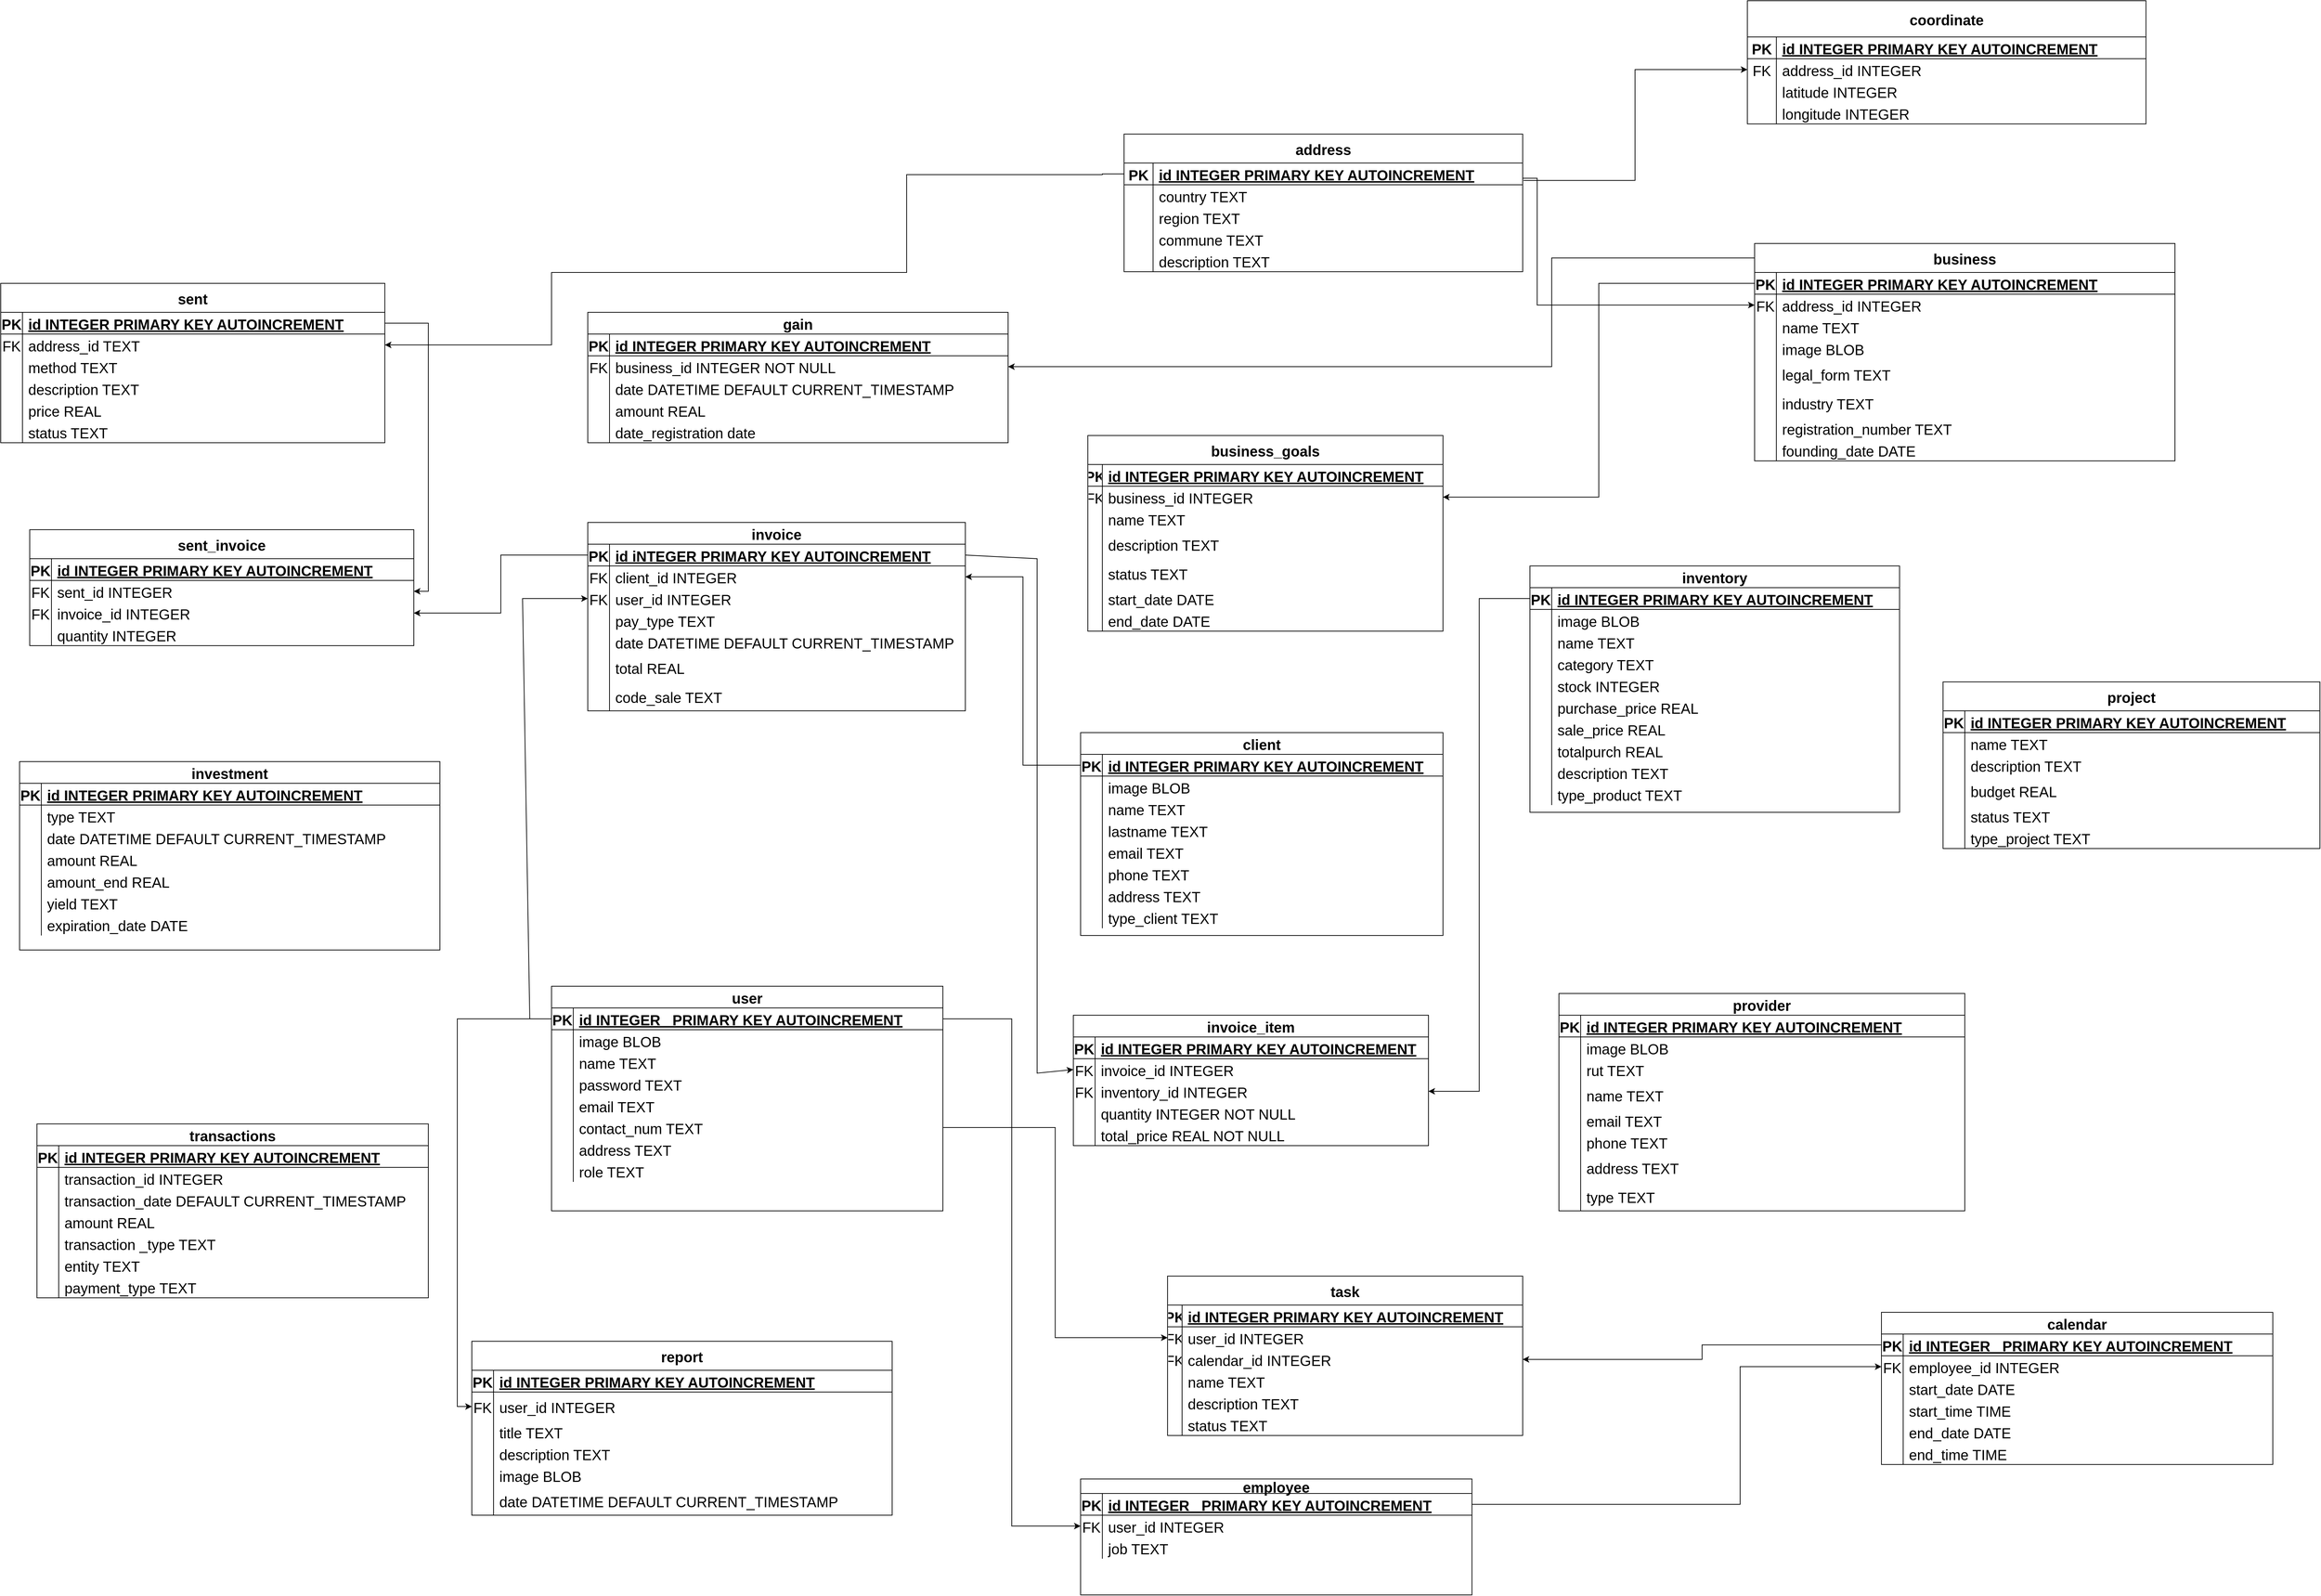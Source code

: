 <mxfile version="24.5.1" type="device">
  <diagram id="R2lEEEUBdFMjLlhIrx00" name="Page-1">
    <mxGraphModel dx="2886" dy="3167" grid="1" gridSize="10" guides="1" tooltips="1" connect="1" arrows="1" fold="1" page="1" pageScale="1" pageWidth="850" pageHeight="1100" math="0" shadow="0" extFonts="Permanent Marker^https://fonts.googleapis.com/css?family=Permanent+Marker">
      <root>
        <mxCell id="0" />
        <mxCell id="1" parent="0" />
        <mxCell id="KeuvzYi7kohVtcSUK-iF-214" value="" style="edgeStyle=orthogonalEdgeStyle;rounded=0;orthogonalLoop=1;jettySize=auto;html=1;entryX=0;entryY=0.5;entryDx=0;entryDy=0;exitX=0;exitY=0.5;exitDx=0;exitDy=0;" parent="1" source="C-vyLk0tnHw3VtMMgP7b-3" target="KeuvzYi7kohVtcSUK-iF-177" edge="1">
          <mxGeometry relative="1" as="geometry">
            <mxPoint x="-60" y="335" as="targetPoint" />
          </mxGeometry>
        </mxCell>
        <mxCell id="QhG5txHi6N_TmB7Znrnj-30" value="" style="edgeStyle=orthogonalEdgeStyle;rounded=0;orthogonalLoop=1;jettySize=auto;html=1;exitX=1;exitY=0.5;exitDx=0;exitDy=0;entryX=0;entryY=0.5;entryDx=0;entryDy=0;" parent="1" source="C-vyLk0tnHw3VtMMgP7b-3" target="QhG5txHi6N_TmB7Znrnj-5" edge="1">
          <mxGeometry relative="1" as="geometry">
            <mxPoint x="850.0" y="335" as="targetPoint" />
          </mxGeometry>
        </mxCell>
        <mxCell id="C-vyLk0tnHw3VtMMgP7b-2" value="user" style="shape=table;startSize=30;container=1;collapsible=1;childLayout=tableLayout;fixedRows=1;rowLines=0;fontStyle=1;align=center;resizeLast=1;fontSize=20;" parent="1" vertex="1">
          <mxGeometry x="20" y="180" width="540" height="310" as="geometry" />
        </mxCell>
        <mxCell id="C-vyLk0tnHw3VtMMgP7b-3" value="" style="shape=partialRectangle;collapsible=0;dropTarget=0;pointerEvents=0;fillColor=none;points=[[0,0.5],[1,0.5]];portConstraint=eastwest;top=0;left=0;right=0;bottom=1;fontSize=20;" parent="C-vyLk0tnHw3VtMMgP7b-2" vertex="1">
          <mxGeometry y="30" width="540" height="30" as="geometry" />
        </mxCell>
        <mxCell id="C-vyLk0tnHw3VtMMgP7b-4" value="PK" style="shape=partialRectangle;overflow=hidden;connectable=0;fillColor=none;top=0;left=0;bottom=0;right=0;fontStyle=1;fontSize=20;" parent="C-vyLk0tnHw3VtMMgP7b-3" vertex="1">
          <mxGeometry width="30" height="30" as="geometry">
            <mxRectangle width="30" height="30" as="alternateBounds" />
          </mxGeometry>
        </mxCell>
        <mxCell id="C-vyLk0tnHw3VtMMgP7b-5" value="id INTEGER   PRIMARY KEY AUTOINCREMENT" style="shape=partialRectangle;overflow=hidden;connectable=0;fillColor=none;top=0;left=0;bottom=0;right=0;align=left;spacingLeft=6;fontStyle=5;fontSize=20;" parent="C-vyLk0tnHw3VtMMgP7b-3" vertex="1">
          <mxGeometry x="30" width="510" height="30" as="geometry">
            <mxRectangle width="510" height="30" as="alternateBounds" />
          </mxGeometry>
        </mxCell>
        <mxCell id="3YSzhNAyse80sRWIqiD7-1" value="" style="shape=partialRectangle;collapsible=0;dropTarget=0;pointerEvents=0;fillColor=none;points=[[0,0.5],[1,0.5]];portConstraint=eastwest;top=0;left=0;right=0;bottom=0;fontSize=20;" parent="C-vyLk0tnHw3VtMMgP7b-2" vertex="1">
          <mxGeometry y="60" width="540" height="30" as="geometry" />
        </mxCell>
        <mxCell id="3YSzhNAyse80sRWIqiD7-2" value="" style="shape=partialRectangle;overflow=hidden;connectable=0;fillColor=none;top=0;left=0;bottom=0;right=0;fontSize=20;" parent="3YSzhNAyse80sRWIqiD7-1" vertex="1">
          <mxGeometry width="30" height="30" as="geometry">
            <mxRectangle width="30" height="30" as="alternateBounds" />
          </mxGeometry>
        </mxCell>
        <mxCell id="3YSzhNAyse80sRWIqiD7-3" value="image BLOB    " style="shape=partialRectangle;overflow=hidden;connectable=0;fillColor=none;top=0;left=0;bottom=0;right=0;align=left;spacingLeft=6;fontSize=20;" parent="3YSzhNAyse80sRWIqiD7-1" vertex="1">
          <mxGeometry x="30" width="510" height="30" as="geometry">
            <mxRectangle width="510" height="30" as="alternateBounds" />
          </mxGeometry>
        </mxCell>
        <mxCell id="C-vyLk0tnHw3VtMMgP7b-6" value="" style="shape=partialRectangle;collapsible=0;dropTarget=0;pointerEvents=0;fillColor=none;points=[[0,0.5],[1,0.5]];portConstraint=eastwest;top=0;left=0;right=0;bottom=0;fontSize=20;" parent="C-vyLk0tnHw3VtMMgP7b-2" vertex="1">
          <mxGeometry y="90" width="540" height="30" as="geometry" />
        </mxCell>
        <mxCell id="C-vyLk0tnHw3VtMMgP7b-7" value="" style="shape=partialRectangle;overflow=hidden;connectable=0;fillColor=none;top=0;left=0;bottom=0;right=0;fontSize=20;" parent="C-vyLk0tnHw3VtMMgP7b-6" vertex="1">
          <mxGeometry width="30" height="30" as="geometry">
            <mxRectangle width="30" height="30" as="alternateBounds" />
          </mxGeometry>
        </mxCell>
        <mxCell id="C-vyLk0tnHw3VtMMgP7b-8" value="name TEXT    " style="shape=partialRectangle;overflow=hidden;connectable=0;fillColor=none;top=0;left=0;bottom=0;right=0;align=left;spacingLeft=6;fontSize=20;" parent="C-vyLk0tnHw3VtMMgP7b-6" vertex="1">
          <mxGeometry x="30" width="510" height="30" as="geometry">
            <mxRectangle width="510" height="30" as="alternateBounds" />
          </mxGeometry>
        </mxCell>
        <mxCell id="_2E3geMAtS8x8KR76-zD-34" value="" style="shape=partialRectangle;collapsible=0;dropTarget=0;pointerEvents=0;fillColor=none;points=[[0,0.5],[1,0.5]];portConstraint=eastwest;top=0;left=0;right=0;bottom=0;fontSize=20;" parent="C-vyLk0tnHw3VtMMgP7b-2" vertex="1">
          <mxGeometry y="120" width="540" height="30" as="geometry" />
        </mxCell>
        <mxCell id="_2E3geMAtS8x8KR76-zD-35" value="" style="shape=partialRectangle;overflow=hidden;connectable=0;fillColor=none;top=0;left=0;bottom=0;right=0;fontSize=20;" parent="_2E3geMAtS8x8KR76-zD-34" vertex="1">
          <mxGeometry width="30" height="30" as="geometry">
            <mxRectangle width="30" height="30" as="alternateBounds" />
          </mxGeometry>
        </mxCell>
        <mxCell id="_2E3geMAtS8x8KR76-zD-36" value="password TEXT" style="shape=partialRectangle;overflow=hidden;connectable=0;fillColor=none;top=0;left=0;bottom=0;right=0;align=left;spacingLeft=6;fontSize=20;" parent="_2E3geMAtS8x8KR76-zD-34" vertex="1">
          <mxGeometry x="30" width="510" height="30" as="geometry">
            <mxRectangle width="510" height="30" as="alternateBounds" />
          </mxGeometry>
        </mxCell>
        <mxCell id="_2E3geMAtS8x8KR76-zD-31" value="" style="shape=partialRectangle;collapsible=0;dropTarget=0;pointerEvents=0;fillColor=none;points=[[0,0.5],[1,0.5]];portConstraint=eastwest;top=0;left=0;right=0;bottom=0;fontSize=20;" parent="C-vyLk0tnHw3VtMMgP7b-2" vertex="1">
          <mxGeometry y="150" width="540" height="30" as="geometry" />
        </mxCell>
        <mxCell id="_2E3geMAtS8x8KR76-zD-32" value="" style="shape=partialRectangle;overflow=hidden;connectable=0;fillColor=none;top=0;left=0;bottom=0;right=0;fontSize=20;" parent="_2E3geMAtS8x8KR76-zD-31" vertex="1">
          <mxGeometry width="30" height="30" as="geometry">
            <mxRectangle width="30" height="30" as="alternateBounds" />
          </mxGeometry>
        </mxCell>
        <mxCell id="_2E3geMAtS8x8KR76-zD-33" value="email TEXT" style="shape=partialRectangle;overflow=hidden;connectable=0;fillColor=none;top=0;left=0;bottom=0;right=0;align=left;spacingLeft=6;fontSize=20;" parent="_2E3geMAtS8x8KR76-zD-31" vertex="1">
          <mxGeometry x="30" width="510" height="30" as="geometry">
            <mxRectangle width="510" height="30" as="alternateBounds" />
          </mxGeometry>
        </mxCell>
        <mxCell id="C-vyLk0tnHw3VtMMgP7b-9" value="" style="shape=partialRectangle;collapsible=0;dropTarget=0;pointerEvents=0;fillColor=none;points=[[0,0.5],[1,0.5]];portConstraint=eastwest;top=0;left=0;right=0;bottom=0;fontSize=20;" parent="C-vyLk0tnHw3VtMMgP7b-2" vertex="1">
          <mxGeometry y="180" width="540" height="30" as="geometry" />
        </mxCell>
        <mxCell id="C-vyLk0tnHw3VtMMgP7b-10" value="" style="shape=partialRectangle;overflow=hidden;connectable=0;fillColor=none;top=0;left=0;bottom=0;right=0;fontSize=20;" parent="C-vyLk0tnHw3VtMMgP7b-9" vertex="1">
          <mxGeometry width="30" height="30" as="geometry">
            <mxRectangle width="30" height="30" as="alternateBounds" />
          </mxGeometry>
        </mxCell>
        <mxCell id="C-vyLk0tnHw3VtMMgP7b-11" value="contact_num TEXT" style="shape=partialRectangle;overflow=hidden;connectable=0;fillColor=none;top=0;left=0;bottom=0;right=0;align=left;spacingLeft=6;fontSize=20;" parent="C-vyLk0tnHw3VtMMgP7b-9" vertex="1">
          <mxGeometry x="30" width="510" height="30" as="geometry">
            <mxRectangle width="510" height="30" as="alternateBounds" />
          </mxGeometry>
        </mxCell>
        <mxCell id="_2E3geMAtS8x8KR76-zD-28" value="" style="shape=partialRectangle;collapsible=0;dropTarget=0;pointerEvents=0;fillColor=none;points=[[0,0.5],[1,0.5]];portConstraint=eastwest;top=0;left=0;right=0;bottom=0;fontSize=20;" parent="C-vyLk0tnHw3VtMMgP7b-2" vertex="1">
          <mxGeometry y="210" width="540" height="30" as="geometry" />
        </mxCell>
        <mxCell id="_2E3geMAtS8x8KR76-zD-29" value="" style="shape=partialRectangle;overflow=hidden;connectable=0;fillColor=none;top=0;left=0;bottom=0;right=0;fontSize=20;" parent="_2E3geMAtS8x8KR76-zD-28" vertex="1">
          <mxGeometry width="30" height="30" as="geometry">
            <mxRectangle width="30" height="30" as="alternateBounds" />
          </mxGeometry>
        </mxCell>
        <mxCell id="_2E3geMAtS8x8KR76-zD-30" value="address TEXT" style="shape=partialRectangle;overflow=hidden;connectable=0;fillColor=none;top=0;left=0;bottom=0;right=0;align=left;spacingLeft=6;fontSize=20;" parent="_2E3geMAtS8x8KR76-zD-28" vertex="1">
          <mxGeometry x="30" width="510" height="30" as="geometry">
            <mxRectangle width="510" height="30" as="alternateBounds" />
          </mxGeometry>
        </mxCell>
        <mxCell id="_2E3geMAtS8x8KR76-zD-37" value="" style="shape=partialRectangle;collapsible=0;dropTarget=0;pointerEvents=0;fillColor=none;points=[[0,0.5],[1,0.5]];portConstraint=eastwest;top=0;left=0;right=0;bottom=0;fontSize=20;" parent="C-vyLk0tnHw3VtMMgP7b-2" vertex="1">
          <mxGeometry y="240" width="540" height="30" as="geometry" />
        </mxCell>
        <mxCell id="_2E3geMAtS8x8KR76-zD-38" value="" style="shape=partialRectangle;overflow=hidden;connectable=0;fillColor=none;top=0;left=0;bottom=0;right=0;fontSize=20;" parent="_2E3geMAtS8x8KR76-zD-37" vertex="1">
          <mxGeometry width="30" height="30" as="geometry">
            <mxRectangle width="30" height="30" as="alternateBounds" />
          </mxGeometry>
        </mxCell>
        <mxCell id="_2E3geMAtS8x8KR76-zD-39" value="role TEXT" style="shape=partialRectangle;overflow=hidden;connectable=0;fillColor=none;top=0;left=0;bottom=0;right=0;align=left;spacingLeft=6;fontSize=20;" parent="_2E3geMAtS8x8KR76-zD-37" vertex="1">
          <mxGeometry x="30" width="510" height="30" as="geometry">
            <mxRectangle width="510" height="30" as="alternateBounds" />
          </mxGeometry>
        </mxCell>
        <mxCell id="C-vyLk0tnHw3VtMMgP7b-13" value="inventory" style="shape=table;startSize=30;container=1;collapsible=1;childLayout=tableLayout;fixedRows=1;rowLines=0;fontStyle=1;align=center;resizeLast=1;fontSize=20;" parent="1" vertex="1">
          <mxGeometry x="1370" y="-400" width="510" height="340" as="geometry" />
        </mxCell>
        <mxCell id="C-vyLk0tnHw3VtMMgP7b-14" value="" style="shape=partialRectangle;collapsible=0;dropTarget=0;pointerEvents=0;fillColor=none;points=[[0,0.5],[1,0.5]];portConstraint=eastwest;top=0;left=0;right=0;bottom=1;fontSize=20;" parent="C-vyLk0tnHw3VtMMgP7b-13" vertex="1">
          <mxGeometry y="30" width="510" height="30" as="geometry" />
        </mxCell>
        <mxCell id="C-vyLk0tnHw3VtMMgP7b-15" value="PK" style="shape=partialRectangle;overflow=hidden;connectable=0;fillColor=none;top=0;left=0;bottom=0;right=0;fontStyle=1;fontSize=20;" parent="C-vyLk0tnHw3VtMMgP7b-14" vertex="1">
          <mxGeometry width="30" height="30" as="geometry">
            <mxRectangle width="30" height="30" as="alternateBounds" />
          </mxGeometry>
        </mxCell>
        <mxCell id="C-vyLk0tnHw3VtMMgP7b-16" value="id INTEGER PRIMARY KEY AUTOINCREMENT" style="shape=partialRectangle;overflow=hidden;connectable=0;fillColor=none;top=0;left=0;bottom=0;right=0;align=left;spacingLeft=6;fontStyle=5;fontSize=20;" parent="C-vyLk0tnHw3VtMMgP7b-14" vertex="1">
          <mxGeometry x="30" width="480" height="30" as="geometry">
            <mxRectangle width="480" height="30" as="alternateBounds" />
          </mxGeometry>
        </mxCell>
        <mxCell id="C-vyLk0tnHw3VtMMgP7b-17" value="" style="shape=partialRectangle;collapsible=0;dropTarget=0;pointerEvents=0;fillColor=none;points=[[0,0.5],[1,0.5]];portConstraint=eastwest;top=0;left=0;right=0;bottom=0;fontSize=20;" parent="C-vyLk0tnHw3VtMMgP7b-13" vertex="1">
          <mxGeometry y="60" width="510" height="30" as="geometry" />
        </mxCell>
        <mxCell id="C-vyLk0tnHw3VtMMgP7b-18" value="" style="shape=partialRectangle;overflow=hidden;connectable=0;fillColor=none;top=0;left=0;bottom=0;right=0;fontSize=20;" parent="C-vyLk0tnHw3VtMMgP7b-17" vertex="1">
          <mxGeometry width="30" height="30" as="geometry">
            <mxRectangle width="30" height="30" as="alternateBounds" />
          </mxGeometry>
        </mxCell>
        <mxCell id="C-vyLk0tnHw3VtMMgP7b-19" value="image BLOB" style="shape=partialRectangle;overflow=hidden;connectable=0;fillColor=none;top=0;left=0;bottom=0;right=0;align=left;spacingLeft=6;fontSize=20;" parent="C-vyLk0tnHw3VtMMgP7b-17" vertex="1">
          <mxGeometry x="30" width="480" height="30" as="geometry">
            <mxRectangle width="480" height="30" as="alternateBounds" />
          </mxGeometry>
        </mxCell>
        <mxCell id="C-vyLk0tnHw3VtMMgP7b-20" value="" style="shape=partialRectangle;collapsible=0;dropTarget=0;pointerEvents=0;fillColor=none;points=[[0,0.5],[1,0.5]];portConstraint=eastwest;top=0;left=0;right=0;bottom=0;fontSize=20;" parent="C-vyLk0tnHw3VtMMgP7b-13" vertex="1">
          <mxGeometry y="90" width="510" height="30" as="geometry" />
        </mxCell>
        <mxCell id="C-vyLk0tnHw3VtMMgP7b-21" value="" style="shape=partialRectangle;overflow=hidden;connectable=0;fillColor=none;top=0;left=0;bottom=0;right=0;fontSize=20;" parent="C-vyLk0tnHw3VtMMgP7b-20" vertex="1">
          <mxGeometry width="30" height="30" as="geometry">
            <mxRectangle width="30" height="30" as="alternateBounds" />
          </mxGeometry>
        </mxCell>
        <mxCell id="C-vyLk0tnHw3VtMMgP7b-22" value="name TEXT" style="shape=partialRectangle;overflow=hidden;connectable=0;fillColor=none;top=0;left=0;bottom=0;right=0;align=left;spacingLeft=6;fontSize=20;" parent="C-vyLk0tnHw3VtMMgP7b-20" vertex="1">
          <mxGeometry x="30" width="480" height="30" as="geometry">
            <mxRectangle width="480" height="30" as="alternateBounds" />
          </mxGeometry>
        </mxCell>
        <mxCell id="_2E3geMAtS8x8KR76-zD-40" value="" style="shape=partialRectangle;collapsible=0;dropTarget=0;pointerEvents=0;fillColor=none;points=[[0,0.5],[1,0.5]];portConstraint=eastwest;top=0;left=0;right=0;bottom=0;fontSize=20;" parent="C-vyLk0tnHw3VtMMgP7b-13" vertex="1">
          <mxGeometry y="120" width="510" height="30" as="geometry" />
        </mxCell>
        <mxCell id="_2E3geMAtS8x8KR76-zD-41" value="" style="shape=partialRectangle;overflow=hidden;connectable=0;fillColor=none;top=0;left=0;bottom=0;right=0;fontSize=20;" parent="_2E3geMAtS8x8KR76-zD-40" vertex="1">
          <mxGeometry width="30" height="30" as="geometry">
            <mxRectangle width="30" height="30" as="alternateBounds" />
          </mxGeometry>
        </mxCell>
        <mxCell id="_2E3geMAtS8x8KR76-zD-42" value="category TEXT" style="shape=partialRectangle;overflow=hidden;connectable=0;fillColor=none;top=0;left=0;bottom=0;right=0;align=left;spacingLeft=6;fontSize=20;" parent="_2E3geMAtS8x8KR76-zD-40" vertex="1">
          <mxGeometry x="30" width="480" height="30" as="geometry">
            <mxRectangle width="480" height="30" as="alternateBounds" />
          </mxGeometry>
        </mxCell>
        <mxCell id="_2E3geMAtS8x8KR76-zD-43" value="" style="shape=partialRectangle;collapsible=0;dropTarget=0;pointerEvents=0;fillColor=none;points=[[0,0.5],[1,0.5]];portConstraint=eastwest;top=0;left=0;right=0;bottom=0;fontSize=20;" parent="C-vyLk0tnHw3VtMMgP7b-13" vertex="1">
          <mxGeometry y="150" width="510" height="30" as="geometry" />
        </mxCell>
        <mxCell id="_2E3geMAtS8x8KR76-zD-44" value="" style="shape=partialRectangle;overflow=hidden;connectable=0;fillColor=none;top=0;left=0;bottom=0;right=0;fontSize=20;" parent="_2E3geMAtS8x8KR76-zD-43" vertex="1">
          <mxGeometry width="30" height="30" as="geometry">
            <mxRectangle width="30" height="30" as="alternateBounds" />
          </mxGeometry>
        </mxCell>
        <mxCell id="_2E3geMAtS8x8KR76-zD-45" value="stock INTEGER    " style="shape=partialRectangle;overflow=hidden;connectable=0;fillColor=none;top=0;left=0;bottom=0;right=0;align=left;spacingLeft=6;fontSize=20;" parent="_2E3geMAtS8x8KR76-zD-43" vertex="1">
          <mxGeometry x="30" width="480" height="30" as="geometry">
            <mxRectangle width="480" height="30" as="alternateBounds" />
          </mxGeometry>
        </mxCell>
        <mxCell id="_2E3geMAtS8x8KR76-zD-46" value="" style="shape=partialRectangle;collapsible=0;dropTarget=0;pointerEvents=0;fillColor=none;points=[[0,0.5],[1,0.5]];portConstraint=eastwest;top=0;left=0;right=0;bottom=0;fontSize=20;" parent="C-vyLk0tnHw3VtMMgP7b-13" vertex="1">
          <mxGeometry y="180" width="510" height="30" as="geometry" />
        </mxCell>
        <mxCell id="_2E3geMAtS8x8KR76-zD-47" value="" style="shape=partialRectangle;overflow=hidden;connectable=0;fillColor=none;top=0;left=0;bottom=0;right=0;fontSize=20;" parent="_2E3geMAtS8x8KR76-zD-46" vertex="1">
          <mxGeometry width="30" height="30" as="geometry">
            <mxRectangle width="30" height="30" as="alternateBounds" />
          </mxGeometry>
        </mxCell>
        <mxCell id="_2E3geMAtS8x8KR76-zD-48" value="purchase_price REAL" style="shape=partialRectangle;overflow=hidden;connectable=0;fillColor=none;top=0;left=0;bottom=0;right=0;align=left;spacingLeft=6;fontSize=20;" parent="_2E3geMAtS8x8KR76-zD-46" vertex="1">
          <mxGeometry x="30" width="480" height="30" as="geometry">
            <mxRectangle width="480" height="30" as="alternateBounds" />
          </mxGeometry>
        </mxCell>
        <mxCell id="_2E3geMAtS8x8KR76-zD-49" value="" style="shape=partialRectangle;collapsible=0;dropTarget=0;pointerEvents=0;fillColor=none;points=[[0,0.5],[1,0.5]];portConstraint=eastwest;top=0;left=0;right=0;bottom=0;fontSize=20;" parent="C-vyLk0tnHw3VtMMgP7b-13" vertex="1">
          <mxGeometry y="210" width="510" height="30" as="geometry" />
        </mxCell>
        <mxCell id="_2E3geMAtS8x8KR76-zD-50" value="" style="shape=partialRectangle;overflow=hidden;connectable=0;fillColor=none;top=0;left=0;bottom=0;right=0;fontSize=20;" parent="_2E3geMAtS8x8KR76-zD-49" vertex="1">
          <mxGeometry width="30" height="30" as="geometry">
            <mxRectangle width="30" height="30" as="alternateBounds" />
          </mxGeometry>
        </mxCell>
        <mxCell id="_2E3geMAtS8x8KR76-zD-51" value="sale_price REAL" style="shape=partialRectangle;overflow=hidden;connectable=0;fillColor=none;top=0;left=0;bottom=0;right=0;align=left;spacingLeft=6;fontSize=20;" parent="_2E3geMAtS8x8KR76-zD-49" vertex="1">
          <mxGeometry x="30" width="480" height="30" as="geometry">
            <mxRectangle width="480" height="30" as="alternateBounds" />
          </mxGeometry>
        </mxCell>
        <mxCell id="_2E3geMAtS8x8KR76-zD-52" value="" style="shape=partialRectangle;collapsible=0;dropTarget=0;pointerEvents=0;fillColor=none;points=[[0,0.5],[1,0.5]];portConstraint=eastwest;top=0;left=0;right=0;bottom=0;fontSize=20;" parent="C-vyLk0tnHw3VtMMgP7b-13" vertex="1">
          <mxGeometry y="240" width="510" height="30" as="geometry" />
        </mxCell>
        <mxCell id="_2E3geMAtS8x8KR76-zD-53" value="" style="shape=partialRectangle;overflow=hidden;connectable=0;fillColor=none;top=0;left=0;bottom=0;right=0;fontSize=20;" parent="_2E3geMAtS8x8KR76-zD-52" vertex="1">
          <mxGeometry width="30" height="30" as="geometry">
            <mxRectangle width="30" height="30" as="alternateBounds" />
          </mxGeometry>
        </mxCell>
        <mxCell id="_2E3geMAtS8x8KR76-zD-54" value="totalpurch REAL" style="shape=partialRectangle;overflow=hidden;connectable=0;fillColor=none;top=0;left=0;bottom=0;right=0;align=left;spacingLeft=6;fontSize=20;" parent="_2E3geMAtS8x8KR76-zD-52" vertex="1">
          <mxGeometry x="30" width="480" height="30" as="geometry">
            <mxRectangle width="480" height="30" as="alternateBounds" />
          </mxGeometry>
        </mxCell>
        <mxCell id="_2E3geMAtS8x8KR76-zD-55" value="" style="shape=partialRectangle;collapsible=0;dropTarget=0;pointerEvents=0;fillColor=none;points=[[0,0.5],[1,0.5]];portConstraint=eastwest;top=0;left=0;right=0;bottom=0;fontSize=20;" parent="C-vyLk0tnHw3VtMMgP7b-13" vertex="1">
          <mxGeometry y="270" width="510" height="30" as="geometry" />
        </mxCell>
        <mxCell id="_2E3geMAtS8x8KR76-zD-56" value="" style="shape=partialRectangle;overflow=hidden;connectable=0;fillColor=none;top=0;left=0;bottom=0;right=0;fontSize=20;" parent="_2E3geMAtS8x8KR76-zD-55" vertex="1">
          <mxGeometry width="30" height="30" as="geometry">
            <mxRectangle width="30" height="30" as="alternateBounds" />
          </mxGeometry>
        </mxCell>
        <mxCell id="_2E3geMAtS8x8KR76-zD-57" value="description TEXT" style="shape=partialRectangle;overflow=hidden;connectable=0;fillColor=none;top=0;left=0;bottom=0;right=0;align=left;spacingLeft=6;fontSize=20;" parent="_2E3geMAtS8x8KR76-zD-55" vertex="1">
          <mxGeometry x="30" width="480" height="30" as="geometry">
            <mxRectangle width="480" height="30" as="alternateBounds" />
          </mxGeometry>
        </mxCell>
        <mxCell id="QcuazfLbnQ_7ke7yO8LV-1" value="" style="shape=partialRectangle;collapsible=0;dropTarget=0;pointerEvents=0;fillColor=none;points=[[0,0.5],[1,0.5]];portConstraint=eastwest;top=0;left=0;right=0;bottom=0;fontSize=20;" parent="C-vyLk0tnHw3VtMMgP7b-13" vertex="1">
          <mxGeometry y="300" width="510" height="30" as="geometry" />
        </mxCell>
        <mxCell id="QcuazfLbnQ_7ke7yO8LV-2" value="" style="shape=partialRectangle;overflow=hidden;connectable=0;fillColor=none;top=0;left=0;bottom=0;right=0;fontSize=20;" parent="QcuazfLbnQ_7ke7yO8LV-1" vertex="1">
          <mxGeometry width="30" height="30" as="geometry">
            <mxRectangle width="30" height="30" as="alternateBounds" />
          </mxGeometry>
        </mxCell>
        <mxCell id="QcuazfLbnQ_7ke7yO8LV-3" value="type_product TEXT" style="shape=partialRectangle;overflow=hidden;connectable=0;fillColor=none;top=0;left=0;bottom=0;right=0;align=left;spacingLeft=6;fontSize=20;" parent="QcuazfLbnQ_7ke7yO8LV-1" vertex="1">
          <mxGeometry x="30" width="480" height="30" as="geometry">
            <mxRectangle width="480" height="30" as="alternateBounds" />
          </mxGeometry>
        </mxCell>
        <mxCell id="kc8n9z3VgLLsZYiODV6C-18" value="" style="edgeStyle=orthogonalEdgeStyle;rounded=0;orthogonalLoop=1;jettySize=auto;html=1;entryX=1;entryY=0.5;entryDx=0;entryDy=0;" parent="1" source="C-vyLk0tnHw3VtMMgP7b-24" target="kc8n9z3VgLLsZYiODV6C-8" edge="1">
          <mxGeometry relative="1" as="geometry">
            <mxPoint x="-210.5" y="-315" as="targetPoint" />
          </mxGeometry>
        </mxCell>
        <mxCell id="C-vyLk0tnHw3VtMMgP7b-23" value="invoice" style="shape=table;startSize=30;container=1;collapsible=1;childLayout=tableLayout;fixedRows=1;rowLines=0;fontStyle=1;align=center;resizeLast=1;fontSize=20;" parent="1" vertex="1">
          <mxGeometry x="70" y="-460" width="521" height="260" as="geometry" />
        </mxCell>
        <mxCell id="C-vyLk0tnHw3VtMMgP7b-24" value="" style="shape=partialRectangle;collapsible=0;dropTarget=0;pointerEvents=0;fillColor=none;points=[[0,0.5],[1,0.5]];portConstraint=eastwest;top=0;left=0;right=0;bottom=1;fontSize=20;" parent="C-vyLk0tnHw3VtMMgP7b-23" vertex="1">
          <mxGeometry y="30" width="521" height="30" as="geometry" />
        </mxCell>
        <mxCell id="C-vyLk0tnHw3VtMMgP7b-25" value="PK" style="shape=partialRectangle;overflow=hidden;connectable=0;fillColor=none;top=0;left=0;bottom=0;right=0;fontStyle=1;fontSize=20;" parent="C-vyLk0tnHw3VtMMgP7b-24" vertex="1">
          <mxGeometry width="30" height="30" as="geometry">
            <mxRectangle width="30" height="30" as="alternateBounds" />
          </mxGeometry>
        </mxCell>
        <mxCell id="C-vyLk0tnHw3VtMMgP7b-26" value="id iNTEGER PRIMARY KEY AUTOINCREMENT" style="shape=partialRectangle;overflow=hidden;connectable=0;fillColor=none;top=0;left=0;bottom=0;right=0;align=left;spacingLeft=6;fontStyle=5;fontSize=20;" parent="C-vyLk0tnHw3VtMMgP7b-24" vertex="1">
          <mxGeometry x="30" width="491" height="30" as="geometry">
            <mxRectangle width="491" height="30" as="alternateBounds" />
          </mxGeometry>
        </mxCell>
        <mxCell id="_2E3geMAtS8x8KR76-zD-25" value="" style="shape=partialRectangle;collapsible=0;dropTarget=0;pointerEvents=0;fillColor=none;points=[[0,0.5],[1,0.5]];portConstraint=eastwest;top=0;left=0;right=0;bottom=0;fontSize=20;" parent="C-vyLk0tnHw3VtMMgP7b-23" vertex="1">
          <mxGeometry y="60" width="521" height="30" as="geometry" />
        </mxCell>
        <mxCell id="_2E3geMAtS8x8KR76-zD-26" value="FK" style="shape=partialRectangle;overflow=hidden;connectable=0;fillColor=none;top=0;left=0;bottom=0;right=0;fontSize=20;" parent="_2E3geMAtS8x8KR76-zD-25" vertex="1">
          <mxGeometry width="30" height="30" as="geometry">
            <mxRectangle width="30" height="30" as="alternateBounds" />
          </mxGeometry>
        </mxCell>
        <mxCell id="_2E3geMAtS8x8KR76-zD-27" value="client_id INTEGER" style="shape=partialRectangle;overflow=hidden;connectable=0;fillColor=none;top=0;left=0;bottom=0;right=0;align=left;spacingLeft=6;fontSize=20;" parent="_2E3geMAtS8x8KR76-zD-25" vertex="1">
          <mxGeometry x="30" width="491" height="30" as="geometry">
            <mxRectangle width="491" height="30" as="alternateBounds" />
          </mxGeometry>
        </mxCell>
        <mxCell id="E5coXGA6LJQ9rzdNYXZ0-17" value="" style="shape=partialRectangle;collapsible=0;dropTarget=0;pointerEvents=0;fillColor=none;points=[[0,0.5],[1,0.5]];portConstraint=eastwest;top=0;left=0;right=0;bottom=0;fontSize=20;" parent="C-vyLk0tnHw3VtMMgP7b-23" vertex="1">
          <mxGeometry y="90" width="521" height="30" as="geometry" />
        </mxCell>
        <mxCell id="E5coXGA6LJQ9rzdNYXZ0-18" value="FK" style="shape=partialRectangle;overflow=hidden;connectable=0;fillColor=none;top=0;left=0;bottom=0;right=0;fontSize=20;" parent="E5coXGA6LJQ9rzdNYXZ0-17" vertex="1">
          <mxGeometry width="30" height="30" as="geometry">
            <mxRectangle width="30" height="30" as="alternateBounds" />
          </mxGeometry>
        </mxCell>
        <mxCell id="E5coXGA6LJQ9rzdNYXZ0-19" value="user_id INTEGER" style="shape=partialRectangle;overflow=hidden;connectable=0;fillColor=none;top=0;left=0;bottom=0;right=0;align=left;spacingLeft=6;fontSize=20;" parent="E5coXGA6LJQ9rzdNYXZ0-17" vertex="1">
          <mxGeometry x="30" width="491" height="30" as="geometry">
            <mxRectangle width="491" height="30" as="alternateBounds" />
          </mxGeometry>
        </mxCell>
        <mxCell id="E5coXGA6LJQ9rzdNYXZ0-9" value="" style="shape=partialRectangle;collapsible=0;dropTarget=0;pointerEvents=0;fillColor=none;points=[[0,0.5],[1,0.5]];portConstraint=eastwest;top=0;left=0;right=0;bottom=0;fontSize=20;" parent="C-vyLk0tnHw3VtMMgP7b-23" vertex="1">
          <mxGeometry y="120" width="521" height="30" as="geometry" />
        </mxCell>
        <mxCell id="E5coXGA6LJQ9rzdNYXZ0-10" value="" style="shape=partialRectangle;overflow=hidden;connectable=0;fillColor=none;top=0;left=0;bottom=0;right=0;fontSize=20;" parent="E5coXGA6LJQ9rzdNYXZ0-9" vertex="1">
          <mxGeometry width="30" height="30" as="geometry">
            <mxRectangle width="30" height="30" as="alternateBounds" />
          </mxGeometry>
        </mxCell>
        <mxCell id="E5coXGA6LJQ9rzdNYXZ0-11" value="pay_type TEXT" style="shape=partialRectangle;overflow=hidden;connectable=0;fillColor=none;top=0;left=0;bottom=0;right=0;align=left;spacingLeft=6;fontSize=20;" parent="E5coXGA6LJQ9rzdNYXZ0-9" vertex="1">
          <mxGeometry x="30" width="491" height="30" as="geometry">
            <mxRectangle width="491" height="30" as="alternateBounds" />
          </mxGeometry>
        </mxCell>
        <mxCell id="C-vyLk0tnHw3VtMMgP7b-27" value="" style="shape=partialRectangle;collapsible=0;dropTarget=0;pointerEvents=0;fillColor=none;points=[[0,0.5],[1,0.5]];portConstraint=eastwest;top=0;left=0;right=0;bottom=0;fontSize=20;" parent="C-vyLk0tnHw3VtMMgP7b-23" vertex="1">
          <mxGeometry y="150" width="521" height="30" as="geometry" />
        </mxCell>
        <mxCell id="C-vyLk0tnHw3VtMMgP7b-28" value="" style="shape=partialRectangle;overflow=hidden;connectable=0;fillColor=none;top=0;left=0;bottom=0;right=0;fontSize=20;" parent="C-vyLk0tnHw3VtMMgP7b-27" vertex="1">
          <mxGeometry width="30" height="30" as="geometry">
            <mxRectangle width="30" height="30" as="alternateBounds" />
          </mxGeometry>
        </mxCell>
        <mxCell id="C-vyLk0tnHw3VtMMgP7b-29" value="date DATETIME DEFAULT CURRENT_TIMESTAMP" style="shape=partialRectangle;overflow=hidden;connectable=0;fillColor=none;top=0;left=0;bottom=0;right=0;align=left;spacingLeft=6;fontSize=20;" parent="C-vyLk0tnHw3VtMMgP7b-27" vertex="1">
          <mxGeometry x="30" width="491" height="30" as="geometry">
            <mxRectangle width="491" height="30" as="alternateBounds" />
          </mxGeometry>
        </mxCell>
        <mxCell id="_2E3geMAtS8x8KR76-zD-19" value="" style="shape=partialRectangle;collapsible=0;dropTarget=0;pointerEvents=0;fillColor=none;points=[[0,0.5],[1,0.5]];portConstraint=eastwest;top=0;left=0;right=0;bottom=0;fontSize=20;" parent="C-vyLk0tnHw3VtMMgP7b-23" vertex="1">
          <mxGeometry y="180" width="521" height="40" as="geometry" />
        </mxCell>
        <mxCell id="_2E3geMAtS8x8KR76-zD-20" value="" style="shape=partialRectangle;overflow=hidden;connectable=0;fillColor=none;top=0;left=0;bottom=0;right=0;fontSize=20;" parent="_2E3geMAtS8x8KR76-zD-19" vertex="1">
          <mxGeometry width="30" height="40" as="geometry">
            <mxRectangle width="30" height="40" as="alternateBounds" />
          </mxGeometry>
        </mxCell>
        <mxCell id="_2E3geMAtS8x8KR76-zD-21" value="total REAL" style="shape=partialRectangle;overflow=hidden;connectable=0;fillColor=none;top=0;left=0;bottom=0;right=0;align=left;spacingLeft=6;fontSize=20;" parent="_2E3geMAtS8x8KR76-zD-19" vertex="1">
          <mxGeometry x="30" width="491" height="40" as="geometry">
            <mxRectangle width="491" height="40" as="alternateBounds" />
          </mxGeometry>
        </mxCell>
        <mxCell id="E5coXGA6LJQ9rzdNYXZ0-21" value="" style="shape=partialRectangle;collapsible=0;dropTarget=0;pointerEvents=0;fillColor=none;points=[[0,0.5],[1,0.5]];portConstraint=eastwest;top=0;left=0;right=0;bottom=0;fontSize=20;" parent="C-vyLk0tnHw3VtMMgP7b-23" vertex="1">
          <mxGeometry y="220" width="521" height="40" as="geometry" />
        </mxCell>
        <mxCell id="E5coXGA6LJQ9rzdNYXZ0-22" value="" style="shape=partialRectangle;overflow=hidden;connectable=0;fillColor=none;top=0;left=0;bottom=0;right=0;fontSize=20;" parent="E5coXGA6LJQ9rzdNYXZ0-21" vertex="1">
          <mxGeometry width="30" height="40" as="geometry">
            <mxRectangle width="30" height="40" as="alternateBounds" />
          </mxGeometry>
        </mxCell>
        <mxCell id="E5coXGA6LJQ9rzdNYXZ0-23" value="code_sale TEXT" style="shape=partialRectangle;overflow=hidden;connectable=0;fillColor=none;top=0;left=0;bottom=0;right=0;align=left;spacingLeft=6;fontSize=20;" parent="E5coXGA6LJQ9rzdNYXZ0-21" vertex="1">
          <mxGeometry x="30" width="491" height="40" as="geometry">
            <mxRectangle width="491" height="40" as="alternateBounds" />
          </mxGeometry>
        </mxCell>
        <mxCell id="_4FiMzNAn__YIP4tDRSC-9" value="" style="edgeStyle=orthogonalEdgeStyle;rounded=0;orthogonalLoop=1;jettySize=auto;html=1;exitX=0;exitY=0.5;exitDx=0;exitDy=0;entryX=1;entryY=0.5;entryDx=0;entryDy=0;" parent="1" source="_2E3geMAtS8x8KR76-zD-2" target="_2E3geMAtS8x8KR76-zD-25" edge="1">
          <mxGeometry relative="1" as="geometry">
            <mxPoint x="565" y="-40" as="targetPoint" />
          </mxGeometry>
        </mxCell>
        <mxCell id="_2E3geMAtS8x8KR76-zD-1" value="client" style="shape=table;startSize=30;container=1;collapsible=1;childLayout=tableLayout;fixedRows=1;rowLines=0;fontStyle=1;align=center;resizeLast=1;fontSize=20;" parent="1" vertex="1">
          <mxGeometry x="750" y="-170" width="500" height="280" as="geometry" />
        </mxCell>
        <mxCell id="_2E3geMAtS8x8KR76-zD-2" value="" style="shape=partialRectangle;collapsible=0;dropTarget=0;pointerEvents=0;fillColor=none;points=[[0,0.5],[1,0.5]];portConstraint=eastwest;top=0;left=0;right=0;bottom=1;fontSize=20;" parent="_2E3geMAtS8x8KR76-zD-1" vertex="1">
          <mxGeometry y="30" width="500" height="30" as="geometry" />
        </mxCell>
        <mxCell id="_2E3geMAtS8x8KR76-zD-3" value="PK" style="shape=partialRectangle;overflow=hidden;connectable=0;fillColor=none;top=0;left=0;bottom=0;right=0;fontStyle=1;fontSize=20;" parent="_2E3geMAtS8x8KR76-zD-2" vertex="1">
          <mxGeometry width="30" height="30" as="geometry">
            <mxRectangle width="30" height="30" as="alternateBounds" />
          </mxGeometry>
        </mxCell>
        <mxCell id="_2E3geMAtS8x8KR76-zD-4" value="id INTEGER PRIMARY KEY AUTOINCREMENT" style="shape=partialRectangle;overflow=hidden;connectable=0;fillColor=none;top=0;left=0;bottom=0;right=0;align=left;spacingLeft=6;fontStyle=5;fontSize=20;" parent="_2E3geMAtS8x8KR76-zD-2" vertex="1">
          <mxGeometry x="30" width="470" height="30" as="geometry">
            <mxRectangle width="470" height="30" as="alternateBounds" />
          </mxGeometry>
        </mxCell>
        <mxCell id="_2E3geMAtS8x8KR76-zD-5" value="" style="shape=partialRectangle;collapsible=0;dropTarget=0;pointerEvents=0;fillColor=none;points=[[0,0.5],[1,0.5]];portConstraint=eastwest;top=0;left=0;right=0;bottom=0;fontSize=20;" parent="_2E3geMAtS8x8KR76-zD-1" vertex="1">
          <mxGeometry y="60" width="500" height="30" as="geometry" />
        </mxCell>
        <mxCell id="_2E3geMAtS8x8KR76-zD-6" value="" style="shape=partialRectangle;overflow=hidden;connectable=0;fillColor=none;top=0;left=0;bottom=0;right=0;fontSize=20;" parent="_2E3geMAtS8x8KR76-zD-5" vertex="1">
          <mxGeometry width="30" height="30" as="geometry">
            <mxRectangle width="30" height="30" as="alternateBounds" />
          </mxGeometry>
        </mxCell>
        <mxCell id="_2E3geMAtS8x8KR76-zD-7" value="image BLOB" style="shape=partialRectangle;overflow=hidden;connectable=0;fillColor=none;top=0;left=0;bottom=0;right=0;align=left;spacingLeft=6;fontSize=20;" parent="_2E3geMAtS8x8KR76-zD-5" vertex="1">
          <mxGeometry x="30" width="470" height="30" as="geometry">
            <mxRectangle width="470" height="30" as="alternateBounds" />
          </mxGeometry>
        </mxCell>
        <mxCell id="_2E3geMAtS8x8KR76-zD-8" value="" style="shape=partialRectangle;collapsible=0;dropTarget=0;pointerEvents=0;fillColor=none;points=[[0,0.5],[1,0.5]];portConstraint=eastwest;top=0;left=0;right=0;bottom=0;fontSize=20;" parent="_2E3geMAtS8x8KR76-zD-1" vertex="1">
          <mxGeometry y="90" width="500" height="30" as="geometry" />
        </mxCell>
        <mxCell id="_2E3geMAtS8x8KR76-zD-9" value="" style="shape=partialRectangle;overflow=hidden;connectable=0;fillColor=none;top=0;left=0;bottom=0;right=0;fontSize=20;" parent="_2E3geMAtS8x8KR76-zD-8" vertex="1">
          <mxGeometry width="30" height="30" as="geometry">
            <mxRectangle width="30" height="30" as="alternateBounds" />
          </mxGeometry>
        </mxCell>
        <mxCell id="_2E3geMAtS8x8KR76-zD-10" value="name TEXT" style="shape=partialRectangle;overflow=hidden;connectable=0;fillColor=none;top=0;left=0;bottom=0;right=0;align=left;spacingLeft=6;fontSize=20;" parent="_2E3geMAtS8x8KR76-zD-8" vertex="1">
          <mxGeometry x="30" width="470" height="30" as="geometry">
            <mxRectangle width="470" height="30" as="alternateBounds" />
          </mxGeometry>
        </mxCell>
        <mxCell id="_2E3geMAtS8x8KR76-zD-67" value="" style="shape=partialRectangle;collapsible=0;dropTarget=0;pointerEvents=0;fillColor=none;points=[[0,0.5],[1,0.5]];portConstraint=eastwest;top=0;left=0;right=0;bottom=0;fontSize=20;" parent="_2E3geMAtS8x8KR76-zD-1" vertex="1">
          <mxGeometry y="120" width="500" height="30" as="geometry" />
        </mxCell>
        <mxCell id="_2E3geMAtS8x8KR76-zD-68" value="" style="shape=partialRectangle;overflow=hidden;connectable=0;fillColor=none;top=0;left=0;bottom=0;right=0;fontSize=20;" parent="_2E3geMAtS8x8KR76-zD-67" vertex="1">
          <mxGeometry width="30" height="30" as="geometry">
            <mxRectangle width="30" height="30" as="alternateBounds" />
          </mxGeometry>
        </mxCell>
        <mxCell id="_2E3geMAtS8x8KR76-zD-69" value="lastname TEXT" style="shape=partialRectangle;overflow=hidden;connectable=0;fillColor=none;top=0;left=0;bottom=0;right=0;align=left;spacingLeft=6;fontSize=20;" parent="_2E3geMAtS8x8KR76-zD-67" vertex="1">
          <mxGeometry x="30" width="470" height="30" as="geometry">
            <mxRectangle width="470" height="30" as="alternateBounds" />
          </mxGeometry>
        </mxCell>
        <mxCell id="_2E3geMAtS8x8KR76-zD-70" value="" style="shape=partialRectangle;collapsible=0;dropTarget=0;pointerEvents=0;fillColor=none;points=[[0,0.5],[1,0.5]];portConstraint=eastwest;top=0;left=0;right=0;bottom=0;fontSize=20;" parent="_2E3geMAtS8x8KR76-zD-1" vertex="1">
          <mxGeometry y="150" width="500" height="30" as="geometry" />
        </mxCell>
        <mxCell id="_2E3geMAtS8x8KR76-zD-71" value="" style="shape=partialRectangle;overflow=hidden;connectable=0;fillColor=none;top=0;left=0;bottom=0;right=0;fontSize=20;" parent="_2E3geMAtS8x8KR76-zD-70" vertex="1">
          <mxGeometry width="30" height="30" as="geometry">
            <mxRectangle width="30" height="30" as="alternateBounds" />
          </mxGeometry>
        </mxCell>
        <mxCell id="_2E3geMAtS8x8KR76-zD-72" value="email TEXT" style="shape=partialRectangle;overflow=hidden;connectable=0;fillColor=none;top=0;left=0;bottom=0;right=0;align=left;spacingLeft=6;fontSize=20;" parent="_2E3geMAtS8x8KR76-zD-70" vertex="1">
          <mxGeometry x="30" width="470" height="30" as="geometry">
            <mxRectangle width="470" height="30" as="alternateBounds" />
          </mxGeometry>
        </mxCell>
        <mxCell id="_2E3geMAtS8x8KR76-zD-73" value="" style="shape=partialRectangle;collapsible=0;dropTarget=0;pointerEvents=0;fillColor=none;points=[[0,0.5],[1,0.5]];portConstraint=eastwest;top=0;left=0;right=0;bottom=0;fontSize=20;" parent="_2E3geMAtS8x8KR76-zD-1" vertex="1">
          <mxGeometry y="180" width="500" height="30" as="geometry" />
        </mxCell>
        <mxCell id="_2E3geMAtS8x8KR76-zD-74" value="" style="shape=partialRectangle;overflow=hidden;connectable=0;fillColor=none;top=0;left=0;bottom=0;right=0;fontSize=20;" parent="_2E3geMAtS8x8KR76-zD-73" vertex="1">
          <mxGeometry width="30" height="30" as="geometry">
            <mxRectangle width="30" height="30" as="alternateBounds" />
          </mxGeometry>
        </mxCell>
        <mxCell id="_2E3geMAtS8x8KR76-zD-75" value="phone TEXT" style="shape=partialRectangle;overflow=hidden;connectable=0;fillColor=none;top=0;left=0;bottom=0;right=0;align=left;spacingLeft=6;fontSize=20;" parent="_2E3geMAtS8x8KR76-zD-73" vertex="1">
          <mxGeometry x="30" width="470" height="30" as="geometry">
            <mxRectangle width="470" height="30" as="alternateBounds" />
          </mxGeometry>
        </mxCell>
        <mxCell id="_2E3geMAtS8x8KR76-zD-76" value="" style="shape=partialRectangle;collapsible=0;dropTarget=0;pointerEvents=0;fillColor=none;points=[[0,0.5],[1,0.5]];portConstraint=eastwest;top=0;left=0;right=0;bottom=0;fontSize=20;" parent="_2E3geMAtS8x8KR76-zD-1" vertex="1">
          <mxGeometry y="210" width="500" height="30" as="geometry" />
        </mxCell>
        <mxCell id="_2E3geMAtS8x8KR76-zD-77" value="" style="shape=partialRectangle;overflow=hidden;connectable=0;fillColor=none;top=0;left=0;bottom=0;right=0;fontSize=20;" parent="_2E3geMAtS8x8KR76-zD-76" vertex="1">
          <mxGeometry width="30" height="30" as="geometry">
            <mxRectangle width="30" height="30" as="alternateBounds" />
          </mxGeometry>
        </mxCell>
        <mxCell id="_2E3geMAtS8x8KR76-zD-78" value="address TEXT" style="shape=partialRectangle;overflow=hidden;connectable=0;fillColor=none;top=0;left=0;bottom=0;right=0;align=left;spacingLeft=6;fontSize=20;" parent="_2E3geMAtS8x8KR76-zD-76" vertex="1">
          <mxGeometry x="30" width="470" height="30" as="geometry">
            <mxRectangle width="470" height="30" as="alternateBounds" />
          </mxGeometry>
        </mxCell>
        <mxCell id="_2E3geMAtS8x8KR76-zD-79" value="" style="shape=partialRectangle;collapsible=0;dropTarget=0;pointerEvents=0;fillColor=none;points=[[0,0.5],[1,0.5]];portConstraint=eastwest;top=0;left=0;right=0;bottom=0;fontSize=20;" parent="_2E3geMAtS8x8KR76-zD-1" vertex="1">
          <mxGeometry y="240" width="500" height="30" as="geometry" />
        </mxCell>
        <mxCell id="_2E3geMAtS8x8KR76-zD-80" value="" style="shape=partialRectangle;overflow=hidden;connectable=0;fillColor=none;top=0;left=0;bottom=0;right=0;fontSize=20;" parent="_2E3geMAtS8x8KR76-zD-79" vertex="1">
          <mxGeometry width="30" height="30" as="geometry">
            <mxRectangle width="30" height="30" as="alternateBounds" />
          </mxGeometry>
        </mxCell>
        <mxCell id="_2E3geMAtS8x8KR76-zD-81" value="type_client TEXT" style="shape=partialRectangle;overflow=hidden;connectable=0;fillColor=none;top=0;left=0;bottom=0;right=0;align=left;spacingLeft=6;fontSize=20;" parent="_2E3geMAtS8x8KR76-zD-79" vertex="1">
          <mxGeometry x="30" width="470" height="30" as="geometry">
            <mxRectangle width="470" height="30" as="alternateBounds" />
          </mxGeometry>
        </mxCell>
        <mxCell id="_2E3geMAtS8x8KR76-zD-110" value="transactions" style="shape=table;startSize=30;container=1;collapsible=1;childLayout=tableLayout;fixedRows=1;rowLines=0;fontStyle=1;align=center;resizeLast=1;fontSize=20;" parent="1" vertex="1">
          <mxGeometry x="-690" y="370" width="540" height="240" as="geometry" />
        </mxCell>
        <mxCell id="_2E3geMAtS8x8KR76-zD-111" value="" style="shape=partialRectangle;collapsible=0;dropTarget=0;pointerEvents=0;fillColor=none;points=[[0,0.5],[1,0.5]];portConstraint=eastwest;top=0;left=0;right=0;bottom=1;fontSize=20;" parent="_2E3geMAtS8x8KR76-zD-110" vertex="1">
          <mxGeometry y="30" width="540" height="30" as="geometry" />
        </mxCell>
        <mxCell id="_2E3geMAtS8x8KR76-zD-112" value="PK" style="shape=partialRectangle;overflow=hidden;connectable=0;fillColor=none;top=0;left=0;bottom=0;right=0;fontStyle=1;fontSize=20;" parent="_2E3geMAtS8x8KR76-zD-111" vertex="1">
          <mxGeometry width="30" height="30" as="geometry">
            <mxRectangle width="30" height="30" as="alternateBounds" />
          </mxGeometry>
        </mxCell>
        <mxCell id="_2E3geMAtS8x8KR76-zD-113" value="id INTEGER PRIMARY KEY AUTOINCREMENT" style="shape=partialRectangle;overflow=hidden;connectable=0;fillColor=none;top=0;left=0;bottom=0;right=0;align=left;spacingLeft=6;fontStyle=5;fontSize=20;" parent="_2E3geMAtS8x8KR76-zD-111" vertex="1">
          <mxGeometry x="30" width="510" height="30" as="geometry">
            <mxRectangle width="510" height="30" as="alternateBounds" />
          </mxGeometry>
        </mxCell>
        <mxCell id="_2E3geMAtS8x8KR76-zD-114" value="" style="shape=partialRectangle;collapsible=0;dropTarget=0;pointerEvents=0;fillColor=none;points=[[0,0.5],[1,0.5]];portConstraint=eastwest;top=0;left=0;right=0;bottom=0;fontSize=20;" parent="_2E3geMAtS8x8KR76-zD-110" vertex="1">
          <mxGeometry y="60" width="540" height="30" as="geometry" />
        </mxCell>
        <mxCell id="_2E3geMAtS8x8KR76-zD-115" value="" style="shape=partialRectangle;overflow=hidden;connectable=0;fillColor=none;top=0;left=0;bottom=0;right=0;fontSize=20;" parent="_2E3geMAtS8x8KR76-zD-114" vertex="1">
          <mxGeometry width="30" height="30" as="geometry">
            <mxRectangle width="30" height="30" as="alternateBounds" />
          </mxGeometry>
        </mxCell>
        <mxCell id="_2E3geMAtS8x8KR76-zD-116" value="transaction_id INTEGER" style="shape=partialRectangle;overflow=hidden;connectable=0;fillColor=none;top=0;left=0;bottom=0;right=0;align=left;spacingLeft=6;fontSize=20;" parent="_2E3geMAtS8x8KR76-zD-114" vertex="1">
          <mxGeometry x="30" width="510" height="30" as="geometry">
            <mxRectangle width="510" height="30" as="alternateBounds" />
          </mxGeometry>
        </mxCell>
        <mxCell id="_2E3geMAtS8x8KR76-zD-117" value="" style="shape=partialRectangle;collapsible=0;dropTarget=0;pointerEvents=0;fillColor=none;points=[[0,0.5],[1,0.5]];portConstraint=eastwest;top=0;left=0;right=0;bottom=0;fontSize=20;" parent="_2E3geMAtS8x8KR76-zD-110" vertex="1">
          <mxGeometry y="90" width="540" height="30" as="geometry" />
        </mxCell>
        <mxCell id="_2E3geMAtS8x8KR76-zD-118" value="" style="shape=partialRectangle;overflow=hidden;connectable=0;fillColor=none;top=0;left=0;bottom=0;right=0;fontSize=20;" parent="_2E3geMAtS8x8KR76-zD-117" vertex="1">
          <mxGeometry width="30" height="30" as="geometry">
            <mxRectangle width="30" height="30" as="alternateBounds" />
          </mxGeometry>
        </mxCell>
        <mxCell id="_2E3geMAtS8x8KR76-zD-119" value="transaction_date DEFAULT CURRENT_TIMESTAMP" style="shape=partialRectangle;overflow=hidden;connectable=0;fillColor=none;top=0;left=0;bottom=0;right=0;align=left;spacingLeft=6;fontSize=20;" parent="_2E3geMAtS8x8KR76-zD-117" vertex="1">
          <mxGeometry x="30" width="510" height="30" as="geometry">
            <mxRectangle width="510" height="30" as="alternateBounds" />
          </mxGeometry>
        </mxCell>
        <mxCell id="_2E3geMAtS8x8KR76-zD-120" value="" style="shape=partialRectangle;collapsible=0;dropTarget=0;pointerEvents=0;fillColor=none;points=[[0,0.5],[1,0.5]];portConstraint=eastwest;top=0;left=0;right=0;bottom=0;fontSize=20;" parent="_2E3geMAtS8x8KR76-zD-110" vertex="1">
          <mxGeometry y="120" width="540" height="30" as="geometry" />
        </mxCell>
        <mxCell id="_2E3geMAtS8x8KR76-zD-121" value="" style="shape=partialRectangle;overflow=hidden;connectable=0;fillColor=none;top=0;left=0;bottom=0;right=0;fontSize=20;" parent="_2E3geMAtS8x8KR76-zD-120" vertex="1">
          <mxGeometry width="30" height="30" as="geometry">
            <mxRectangle width="30" height="30" as="alternateBounds" />
          </mxGeometry>
        </mxCell>
        <mxCell id="_2E3geMAtS8x8KR76-zD-122" value="amount REAL" style="shape=partialRectangle;overflow=hidden;connectable=0;fillColor=none;top=0;left=0;bottom=0;right=0;align=left;spacingLeft=6;fontSize=20;" parent="_2E3geMAtS8x8KR76-zD-120" vertex="1">
          <mxGeometry x="30" width="510" height="30" as="geometry">
            <mxRectangle width="510" height="30" as="alternateBounds" />
          </mxGeometry>
        </mxCell>
        <mxCell id="_2E3geMAtS8x8KR76-zD-123" value="" style="shape=partialRectangle;collapsible=0;dropTarget=0;pointerEvents=0;fillColor=none;points=[[0,0.5],[1,0.5]];portConstraint=eastwest;top=0;left=0;right=0;bottom=0;fontSize=20;" parent="_2E3geMAtS8x8KR76-zD-110" vertex="1">
          <mxGeometry y="150" width="540" height="30" as="geometry" />
        </mxCell>
        <mxCell id="_2E3geMAtS8x8KR76-zD-124" value="" style="shape=partialRectangle;overflow=hidden;connectable=0;fillColor=none;top=0;left=0;bottom=0;right=0;fontSize=20;" parent="_2E3geMAtS8x8KR76-zD-123" vertex="1">
          <mxGeometry width="30" height="30" as="geometry">
            <mxRectangle width="30" height="30" as="alternateBounds" />
          </mxGeometry>
        </mxCell>
        <mxCell id="_2E3geMAtS8x8KR76-zD-125" value="transaction _type TEXT" style="shape=partialRectangle;overflow=hidden;connectable=0;fillColor=none;top=0;left=0;bottom=0;right=0;align=left;spacingLeft=6;fontSize=20;" parent="_2E3geMAtS8x8KR76-zD-123" vertex="1">
          <mxGeometry x="30" width="510" height="30" as="geometry">
            <mxRectangle width="510" height="30" as="alternateBounds" />
          </mxGeometry>
        </mxCell>
        <mxCell id="_2E3geMAtS8x8KR76-zD-126" value="" style="shape=partialRectangle;collapsible=0;dropTarget=0;pointerEvents=0;fillColor=none;points=[[0,0.5],[1,0.5]];portConstraint=eastwest;top=0;left=0;right=0;bottom=0;fontSize=20;" parent="_2E3geMAtS8x8KR76-zD-110" vertex="1">
          <mxGeometry y="180" width="540" height="30" as="geometry" />
        </mxCell>
        <mxCell id="_2E3geMAtS8x8KR76-zD-127" value="" style="shape=partialRectangle;overflow=hidden;connectable=0;fillColor=none;top=0;left=0;bottom=0;right=0;fontSize=20;" parent="_2E3geMAtS8x8KR76-zD-126" vertex="1">
          <mxGeometry width="30" height="30" as="geometry">
            <mxRectangle width="30" height="30" as="alternateBounds" />
          </mxGeometry>
        </mxCell>
        <mxCell id="_2E3geMAtS8x8KR76-zD-128" value="entity TEXT" style="shape=partialRectangle;overflow=hidden;connectable=0;fillColor=none;top=0;left=0;bottom=0;right=0;align=left;spacingLeft=6;fontSize=20;" parent="_2E3geMAtS8x8KR76-zD-126" vertex="1">
          <mxGeometry x="30" width="510" height="30" as="geometry">
            <mxRectangle width="510" height="30" as="alternateBounds" />
          </mxGeometry>
        </mxCell>
        <mxCell id="_2E3geMAtS8x8KR76-zD-129" value="" style="shape=partialRectangle;collapsible=0;dropTarget=0;pointerEvents=0;fillColor=none;points=[[0,0.5],[1,0.5]];portConstraint=eastwest;top=0;left=0;right=0;bottom=0;fontSize=20;" parent="_2E3geMAtS8x8KR76-zD-110" vertex="1">
          <mxGeometry y="210" width="540" height="30" as="geometry" />
        </mxCell>
        <mxCell id="_2E3geMAtS8x8KR76-zD-130" value="" style="shape=partialRectangle;overflow=hidden;connectable=0;fillColor=none;top=0;left=0;bottom=0;right=0;fontSize=20;" parent="_2E3geMAtS8x8KR76-zD-129" vertex="1">
          <mxGeometry width="30" height="30" as="geometry">
            <mxRectangle width="30" height="30" as="alternateBounds" />
          </mxGeometry>
        </mxCell>
        <mxCell id="_2E3geMAtS8x8KR76-zD-131" value="payment_type TEXT" style="shape=partialRectangle;overflow=hidden;connectable=0;fillColor=none;top=0;left=0;bottom=0;right=0;align=left;spacingLeft=6;fontSize=20;" parent="_2E3geMAtS8x8KR76-zD-129" vertex="1">
          <mxGeometry x="30" width="510" height="30" as="geometry">
            <mxRectangle width="510" height="30" as="alternateBounds" />
          </mxGeometry>
        </mxCell>
        <mxCell id="_2E3geMAtS8x8KR76-zD-192" value="investment" style="shape=table;startSize=30;container=1;collapsible=1;childLayout=tableLayout;fixedRows=1;rowLines=0;fontStyle=1;align=center;resizeLast=1;fontSize=20;" parent="1" vertex="1">
          <mxGeometry x="-714" y="-130" width="580" height="260" as="geometry" />
        </mxCell>
        <mxCell id="_2E3geMAtS8x8KR76-zD-193" value="" style="shape=partialRectangle;collapsible=0;dropTarget=0;pointerEvents=0;fillColor=none;points=[[0,0.5],[1,0.5]];portConstraint=eastwest;top=0;left=0;right=0;bottom=1;fontSize=20;" parent="_2E3geMAtS8x8KR76-zD-192" vertex="1">
          <mxGeometry y="30" width="580" height="30" as="geometry" />
        </mxCell>
        <mxCell id="_2E3geMAtS8x8KR76-zD-194" value="PK" style="shape=partialRectangle;overflow=hidden;connectable=0;fillColor=none;top=0;left=0;bottom=0;right=0;fontStyle=1;fontSize=20;" parent="_2E3geMAtS8x8KR76-zD-193" vertex="1">
          <mxGeometry width="30" height="30" as="geometry">
            <mxRectangle width="30" height="30" as="alternateBounds" />
          </mxGeometry>
        </mxCell>
        <mxCell id="_2E3geMAtS8x8KR76-zD-195" value="id INTEGER PRIMARY KEY AUTOINCREMENT" style="shape=partialRectangle;overflow=hidden;connectable=0;fillColor=none;top=0;left=0;bottom=0;right=0;align=left;spacingLeft=6;fontStyle=5;fontSize=20;" parent="_2E3geMAtS8x8KR76-zD-193" vertex="1">
          <mxGeometry x="30" width="550" height="30" as="geometry">
            <mxRectangle width="550" height="30" as="alternateBounds" />
          </mxGeometry>
        </mxCell>
        <mxCell id="_2E3geMAtS8x8KR76-zD-196" value="" style="shape=partialRectangle;collapsible=0;dropTarget=0;pointerEvents=0;fillColor=none;points=[[0,0.5],[1,0.5]];portConstraint=eastwest;top=0;left=0;right=0;bottom=0;fontSize=20;" parent="_2E3geMAtS8x8KR76-zD-192" vertex="1">
          <mxGeometry y="60" width="580" height="30" as="geometry" />
        </mxCell>
        <mxCell id="_2E3geMAtS8x8KR76-zD-197" value="" style="shape=partialRectangle;overflow=hidden;connectable=0;fillColor=none;top=0;left=0;bottom=0;right=0;fontSize=20;" parent="_2E3geMAtS8x8KR76-zD-196" vertex="1">
          <mxGeometry width="30" height="30" as="geometry">
            <mxRectangle width="30" height="30" as="alternateBounds" />
          </mxGeometry>
        </mxCell>
        <mxCell id="_2E3geMAtS8x8KR76-zD-198" value="type TEXT" style="shape=partialRectangle;overflow=hidden;connectable=0;fillColor=none;top=0;left=0;bottom=0;right=0;align=left;spacingLeft=6;fontSize=20;" parent="_2E3geMAtS8x8KR76-zD-196" vertex="1">
          <mxGeometry x="30" width="550" height="30" as="geometry">
            <mxRectangle width="550" height="30" as="alternateBounds" />
          </mxGeometry>
        </mxCell>
        <mxCell id="_2E3geMAtS8x8KR76-zD-199" value="" style="shape=partialRectangle;collapsible=0;dropTarget=0;pointerEvents=0;fillColor=none;points=[[0,0.5],[1,0.5]];portConstraint=eastwest;top=0;left=0;right=0;bottom=0;fontSize=20;" parent="_2E3geMAtS8x8KR76-zD-192" vertex="1">
          <mxGeometry y="90" width="580" height="30" as="geometry" />
        </mxCell>
        <mxCell id="_2E3geMAtS8x8KR76-zD-200" value="" style="shape=partialRectangle;overflow=hidden;connectable=0;fillColor=none;top=0;left=0;bottom=0;right=0;fontSize=20;" parent="_2E3geMAtS8x8KR76-zD-199" vertex="1">
          <mxGeometry width="30" height="30" as="geometry">
            <mxRectangle width="30" height="30" as="alternateBounds" />
          </mxGeometry>
        </mxCell>
        <mxCell id="_2E3geMAtS8x8KR76-zD-201" value="date DATETIME DEFAULT CURRENT_TIMESTAMP" style="shape=partialRectangle;overflow=hidden;connectable=0;fillColor=none;top=0;left=0;bottom=0;right=0;align=left;spacingLeft=6;fontSize=20;" parent="_2E3geMAtS8x8KR76-zD-199" vertex="1">
          <mxGeometry x="30" width="550" height="30" as="geometry">
            <mxRectangle width="550" height="30" as="alternateBounds" />
          </mxGeometry>
        </mxCell>
        <mxCell id="_2E3geMAtS8x8KR76-zD-202" value="" style="shape=partialRectangle;collapsible=0;dropTarget=0;pointerEvents=0;fillColor=none;points=[[0,0.5],[1,0.5]];portConstraint=eastwest;top=0;left=0;right=0;bottom=0;fontSize=20;" parent="_2E3geMAtS8x8KR76-zD-192" vertex="1">
          <mxGeometry y="120" width="580" height="30" as="geometry" />
        </mxCell>
        <mxCell id="_2E3geMAtS8x8KR76-zD-203" value="" style="shape=partialRectangle;overflow=hidden;connectable=0;fillColor=none;top=0;left=0;bottom=0;right=0;fontSize=20;" parent="_2E3geMAtS8x8KR76-zD-202" vertex="1">
          <mxGeometry width="30" height="30" as="geometry">
            <mxRectangle width="30" height="30" as="alternateBounds" />
          </mxGeometry>
        </mxCell>
        <mxCell id="_2E3geMAtS8x8KR76-zD-204" value="amount REAL" style="shape=partialRectangle;overflow=hidden;connectable=0;fillColor=none;top=0;left=0;bottom=0;right=0;align=left;spacingLeft=6;fontSize=20;" parent="_2E3geMAtS8x8KR76-zD-202" vertex="1">
          <mxGeometry x="30" width="550" height="30" as="geometry">
            <mxRectangle width="550" height="30" as="alternateBounds" />
          </mxGeometry>
        </mxCell>
        <mxCell id="8suI1G19P03BblYr2zlt-1" value="" style="shape=partialRectangle;collapsible=0;dropTarget=0;pointerEvents=0;fillColor=none;points=[[0,0.5],[1,0.5]];portConstraint=eastwest;top=0;left=0;right=0;bottom=0;fontSize=20;" parent="_2E3geMAtS8x8KR76-zD-192" vertex="1">
          <mxGeometry y="150" width="580" height="30" as="geometry" />
        </mxCell>
        <mxCell id="8suI1G19P03BblYr2zlt-2" value="" style="shape=partialRectangle;overflow=hidden;connectable=0;fillColor=none;top=0;left=0;bottom=0;right=0;fontSize=20;" parent="8suI1G19P03BblYr2zlt-1" vertex="1">
          <mxGeometry width="30" height="30" as="geometry">
            <mxRectangle width="30" height="30" as="alternateBounds" />
          </mxGeometry>
        </mxCell>
        <mxCell id="8suI1G19P03BblYr2zlt-3" value="amount_end REAL" style="shape=partialRectangle;overflow=hidden;connectable=0;fillColor=none;top=0;left=0;bottom=0;right=0;align=left;spacingLeft=6;fontSize=20;" parent="8suI1G19P03BblYr2zlt-1" vertex="1">
          <mxGeometry x="30" width="550" height="30" as="geometry">
            <mxRectangle width="550" height="30" as="alternateBounds" />
          </mxGeometry>
        </mxCell>
        <mxCell id="_2E3geMAtS8x8KR76-zD-205" value="" style="shape=partialRectangle;collapsible=0;dropTarget=0;pointerEvents=0;fillColor=none;points=[[0,0.5],[1,0.5]];portConstraint=eastwest;top=0;left=0;right=0;bottom=0;fontSize=20;" parent="_2E3geMAtS8x8KR76-zD-192" vertex="1">
          <mxGeometry y="180" width="580" height="30" as="geometry" />
        </mxCell>
        <mxCell id="_2E3geMAtS8x8KR76-zD-206" value="" style="shape=partialRectangle;overflow=hidden;connectable=0;fillColor=none;top=0;left=0;bottom=0;right=0;fontSize=20;" parent="_2E3geMAtS8x8KR76-zD-205" vertex="1">
          <mxGeometry width="30" height="30" as="geometry">
            <mxRectangle width="30" height="30" as="alternateBounds" />
          </mxGeometry>
        </mxCell>
        <mxCell id="_2E3geMAtS8x8KR76-zD-207" value="yield TEXT" style="shape=partialRectangle;overflow=hidden;connectable=0;fillColor=none;top=0;left=0;bottom=0;right=0;align=left;spacingLeft=6;fontSize=20;" parent="_2E3geMAtS8x8KR76-zD-205" vertex="1">
          <mxGeometry x="30" width="550" height="30" as="geometry">
            <mxRectangle width="550" height="30" as="alternateBounds" />
          </mxGeometry>
        </mxCell>
        <mxCell id="_2E3geMAtS8x8KR76-zD-224" value="" style="shape=partialRectangle;collapsible=0;dropTarget=0;pointerEvents=0;fillColor=none;points=[[0,0.5],[1,0.5]];portConstraint=eastwest;top=0;left=0;right=0;bottom=0;fontSize=20;" parent="_2E3geMAtS8x8KR76-zD-192" vertex="1">
          <mxGeometry y="210" width="580" height="30" as="geometry" />
        </mxCell>
        <mxCell id="_2E3geMAtS8x8KR76-zD-225" value="" style="shape=partialRectangle;overflow=hidden;connectable=0;fillColor=none;top=0;left=0;bottom=0;right=0;fontSize=20;" parent="_2E3geMAtS8x8KR76-zD-224" vertex="1">
          <mxGeometry width="30" height="30" as="geometry">
            <mxRectangle width="30" height="30" as="alternateBounds" />
          </mxGeometry>
        </mxCell>
        <mxCell id="_2E3geMAtS8x8KR76-zD-226" value="expiration_date DATE" style="shape=partialRectangle;overflow=hidden;connectable=0;fillColor=none;top=0;left=0;bottom=0;right=0;align=left;spacingLeft=6;fontSize=20;" parent="_2E3geMAtS8x8KR76-zD-224" vertex="1">
          <mxGeometry x="30" width="550" height="30" as="geometry">
            <mxRectangle width="550" height="30" as="alternateBounds" />
          </mxGeometry>
        </mxCell>
        <mxCell id="xnSix6sar0vt3Mqq5-c4-1" value="provider" style="shape=table;startSize=30;container=1;collapsible=1;childLayout=tableLayout;fixedRows=1;rowLines=0;fontStyle=1;align=center;resizeLast=1;fontSize=20;" parent="1" vertex="1">
          <mxGeometry x="1410" y="190" width="560" height="300" as="geometry" />
        </mxCell>
        <mxCell id="xnSix6sar0vt3Mqq5-c4-2" value="" style="shape=partialRectangle;collapsible=0;dropTarget=0;pointerEvents=0;fillColor=none;points=[[0,0.5],[1,0.5]];portConstraint=eastwest;top=0;left=0;right=0;bottom=1;fontSize=20;" parent="xnSix6sar0vt3Mqq5-c4-1" vertex="1">
          <mxGeometry y="30" width="560" height="30" as="geometry" />
        </mxCell>
        <mxCell id="xnSix6sar0vt3Mqq5-c4-3" value="PK" style="shape=partialRectangle;overflow=hidden;connectable=0;fillColor=none;top=0;left=0;bottom=0;right=0;fontStyle=1;fontSize=20;" parent="xnSix6sar0vt3Mqq5-c4-2" vertex="1">
          <mxGeometry width="30" height="30" as="geometry">
            <mxRectangle width="30" height="30" as="alternateBounds" />
          </mxGeometry>
        </mxCell>
        <mxCell id="xnSix6sar0vt3Mqq5-c4-4" value="id INTEGER PRIMARY KEY AUTOINCREMENT" style="shape=partialRectangle;overflow=hidden;connectable=0;fillColor=none;top=0;left=0;bottom=0;right=0;align=left;spacingLeft=6;fontStyle=5;fontSize=20;" parent="xnSix6sar0vt3Mqq5-c4-2" vertex="1">
          <mxGeometry x="30" width="530" height="30" as="geometry">
            <mxRectangle width="530" height="30" as="alternateBounds" />
          </mxGeometry>
        </mxCell>
        <mxCell id="qA9ElwDPaeR6RwiHrWSi-98" value="" style="shape=partialRectangle;collapsible=0;dropTarget=0;pointerEvents=0;fillColor=none;points=[[0,0.5],[1,0.5]];portConstraint=eastwest;top=0;left=0;right=0;bottom=0;fontSize=20;" parent="xnSix6sar0vt3Mqq5-c4-1" vertex="1">
          <mxGeometry y="60" width="560" height="30" as="geometry" />
        </mxCell>
        <mxCell id="qA9ElwDPaeR6RwiHrWSi-99" value="" style="shape=partialRectangle;overflow=hidden;connectable=0;fillColor=none;top=0;left=0;bottom=0;right=0;fontSize=20;" parent="qA9ElwDPaeR6RwiHrWSi-98" vertex="1">
          <mxGeometry width="30" height="30" as="geometry">
            <mxRectangle width="30" height="30" as="alternateBounds" />
          </mxGeometry>
        </mxCell>
        <mxCell id="qA9ElwDPaeR6RwiHrWSi-100" value="image BLOB" style="shape=partialRectangle;overflow=hidden;connectable=0;fillColor=none;top=0;left=0;bottom=0;right=0;align=left;spacingLeft=6;fontSize=20;" parent="qA9ElwDPaeR6RwiHrWSi-98" vertex="1">
          <mxGeometry x="30" width="530" height="30" as="geometry">
            <mxRectangle width="530" height="30" as="alternateBounds" />
          </mxGeometry>
        </mxCell>
        <mxCell id="xnSix6sar0vt3Mqq5-c4-5" value="" style="shape=partialRectangle;collapsible=0;dropTarget=0;pointerEvents=0;fillColor=none;points=[[0,0.5],[1,0.5]];portConstraint=eastwest;top=0;left=0;right=0;bottom=0;fontSize=20;" parent="xnSix6sar0vt3Mqq5-c4-1" vertex="1">
          <mxGeometry y="90" width="560" height="30" as="geometry" />
        </mxCell>
        <mxCell id="xnSix6sar0vt3Mqq5-c4-6" value="" style="shape=partialRectangle;overflow=hidden;connectable=0;fillColor=none;top=0;left=0;bottom=0;right=0;fontSize=20;" parent="xnSix6sar0vt3Mqq5-c4-5" vertex="1">
          <mxGeometry width="30" height="30" as="geometry">
            <mxRectangle width="30" height="30" as="alternateBounds" />
          </mxGeometry>
        </mxCell>
        <mxCell id="xnSix6sar0vt3Mqq5-c4-7" value="rut TEXT" style="shape=partialRectangle;overflow=hidden;connectable=0;fillColor=none;top=0;left=0;bottom=0;right=0;align=left;spacingLeft=6;fontSize=20;" parent="xnSix6sar0vt3Mqq5-c4-5" vertex="1">
          <mxGeometry x="30" width="530" height="30" as="geometry">
            <mxRectangle width="530" height="30" as="alternateBounds" />
          </mxGeometry>
        </mxCell>
        <mxCell id="xnSix6sar0vt3Mqq5-c4-8" value="" style="shape=partialRectangle;collapsible=0;dropTarget=0;pointerEvents=0;fillColor=none;points=[[0,0.5],[1,0.5]];portConstraint=eastwest;top=0;left=0;right=0;bottom=0;fontSize=20;" parent="xnSix6sar0vt3Mqq5-c4-1" vertex="1">
          <mxGeometry y="120" width="560" height="40" as="geometry" />
        </mxCell>
        <mxCell id="xnSix6sar0vt3Mqq5-c4-9" value="" style="shape=partialRectangle;overflow=hidden;connectable=0;fillColor=none;top=0;left=0;bottom=0;right=0;fontSize=20;" parent="xnSix6sar0vt3Mqq5-c4-8" vertex="1">
          <mxGeometry width="30" height="40" as="geometry">
            <mxRectangle width="30" height="40" as="alternateBounds" />
          </mxGeometry>
        </mxCell>
        <mxCell id="xnSix6sar0vt3Mqq5-c4-10" value="name TEXT" style="shape=partialRectangle;overflow=hidden;connectable=0;fillColor=none;top=0;left=0;bottom=0;right=0;align=left;spacingLeft=6;fontSize=20;" parent="xnSix6sar0vt3Mqq5-c4-8" vertex="1">
          <mxGeometry x="30" width="530" height="40" as="geometry">
            <mxRectangle width="530" height="40" as="alternateBounds" />
          </mxGeometry>
        </mxCell>
        <mxCell id="xnSix6sar0vt3Mqq5-c4-11" value="" style="shape=partialRectangle;collapsible=0;dropTarget=0;pointerEvents=0;fillColor=none;points=[[0,0.5],[1,0.5]];portConstraint=eastwest;top=0;left=0;right=0;bottom=0;fontSize=20;" parent="xnSix6sar0vt3Mqq5-c4-1" vertex="1">
          <mxGeometry y="160" width="560" height="30" as="geometry" />
        </mxCell>
        <mxCell id="xnSix6sar0vt3Mqq5-c4-12" value="" style="shape=partialRectangle;overflow=hidden;connectable=0;fillColor=none;top=0;left=0;bottom=0;right=0;fontSize=20;" parent="xnSix6sar0vt3Mqq5-c4-11" vertex="1">
          <mxGeometry width="30" height="30" as="geometry">
            <mxRectangle width="30" height="30" as="alternateBounds" />
          </mxGeometry>
        </mxCell>
        <mxCell id="xnSix6sar0vt3Mqq5-c4-13" value="email TEXT" style="shape=partialRectangle;overflow=hidden;connectable=0;fillColor=none;top=0;left=0;bottom=0;right=0;align=left;spacingLeft=6;fontSize=20;" parent="xnSix6sar0vt3Mqq5-c4-11" vertex="1">
          <mxGeometry x="30" width="530" height="30" as="geometry">
            <mxRectangle width="530" height="30" as="alternateBounds" />
          </mxGeometry>
        </mxCell>
        <mxCell id="xnSix6sar0vt3Mqq5-c4-14" value="" style="shape=partialRectangle;collapsible=0;dropTarget=0;pointerEvents=0;fillColor=none;points=[[0,0.5],[1,0.5]];portConstraint=eastwest;top=0;left=0;right=0;bottom=0;fontSize=20;" parent="xnSix6sar0vt3Mqq5-c4-1" vertex="1">
          <mxGeometry y="190" width="560" height="30" as="geometry" />
        </mxCell>
        <mxCell id="xnSix6sar0vt3Mqq5-c4-15" value="" style="shape=partialRectangle;overflow=hidden;connectable=0;fillColor=none;top=0;left=0;bottom=0;right=0;fontSize=20;" parent="xnSix6sar0vt3Mqq5-c4-14" vertex="1">
          <mxGeometry width="30" height="30" as="geometry">
            <mxRectangle width="30" height="30" as="alternateBounds" />
          </mxGeometry>
        </mxCell>
        <mxCell id="xnSix6sar0vt3Mqq5-c4-16" value="phone TEXT" style="shape=partialRectangle;overflow=hidden;connectable=0;fillColor=none;top=0;left=0;bottom=0;right=0;align=left;spacingLeft=6;fontSize=20;" parent="xnSix6sar0vt3Mqq5-c4-14" vertex="1">
          <mxGeometry x="30" width="530" height="30" as="geometry">
            <mxRectangle width="530" height="30" as="alternateBounds" />
          </mxGeometry>
        </mxCell>
        <mxCell id="xnSix6sar0vt3Mqq5-c4-17" value="" style="shape=partialRectangle;collapsible=0;dropTarget=0;pointerEvents=0;fillColor=none;points=[[0,0.5],[1,0.5]];portConstraint=eastwest;top=0;left=0;right=0;bottom=0;fontSize=20;" parent="xnSix6sar0vt3Mqq5-c4-1" vertex="1">
          <mxGeometry y="220" width="560" height="40" as="geometry" />
        </mxCell>
        <mxCell id="xnSix6sar0vt3Mqq5-c4-18" value="" style="shape=partialRectangle;overflow=hidden;connectable=0;fillColor=none;top=0;left=0;bottom=0;right=0;fontSize=20;" parent="xnSix6sar0vt3Mqq5-c4-17" vertex="1">
          <mxGeometry width="30" height="40" as="geometry">
            <mxRectangle width="30" height="40" as="alternateBounds" />
          </mxGeometry>
        </mxCell>
        <mxCell id="xnSix6sar0vt3Mqq5-c4-19" value="address TEXT" style="shape=partialRectangle;overflow=hidden;connectable=0;fillColor=none;top=0;left=0;bottom=0;right=0;align=left;spacingLeft=6;fontSize=20;" parent="xnSix6sar0vt3Mqq5-c4-17" vertex="1">
          <mxGeometry x="30" width="530" height="40" as="geometry">
            <mxRectangle width="530" height="40" as="alternateBounds" />
          </mxGeometry>
        </mxCell>
        <mxCell id="qA9ElwDPaeR6RwiHrWSi-101" value="" style="shape=partialRectangle;collapsible=0;dropTarget=0;pointerEvents=0;fillColor=none;points=[[0,0.5],[1,0.5]];portConstraint=eastwest;top=0;left=0;right=0;bottom=0;fontSize=20;" parent="xnSix6sar0vt3Mqq5-c4-1" vertex="1">
          <mxGeometry y="260" width="560" height="40" as="geometry" />
        </mxCell>
        <mxCell id="qA9ElwDPaeR6RwiHrWSi-102" value="" style="shape=partialRectangle;overflow=hidden;connectable=0;fillColor=none;top=0;left=0;bottom=0;right=0;fontSize=20;" parent="qA9ElwDPaeR6RwiHrWSi-101" vertex="1">
          <mxGeometry width="30" height="40" as="geometry">
            <mxRectangle width="30" height="40" as="alternateBounds" />
          </mxGeometry>
        </mxCell>
        <mxCell id="qA9ElwDPaeR6RwiHrWSi-103" value="type TEXT" style="shape=partialRectangle;overflow=hidden;connectable=0;fillColor=none;top=0;left=0;bottom=0;right=0;align=left;spacingLeft=6;fontSize=20;" parent="qA9ElwDPaeR6RwiHrWSi-101" vertex="1">
          <mxGeometry x="30" width="530" height="40" as="geometry">
            <mxRectangle width="530" height="40" as="alternateBounds" />
          </mxGeometry>
        </mxCell>
        <mxCell id="sO3c-vlZE0gbZiCd6ikJ-20" value="project" style="shape=table;startSize=40;container=1;collapsible=1;childLayout=tableLayout;fixedRows=1;rowLines=0;fontStyle=1;align=center;resizeLast=1;fontSize=20;" parent="1" vertex="1">
          <mxGeometry x="1940" y="-240" width="520" height="230" as="geometry" />
        </mxCell>
        <mxCell id="sO3c-vlZE0gbZiCd6ikJ-21" value="" style="shape=partialRectangle;collapsible=0;dropTarget=0;pointerEvents=0;fillColor=none;points=[[0,0.5],[1,0.5]];portConstraint=eastwest;top=0;left=0;right=0;bottom=1;fontSize=20;" parent="sO3c-vlZE0gbZiCd6ikJ-20" vertex="1">
          <mxGeometry y="40" width="520" height="30" as="geometry" />
        </mxCell>
        <mxCell id="sO3c-vlZE0gbZiCd6ikJ-22" value="PK" style="shape=partialRectangle;overflow=hidden;connectable=0;fillColor=none;top=0;left=0;bottom=0;right=0;fontStyle=1;fontSize=20;" parent="sO3c-vlZE0gbZiCd6ikJ-21" vertex="1">
          <mxGeometry width="30" height="30" as="geometry">
            <mxRectangle width="30" height="30" as="alternateBounds" />
          </mxGeometry>
        </mxCell>
        <mxCell id="sO3c-vlZE0gbZiCd6ikJ-23" value="id INTEGER PRIMARY KEY AUTOINCREMENT" style="shape=partialRectangle;overflow=hidden;connectable=0;fillColor=none;top=0;left=0;bottom=0;right=0;align=left;spacingLeft=6;fontStyle=5;fontSize=20;" parent="sO3c-vlZE0gbZiCd6ikJ-21" vertex="1">
          <mxGeometry x="30" width="490" height="30" as="geometry">
            <mxRectangle width="490" height="30" as="alternateBounds" />
          </mxGeometry>
        </mxCell>
        <mxCell id="sO3c-vlZE0gbZiCd6ikJ-24" value="" style="shape=partialRectangle;collapsible=0;dropTarget=0;pointerEvents=0;fillColor=none;points=[[0,0.5],[1,0.5]];portConstraint=eastwest;top=0;left=0;right=0;bottom=0;fontSize=20;" parent="sO3c-vlZE0gbZiCd6ikJ-20" vertex="1">
          <mxGeometry y="70" width="520" height="30" as="geometry" />
        </mxCell>
        <mxCell id="sO3c-vlZE0gbZiCd6ikJ-25" value="" style="shape=partialRectangle;overflow=hidden;connectable=0;fillColor=none;top=0;left=0;bottom=0;right=0;fontSize=20;" parent="sO3c-vlZE0gbZiCd6ikJ-24" vertex="1">
          <mxGeometry width="30" height="30" as="geometry">
            <mxRectangle width="30" height="30" as="alternateBounds" />
          </mxGeometry>
        </mxCell>
        <mxCell id="sO3c-vlZE0gbZiCd6ikJ-26" value="name TEXT" style="shape=partialRectangle;overflow=hidden;connectable=0;fillColor=none;top=0;left=0;bottom=0;right=0;align=left;spacingLeft=6;fontSize=20;" parent="sO3c-vlZE0gbZiCd6ikJ-24" vertex="1">
          <mxGeometry x="30" width="490" height="30" as="geometry">
            <mxRectangle width="490" height="30" as="alternateBounds" />
          </mxGeometry>
        </mxCell>
        <mxCell id="sO3c-vlZE0gbZiCd6ikJ-27" value="" style="shape=partialRectangle;collapsible=0;dropTarget=0;pointerEvents=0;fillColor=none;points=[[0,0.5],[1,0.5]];portConstraint=eastwest;top=0;left=0;right=0;bottom=0;fontSize=20;" parent="sO3c-vlZE0gbZiCd6ikJ-20" vertex="1">
          <mxGeometry y="100" width="520" height="30" as="geometry" />
        </mxCell>
        <mxCell id="sO3c-vlZE0gbZiCd6ikJ-28" value="" style="shape=partialRectangle;overflow=hidden;connectable=0;fillColor=none;top=0;left=0;bottom=0;right=0;fontSize=20;" parent="sO3c-vlZE0gbZiCd6ikJ-27" vertex="1">
          <mxGeometry width="30" height="30" as="geometry">
            <mxRectangle width="30" height="30" as="alternateBounds" />
          </mxGeometry>
        </mxCell>
        <mxCell id="sO3c-vlZE0gbZiCd6ikJ-29" value="description TEXT" style="shape=partialRectangle;overflow=hidden;connectable=0;fillColor=none;top=0;left=0;bottom=0;right=0;align=left;spacingLeft=6;fontSize=20;" parent="sO3c-vlZE0gbZiCd6ikJ-27" vertex="1">
          <mxGeometry x="30" width="490" height="30" as="geometry">
            <mxRectangle width="490" height="30" as="alternateBounds" />
          </mxGeometry>
        </mxCell>
        <mxCell id="sO3c-vlZE0gbZiCd6ikJ-30" value="" style="shape=partialRectangle;collapsible=0;dropTarget=0;pointerEvents=0;fillColor=none;points=[[0,0.5],[1,0.5]];portConstraint=eastwest;top=0;left=0;right=0;bottom=0;fontSize=20;" parent="sO3c-vlZE0gbZiCd6ikJ-20" vertex="1">
          <mxGeometry y="130" width="520" height="40" as="geometry" />
        </mxCell>
        <mxCell id="sO3c-vlZE0gbZiCd6ikJ-31" value="" style="shape=partialRectangle;overflow=hidden;connectable=0;fillColor=none;top=0;left=0;bottom=0;right=0;fontSize=20;" parent="sO3c-vlZE0gbZiCd6ikJ-30" vertex="1">
          <mxGeometry width="30" height="40" as="geometry">
            <mxRectangle width="30" height="40" as="alternateBounds" />
          </mxGeometry>
        </mxCell>
        <mxCell id="sO3c-vlZE0gbZiCd6ikJ-32" value="budget REAL" style="shape=partialRectangle;overflow=hidden;connectable=0;fillColor=none;top=0;left=0;bottom=0;right=0;align=left;spacingLeft=6;fontSize=20;" parent="sO3c-vlZE0gbZiCd6ikJ-30" vertex="1">
          <mxGeometry x="30" width="490" height="40" as="geometry">
            <mxRectangle width="490" height="40" as="alternateBounds" />
          </mxGeometry>
        </mxCell>
        <mxCell id="sO3c-vlZE0gbZiCd6ikJ-33" value="" style="shape=partialRectangle;collapsible=0;dropTarget=0;pointerEvents=0;fillColor=none;points=[[0,0.5],[1,0.5]];portConstraint=eastwest;top=0;left=0;right=0;bottom=0;fontSize=20;" parent="sO3c-vlZE0gbZiCd6ikJ-20" vertex="1">
          <mxGeometry y="170" width="520" height="30" as="geometry" />
        </mxCell>
        <mxCell id="sO3c-vlZE0gbZiCd6ikJ-34" value="" style="shape=partialRectangle;overflow=hidden;connectable=0;fillColor=none;top=0;left=0;bottom=0;right=0;fontSize=20;" parent="sO3c-vlZE0gbZiCd6ikJ-33" vertex="1">
          <mxGeometry width="30" height="30" as="geometry">
            <mxRectangle width="30" height="30" as="alternateBounds" />
          </mxGeometry>
        </mxCell>
        <mxCell id="sO3c-vlZE0gbZiCd6ikJ-35" value="status TEXT" style="shape=partialRectangle;overflow=hidden;connectable=0;fillColor=none;top=0;left=0;bottom=0;right=0;align=left;spacingLeft=6;fontSize=20;" parent="sO3c-vlZE0gbZiCd6ikJ-33" vertex="1">
          <mxGeometry x="30" width="490" height="30" as="geometry">
            <mxRectangle width="490" height="30" as="alternateBounds" />
          </mxGeometry>
        </mxCell>
        <mxCell id="sO3c-vlZE0gbZiCd6ikJ-36" value="" style="shape=partialRectangle;collapsible=0;dropTarget=0;pointerEvents=0;fillColor=none;points=[[0,0.5],[1,0.5]];portConstraint=eastwest;top=0;left=0;right=0;bottom=0;fontSize=20;" parent="sO3c-vlZE0gbZiCd6ikJ-20" vertex="1">
          <mxGeometry y="200" width="520" height="30" as="geometry" />
        </mxCell>
        <mxCell id="sO3c-vlZE0gbZiCd6ikJ-37" value="" style="shape=partialRectangle;overflow=hidden;connectable=0;fillColor=none;top=0;left=0;bottom=0;right=0;fontSize=20;" parent="sO3c-vlZE0gbZiCd6ikJ-36" vertex="1">
          <mxGeometry width="30" height="30" as="geometry">
            <mxRectangle width="30" height="30" as="alternateBounds" />
          </mxGeometry>
        </mxCell>
        <mxCell id="sO3c-vlZE0gbZiCd6ikJ-38" value="type_project TEXT" style="shape=partialRectangle;overflow=hidden;connectable=0;fillColor=none;top=0;left=0;bottom=0;right=0;align=left;spacingLeft=6;fontSize=20;" parent="sO3c-vlZE0gbZiCd6ikJ-36" vertex="1">
          <mxGeometry x="30" width="490" height="30" as="geometry">
            <mxRectangle width="490" height="30" as="alternateBounds" />
          </mxGeometry>
        </mxCell>
        <mxCell id="E5coXGA6LJQ9rzdNYXZ0-8" value="" style="edgeStyle=orthogonalEdgeStyle;rounded=0;orthogonalLoop=1;jettySize=auto;html=1;exitX=1;exitY=0.5;exitDx=0;exitDy=0;entryX=1;entryY=0.5;entryDx=0;entryDy=0;" parent="1" source="sO3c-vlZE0gbZiCd6ikJ-40" target="kc8n9z3VgLLsZYiODV6C-5" edge="1">
          <mxGeometry relative="1" as="geometry">
            <mxPoint y="-360" as="targetPoint" />
          </mxGeometry>
        </mxCell>
        <mxCell id="sO3c-vlZE0gbZiCd6ikJ-39" value="sent" style="shape=table;startSize=40;container=1;collapsible=1;childLayout=tableLayout;fixedRows=1;rowLines=0;fontStyle=1;align=center;resizeLast=1;fontSize=20;" parent="1" vertex="1">
          <mxGeometry x="-740" y="-790" width="530" height="220" as="geometry" />
        </mxCell>
        <mxCell id="sO3c-vlZE0gbZiCd6ikJ-40" value="" style="shape=partialRectangle;collapsible=0;dropTarget=0;pointerEvents=0;fillColor=none;points=[[0,0.5],[1,0.5]];portConstraint=eastwest;top=0;left=0;right=0;bottom=1;fontSize=20;" parent="sO3c-vlZE0gbZiCd6ikJ-39" vertex="1">
          <mxGeometry y="40" width="530" height="30" as="geometry" />
        </mxCell>
        <mxCell id="sO3c-vlZE0gbZiCd6ikJ-41" value="PK" style="shape=partialRectangle;overflow=hidden;connectable=0;fillColor=none;top=0;left=0;bottom=0;right=0;fontStyle=1;fontSize=20;" parent="sO3c-vlZE0gbZiCd6ikJ-40" vertex="1">
          <mxGeometry width="30" height="30" as="geometry">
            <mxRectangle width="30" height="30" as="alternateBounds" />
          </mxGeometry>
        </mxCell>
        <mxCell id="sO3c-vlZE0gbZiCd6ikJ-42" value="id INTEGER PRIMARY KEY AUTOINCREMENT" style="shape=partialRectangle;overflow=hidden;connectable=0;fillColor=none;top=0;left=0;bottom=0;right=0;align=left;spacingLeft=6;fontStyle=5;fontSize=20;" parent="sO3c-vlZE0gbZiCd6ikJ-40" vertex="1">
          <mxGeometry x="30" width="500" height="30" as="geometry">
            <mxRectangle width="500" height="30" as="alternateBounds" />
          </mxGeometry>
        </mxCell>
        <mxCell id="IWej0xJvnoH71AxaZhCF-4" value="" style="shape=partialRectangle;collapsible=0;dropTarget=0;pointerEvents=0;fillColor=none;points=[[0,0.5],[1,0.5]];portConstraint=eastwest;top=0;left=0;right=0;bottom=0;fontSize=20;" parent="sO3c-vlZE0gbZiCd6ikJ-39" vertex="1">
          <mxGeometry y="70" width="530" height="30" as="geometry" />
        </mxCell>
        <mxCell id="IWej0xJvnoH71AxaZhCF-5" value="FK" style="shape=partialRectangle;overflow=hidden;connectable=0;fillColor=none;top=0;left=0;bottom=0;right=0;fontSize=20;" parent="IWej0xJvnoH71AxaZhCF-4" vertex="1">
          <mxGeometry width="30" height="30" as="geometry">
            <mxRectangle width="30" height="30" as="alternateBounds" />
          </mxGeometry>
        </mxCell>
        <mxCell id="IWej0xJvnoH71AxaZhCF-6" value="address_id TEXT" style="shape=partialRectangle;overflow=hidden;connectable=0;fillColor=none;top=0;left=0;bottom=0;right=0;align=left;spacingLeft=6;fontSize=20;" parent="IWej0xJvnoH71AxaZhCF-4" vertex="1">
          <mxGeometry x="30" width="500" height="30" as="geometry">
            <mxRectangle width="500" height="30" as="alternateBounds" />
          </mxGeometry>
        </mxCell>
        <mxCell id="kc8n9z3VgLLsZYiODV6C-19" value="" style="shape=partialRectangle;collapsible=0;dropTarget=0;pointerEvents=0;fillColor=none;points=[[0,0.5],[1,0.5]];portConstraint=eastwest;top=0;left=0;right=0;bottom=0;fontSize=20;" parent="sO3c-vlZE0gbZiCd6ikJ-39" vertex="1">
          <mxGeometry y="100" width="530" height="30" as="geometry" />
        </mxCell>
        <mxCell id="kc8n9z3VgLLsZYiODV6C-20" value="" style="shape=partialRectangle;overflow=hidden;connectable=0;fillColor=none;top=0;left=0;bottom=0;right=0;fontSize=20;" parent="kc8n9z3VgLLsZYiODV6C-19" vertex="1">
          <mxGeometry width="30" height="30" as="geometry">
            <mxRectangle width="30" height="30" as="alternateBounds" />
          </mxGeometry>
        </mxCell>
        <mxCell id="kc8n9z3VgLLsZYiODV6C-21" value="method TEXT" style="shape=partialRectangle;overflow=hidden;connectable=0;fillColor=none;top=0;left=0;bottom=0;right=0;align=left;spacingLeft=6;fontSize=20;" parent="kc8n9z3VgLLsZYiODV6C-19" vertex="1">
          <mxGeometry x="30" width="500" height="30" as="geometry">
            <mxRectangle width="500" height="30" as="alternateBounds" />
          </mxGeometry>
        </mxCell>
        <mxCell id="sO3c-vlZE0gbZiCd6ikJ-46" value="" style="shape=partialRectangle;collapsible=0;dropTarget=0;pointerEvents=0;fillColor=none;points=[[0,0.5],[1,0.5]];portConstraint=eastwest;top=0;left=0;right=0;bottom=0;fontSize=20;" parent="sO3c-vlZE0gbZiCd6ikJ-39" vertex="1">
          <mxGeometry y="130" width="530" height="30" as="geometry" />
        </mxCell>
        <mxCell id="sO3c-vlZE0gbZiCd6ikJ-47" value="" style="shape=partialRectangle;overflow=hidden;connectable=0;fillColor=none;top=0;left=0;bottom=0;right=0;fontSize=20;" parent="sO3c-vlZE0gbZiCd6ikJ-46" vertex="1">
          <mxGeometry width="30" height="30" as="geometry">
            <mxRectangle width="30" height="30" as="alternateBounds" />
          </mxGeometry>
        </mxCell>
        <mxCell id="sO3c-vlZE0gbZiCd6ikJ-48" value="description TEXT" style="shape=partialRectangle;overflow=hidden;connectable=0;fillColor=none;top=0;left=0;bottom=0;right=0;align=left;spacingLeft=6;fontSize=20;" parent="sO3c-vlZE0gbZiCd6ikJ-46" vertex="1">
          <mxGeometry x="30" width="500" height="30" as="geometry">
            <mxRectangle width="500" height="30" as="alternateBounds" />
          </mxGeometry>
        </mxCell>
        <mxCell id="E5coXGA6LJQ9rzdNYXZ0-12" value="" style="shape=partialRectangle;collapsible=0;dropTarget=0;pointerEvents=0;fillColor=none;points=[[0,0.5],[1,0.5]];portConstraint=eastwest;top=0;left=0;right=0;bottom=0;fontSize=20;" parent="sO3c-vlZE0gbZiCd6ikJ-39" vertex="1">
          <mxGeometry y="160" width="530" height="30" as="geometry" />
        </mxCell>
        <mxCell id="E5coXGA6LJQ9rzdNYXZ0-13" value="" style="shape=partialRectangle;overflow=hidden;connectable=0;fillColor=none;top=0;left=0;bottom=0;right=0;fontSize=20;" parent="E5coXGA6LJQ9rzdNYXZ0-12" vertex="1">
          <mxGeometry width="30" height="30" as="geometry">
            <mxRectangle width="30" height="30" as="alternateBounds" />
          </mxGeometry>
        </mxCell>
        <mxCell id="E5coXGA6LJQ9rzdNYXZ0-14" value="price REAL" style="shape=partialRectangle;overflow=hidden;connectable=0;fillColor=none;top=0;left=0;bottom=0;right=0;align=left;spacingLeft=6;fontSize=20;" parent="E5coXGA6LJQ9rzdNYXZ0-12" vertex="1">
          <mxGeometry x="30" width="500" height="30" as="geometry">
            <mxRectangle width="500" height="30" as="alternateBounds" />
          </mxGeometry>
        </mxCell>
        <mxCell id="sO3c-vlZE0gbZiCd6ikJ-52" value="" style="shape=partialRectangle;collapsible=0;dropTarget=0;pointerEvents=0;fillColor=none;points=[[0,0.5],[1,0.5]];portConstraint=eastwest;top=0;left=0;right=0;bottom=0;fontSize=20;" parent="sO3c-vlZE0gbZiCd6ikJ-39" vertex="1">
          <mxGeometry y="190" width="530" height="30" as="geometry" />
        </mxCell>
        <mxCell id="sO3c-vlZE0gbZiCd6ikJ-53" value="" style="shape=partialRectangle;overflow=hidden;connectable=0;fillColor=none;top=0;left=0;bottom=0;right=0;fontSize=20;" parent="sO3c-vlZE0gbZiCd6ikJ-52" vertex="1">
          <mxGeometry width="30" height="30" as="geometry">
            <mxRectangle width="30" height="30" as="alternateBounds" />
          </mxGeometry>
        </mxCell>
        <mxCell id="sO3c-vlZE0gbZiCd6ikJ-54" value="status TEXT" style="shape=partialRectangle;overflow=hidden;connectable=0;fillColor=none;top=0;left=0;bottom=0;right=0;align=left;spacingLeft=6;fontSize=20;" parent="sO3c-vlZE0gbZiCd6ikJ-52" vertex="1">
          <mxGeometry x="30" width="500" height="30" as="geometry">
            <mxRectangle width="500" height="30" as="alternateBounds" />
          </mxGeometry>
        </mxCell>
        <mxCell id="UPnyV8jyT01qz8T5DrDH-1" value="task" style="shape=table;startSize=40;container=1;collapsible=1;childLayout=tableLayout;fixedRows=1;rowLines=0;fontStyle=1;align=center;resizeLast=1;fontSize=20;" parent="1" vertex="1">
          <mxGeometry x="870" y="580" width="490" height="220" as="geometry" />
        </mxCell>
        <mxCell id="UPnyV8jyT01qz8T5DrDH-2" value="" style="shape=partialRectangle;collapsible=0;dropTarget=0;pointerEvents=0;fillColor=none;points=[[0,0.5],[1,0.5]];portConstraint=eastwest;top=0;left=0;right=0;bottom=1;fontSize=20;" parent="UPnyV8jyT01qz8T5DrDH-1" vertex="1">
          <mxGeometry y="40" width="490" height="30" as="geometry" />
        </mxCell>
        <mxCell id="UPnyV8jyT01qz8T5DrDH-3" value="PK" style="shape=partialRectangle;overflow=hidden;connectable=0;fillColor=none;top=0;left=0;bottom=0;right=0;fontStyle=1;fontSize=20;" parent="UPnyV8jyT01qz8T5DrDH-2" vertex="1">
          <mxGeometry width="20" height="30" as="geometry">
            <mxRectangle width="20" height="30" as="alternateBounds" />
          </mxGeometry>
        </mxCell>
        <mxCell id="UPnyV8jyT01qz8T5DrDH-4" value="id INTEGER PRIMARY KEY AUTOINCREMENT" style="shape=partialRectangle;overflow=hidden;connectable=0;fillColor=none;top=0;left=0;bottom=0;right=0;align=left;spacingLeft=6;fontStyle=5;fontSize=20;" parent="UPnyV8jyT01qz8T5DrDH-2" vertex="1">
          <mxGeometry x="20" width="470" height="30" as="geometry">
            <mxRectangle width="470" height="30" as="alternateBounds" />
          </mxGeometry>
        </mxCell>
        <mxCell id="E5coXGA6LJQ9rzdNYXZ0-24" value="" style="shape=partialRectangle;collapsible=0;dropTarget=0;pointerEvents=0;fillColor=none;points=[[0,0.5],[1,0.5]];portConstraint=eastwest;top=0;left=0;right=0;bottom=0;fontSize=20;" parent="UPnyV8jyT01qz8T5DrDH-1" vertex="1">
          <mxGeometry y="70" width="490" height="30" as="geometry" />
        </mxCell>
        <mxCell id="E5coXGA6LJQ9rzdNYXZ0-25" value="FK" style="shape=partialRectangle;overflow=hidden;connectable=0;fillColor=none;top=0;left=0;bottom=0;right=0;fontSize=20;" parent="E5coXGA6LJQ9rzdNYXZ0-24" vertex="1">
          <mxGeometry width="20" height="30" as="geometry">
            <mxRectangle width="20" height="30" as="alternateBounds" />
          </mxGeometry>
        </mxCell>
        <mxCell id="E5coXGA6LJQ9rzdNYXZ0-26" value="user_id INTEGER" style="shape=partialRectangle;overflow=hidden;connectable=0;fillColor=none;top=0;left=0;bottom=0;right=0;align=left;spacingLeft=6;fontSize=20;" parent="E5coXGA6LJQ9rzdNYXZ0-24" vertex="1">
          <mxGeometry x="20" width="470" height="30" as="geometry">
            <mxRectangle width="470" height="30" as="alternateBounds" />
          </mxGeometry>
        </mxCell>
        <mxCell id="QhG5txHi6N_TmB7Znrnj-65" value="" style="shape=partialRectangle;collapsible=0;dropTarget=0;pointerEvents=0;fillColor=none;points=[[0,0.5],[1,0.5]];portConstraint=eastwest;top=0;left=0;right=0;bottom=0;fontSize=20;" parent="UPnyV8jyT01qz8T5DrDH-1" vertex="1">
          <mxGeometry y="100" width="490" height="30" as="geometry" />
        </mxCell>
        <mxCell id="QhG5txHi6N_TmB7Znrnj-66" value="FK" style="shape=partialRectangle;overflow=hidden;connectable=0;fillColor=none;top=0;left=0;bottom=0;right=0;fontSize=20;" parent="QhG5txHi6N_TmB7Znrnj-65" vertex="1">
          <mxGeometry width="20" height="30" as="geometry">
            <mxRectangle width="20" height="30" as="alternateBounds" />
          </mxGeometry>
        </mxCell>
        <mxCell id="QhG5txHi6N_TmB7Znrnj-67" value="calendar_id INTEGER" style="shape=partialRectangle;overflow=hidden;connectable=0;fillColor=none;top=0;left=0;bottom=0;right=0;align=left;spacingLeft=6;fontSize=20;" parent="QhG5txHi6N_TmB7Znrnj-65" vertex="1">
          <mxGeometry x="20" width="470" height="30" as="geometry">
            <mxRectangle width="470" height="30" as="alternateBounds" />
          </mxGeometry>
        </mxCell>
        <mxCell id="UPnyV8jyT01qz8T5DrDH-5" value="" style="shape=partialRectangle;collapsible=0;dropTarget=0;pointerEvents=0;fillColor=none;points=[[0,0.5],[1,0.5]];portConstraint=eastwest;top=0;left=0;right=0;bottom=0;fontSize=20;" parent="UPnyV8jyT01qz8T5DrDH-1" vertex="1">
          <mxGeometry y="130" width="490" height="30" as="geometry" />
        </mxCell>
        <mxCell id="UPnyV8jyT01qz8T5DrDH-6" value="" style="shape=partialRectangle;overflow=hidden;connectable=0;fillColor=none;top=0;left=0;bottom=0;right=0;fontSize=20;" parent="UPnyV8jyT01qz8T5DrDH-5" vertex="1">
          <mxGeometry width="20" height="30" as="geometry">
            <mxRectangle width="20" height="30" as="alternateBounds" />
          </mxGeometry>
        </mxCell>
        <mxCell id="UPnyV8jyT01qz8T5DrDH-7" value="name TEXT" style="shape=partialRectangle;overflow=hidden;connectable=0;fillColor=none;top=0;left=0;bottom=0;right=0;align=left;spacingLeft=6;fontSize=20;" parent="UPnyV8jyT01qz8T5DrDH-5" vertex="1">
          <mxGeometry x="20" width="470" height="30" as="geometry">
            <mxRectangle width="470" height="30" as="alternateBounds" />
          </mxGeometry>
        </mxCell>
        <mxCell id="UPnyV8jyT01qz8T5DrDH-8" value="" style="shape=partialRectangle;collapsible=0;dropTarget=0;pointerEvents=0;fillColor=none;points=[[0,0.5],[1,0.5]];portConstraint=eastwest;top=0;left=0;right=0;bottom=0;fontSize=20;" parent="UPnyV8jyT01qz8T5DrDH-1" vertex="1">
          <mxGeometry y="160" width="490" height="30" as="geometry" />
        </mxCell>
        <mxCell id="UPnyV8jyT01qz8T5DrDH-9" value="" style="shape=partialRectangle;overflow=hidden;connectable=0;fillColor=none;top=0;left=0;bottom=0;right=0;fontSize=20;" parent="UPnyV8jyT01qz8T5DrDH-8" vertex="1">
          <mxGeometry width="20" height="30" as="geometry">
            <mxRectangle width="20" height="30" as="alternateBounds" />
          </mxGeometry>
        </mxCell>
        <mxCell id="UPnyV8jyT01qz8T5DrDH-10" value="description TEXT" style="shape=partialRectangle;overflow=hidden;connectable=0;fillColor=none;top=0;left=0;bottom=0;right=0;align=left;spacingLeft=6;fontSize=20;" parent="UPnyV8jyT01qz8T5DrDH-8" vertex="1">
          <mxGeometry x="20" width="470" height="30" as="geometry">
            <mxRectangle width="470" height="30" as="alternateBounds" />
          </mxGeometry>
        </mxCell>
        <mxCell id="UPnyV8jyT01qz8T5DrDH-14" value="" style="shape=partialRectangle;collapsible=0;dropTarget=0;pointerEvents=0;fillColor=none;points=[[0,0.5],[1,0.5]];portConstraint=eastwest;top=0;left=0;right=0;bottom=0;fontSize=20;" parent="UPnyV8jyT01qz8T5DrDH-1" vertex="1">
          <mxGeometry y="190" width="490" height="30" as="geometry" />
        </mxCell>
        <mxCell id="UPnyV8jyT01qz8T5DrDH-15" value="" style="shape=partialRectangle;overflow=hidden;connectable=0;fillColor=none;top=0;left=0;bottom=0;right=0;fontSize=20;" parent="UPnyV8jyT01qz8T5DrDH-14" vertex="1">
          <mxGeometry width="20" height="30" as="geometry">
            <mxRectangle width="20" height="30" as="alternateBounds" />
          </mxGeometry>
        </mxCell>
        <mxCell id="UPnyV8jyT01qz8T5DrDH-16" value="status TEXT" style="shape=partialRectangle;overflow=hidden;connectable=0;fillColor=none;top=0;left=0;bottom=0;right=0;align=left;spacingLeft=6;fontSize=20;" parent="UPnyV8jyT01qz8T5DrDH-14" vertex="1">
          <mxGeometry x="20" width="470" height="30" as="geometry">
            <mxRectangle width="470" height="30" as="alternateBounds" />
          </mxGeometry>
        </mxCell>
        <mxCell id="UPnyV8jyT01qz8T5DrDH-20" value="business_goals" style="shape=table;startSize=40;container=1;collapsible=1;childLayout=tableLayout;fixedRows=1;rowLines=0;fontStyle=1;align=center;resizeLast=1;fontSize=20;" parent="1" vertex="1">
          <mxGeometry x="760" y="-580" width="490" height="270" as="geometry" />
        </mxCell>
        <mxCell id="UPnyV8jyT01qz8T5DrDH-21" value="" style="shape=partialRectangle;collapsible=0;dropTarget=0;pointerEvents=0;fillColor=none;points=[[0,0.5],[1,0.5]];portConstraint=eastwest;top=0;left=0;right=0;bottom=1;fontSize=20;" parent="UPnyV8jyT01qz8T5DrDH-20" vertex="1">
          <mxGeometry y="40" width="490" height="30" as="geometry" />
        </mxCell>
        <mxCell id="UPnyV8jyT01qz8T5DrDH-22" value="PK" style="shape=partialRectangle;overflow=hidden;connectable=0;fillColor=none;top=0;left=0;bottom=0;right=0;fontStyle=1;fontSize=20;" parent="UPnyV8jyT01qz8T5DrDH-21" vertex="1">
          <mxGeometry width="20" height="30" as="geometry">
            <mxRectangle width="20" height="30" as="alternateBounds" />
          </mxGeometry>
        </mxCell>
        <mxCell id="UPnyV8jyT01qz8T5DrDH-23" value="id INTEGER PRIMARY KEY AUTOINCREMENT" style="shape=partialRectangle;overflow=hidden;connectable=0;fillColor=none;top=0;left=0;bottom=0;right=0;align=left;spacingLeft=6;fontStyle=5;fontSize=20;" parent="UPnyV8jyT01qz8T5DrDH-21" vertex="1">
          <mxGeometry x="20" width="470" height="30" as="geometry">
            <mxRectangle width="470" height="30" as="alternateBounds" />
          </mxGeometry>
        </mxCell>
        <mxCell id="KeuvzYi7kohVtcSUK-iF-20" value="" style="shape=partialRectangle;collapsible=0;dropTarget=0;pointerEvents=0;fillColor=none;points=[[0,0.5],[1,0.5]];portConstraint=eastwest;top=0;left=0;right=0;bottom=0;fontSize=20;" parent="UPnyV8jyT01qz8T5DrDH-20" vertex="1">
          <mxGeometry y="70" width="490" height="30" as="geometry" />
        </mxCell>
        <mxCell id="KeuvzYi7kohVtcSUK-iF-21" value="FK" style="shape=partialRectangle;overflow=hidden;connectable=0;fillColor=none;top=0;left=0;bottom=0;right=0;fontSize=20;" parent="KeuvzYi7kohVtcSUK-iF-20" vertex="1">
          <mxGeometry width="20" height="30" as="geometry">
            <mxRectangle width="20" height="30" as="alternateBounds" />
          </mxGeometry>
        </mxCell>
        <mxCell id="KeuvzYi7kohVtcSUK-iF-22" value="business_id INTEGER" style="shape=partialRectangle;overflow=hidden;connectable=0;fillColor=none;top=0;left=0;bottom=0;right=0;align=left;spacingLeft=6;fontSize=20;" parent="KeuvzYi7kohVtcSUK-iF-20" vertex="1">
          <mxGeometry x="20" width="470" height="30" as="geometry">
            <mxRectangle width="470" height="30" as="alternateBounds" />
          </mxGeometry>
        </mxCell>
        <mxCell id="UPnyV8jyT01qz8T5DrDH-24" value="" style="shape=partialRectangle;collapsible=0;dropTarget=0;pointerEvents=0;fillColor=none;points=[[0,0.5],[1,0.5]];portConstraint=eastwest;top=0;left=0;right=0;bottom=0;fontSize=20;" parent="UPnyV8jyT01qz8T5DrDH-20" vertex="1">
          <mxGeometry y="100" width="490" height="30" as="geometry" />
        </mxCell>
        <mxCell id="UPnyV8jyT01qz8T5DrDH-25" value="" style="shape=partialRectangle;overflow=hidden;connectable=0;fillColor=none;top=0;left=0;bottom=0;right=0;fontSize=20;" parent="UPnyV8jyT01qz8T5DrDH-24" vertex="1">
          <mxGeometry width="20" height="30" as="geometry">
            <mxRectangle width="20" height="30" as="alternateBounds" />
          </mxGeometry>
        </mxCell>
        <mxCell id="UPnyV8jyT01qz8T5DrDH-26" value="name TEXT" style="shape=partialRectangle;overflow=hidden;connectable=0;fillColor=none;top=0;left=0;bottom=0;right=0;align=left;spacingLeft=6;fontSize=20;" parent="UPnyV8jyT01qz8T5DrDH-24" vertex="1">
          <mxGeometry x="20" width="470" height="30" as="geometry">
            <mxRectangle width="470" height="30" as="alternateBounds" />
          </mxGeometry>
        </mxCell>
        <mxCell id="UPnyV8jyT01qz8T5DrDH-27" value="" style="shape=partialRectangle;collapsible=0;dropTarget=0;pointerEvents=0;fillColor=none;points=[[0,0.5],[1,0.5]];portConstraint=eastwest;top=0;left=0;right=0;bottom=0;fontSize=20;" parent="UPnyV8jyT01qz8T5DrDH-20" vertex="1">
          <mxGeometry y="130" width="490" height="40" as="geometry" />
        </mxCell>
        <mxCell id="UPnyV8jyT01qz8T5DrDH-28" value="" style="shape=partialRectangle;overflow=hidden;connectable=0;fillColor=none;top=0;left=0;bottom=0;right=0;fontSize=20;" parent="UPnyV8jyT01qz8T5DrDH-27" vertex="1">
          <mxGeometry width="20" height="40" as="geometry">
            <mxRectangle width="20" height="40" as="alternateBounds" />
          </mxGeometry>
        </mxCell>
        <mxCell id="UPnyV8jyT01qz8T5DrDH-29" value="description TEXT" style="shape=partialRectangle;overflow=hidden;connectable=0;fillColor=none;top=0;left=0;bottom=0;right=0;align=left;spacingLeft=6;fontSize=20;" parent="UPnyV8jyT01qz8T5DrDH-27" vertex="1">
          <mxGeometry x="20" width="470" height="40" as="geometry">
            <mxRectangle width="470" height="40" as="alternateBounds" />
          </mxGeometry>
        </mxCell>
        <mxCell id="UPnyV8jyT01qz8T5DrDH-30" value="" style="shape=partialRectangle;collapsible=0;dropTarget=0;pointerEvents=0;fillColor=none;points=[[0,0.5],[1,0.5]];portConstraint=eastwest;top=0;left=0;right=0;bottom=0;fontSize=20;" parent="UPnyV8jyT01qz8T5DrDH-20" vertex="1">
          <mxGeometry y="170" width="490" height="40" as="geometry" />
        </mxCell>
        <mxCell id="UPnyV8jyT01qz8T5DrDH-31" value="" style="shape=partialRectangle;overflow=hidden;connectable=0;fillColor=none;top=0;left=0;bottom=0;right=0;fontSize=20;" parent="UPnyV8jyT01qz8T5DrDH-30" vertex="1">
          <mxGeometry width="20" height="40" as="geometry">
            <mxRectangle width="20" height="40" as="alternateBounds" />
          </mxGeometry>
        </mxCell>
        <mxCell id="UPnyV8jyT01qz8T5DrDH-32" value="status TEXT" style="shape=partialRectangle;overflow=hidden;connectable=0;fillColor=none;top=0;left=0;bottom=0;right=0;align=left;spacingLeft=6;fontSize=20;" parent="UPnyV8jyT01qz8T5DrDH-30" vertex="1">
          <mxGeometry x="20" width="470" height="40" as="geometry">
            <mxRectangle width="470" height="40" as="alternateBounds" />
          </mxGeometry>
        </mxCell>
        <mxCell id="UPnyV8jyT01qz8T5DrDH-36" value="" style="shape=partialRectangle;collapsible=0;dropTarget=0;pointerEvents=0;fillColor=none;points=[[0,0.5],[1,0.5]];portConstraint=eastwest;top=0;left=0;right=0;bottom=0;fontSize=20;" parent="UPnyV8jyT01qz8T5DrDH-20" vertex="1">
          <mxGeometry y="210" width="490" height="30" as="geometry" />
        </mxCell>
        <mxCell id="UPnyV8jyT01qz8T5DrDH-37" value="" style="shape=partialRectangle;overflow=hidden;connectable=0;fillColor=none;top=0;left=0;bottom=0;right=0;fontSize=20;" parent="UPnyV8jyT01qz8T5DrDH-36" vertex="1">
          <mxGeometry width="20" height="30" as="geometry">
            <mxRectangle width="20" height="30" as="alternateBounds" />
          </mxGeometry>
        </mxCell>
        <mxCell id="UPnyV8jyT01qz8T5DrDH-38" value="start_date DATE" style="shape=partialRectangle;overflow=hidden;connectable=0;fillColor=none;top=0;left=0;bottom=0;right=0;align=left;spacingLeft=6;fontSize=20;" parent="UPnyV8jyT01qz8T5DrDH-36" vertex="1">
          <mxGeometry x="20" width="470" height="30" as="geometry">
            <mxRectangle width="470" height="30" as="alternateBounds" />
          </mxGeometry>
        </mxCell>
        <mxCell id="UPnyV8jyT01qz8T5DrDH-39" value="" style="shape=partialRectangle;collapsible=0;dropTarget=0;pointerEvents=0;fillColor=none;points=[[0,0.5],[1,0.5]];portConstraint=eastwest;top=0;left=0;right=0;bottom=0;fontSize=20;" parent="UPnyV8jyT01qz8T5DrDH-20" vertex="1">
          <mxGeometry y="240" width="490" height="30" as="geometry" />
        </mxCell>
        <mxCell id="UPnyV8jyT01qz8T5DrDH-40" value="" style="shape=partialRectangle;overflow=hidden;connectable=0;fillColor=none;top=0;left=0;bottom=0;right=0;fontSize=20;" parent="UPnyV8jyT01qz8T5DrDH-39" vertex="1">
          <mxGeometry width="20" height="30" as="geometry">
            <mxRectangle width="20" height="30" as="alternateBounds" />
          </mxGeometry>
        </mxCell>
        <mxCell id="UPnyV8jyT01qz8T5DrDH-41" value="end_date DATE" style="shape=partialRectangle;overflow=hidden;connectable=0;fillColor=none;top=0;left=0;bottom=0;right=0;align=left;spacingLeft=6;fontSize=20;" parent="UPnyV8jyT01qz8T5DrDH-39" vertex="1">
          <mxGeometry x="20" width="470" height="30" as="geometry">
            <mxRectangle width="470" height="30" as="alternateBounds" />
          </mxGeometry>
        </mxCell>
        <mxCell id="qA9ElwDPaeR6RwiHrWSi-30" value="invoice_item" style="shape=table;startSize=30;container=1;collapsible=1;childLayout=tableLayout;fixedRows=1;rowLines=0;fontStyle=1;align=center;resizeLast=1;fontSize=20;" parent="1" vertex="1">
          <mxGeometry x="740" y="220" width="490" height="180" as="geometry" />
        </mxCell>
        <mxCell id="qA9ElwDPaeR6RwiHrWSi-31" value="" style="shape=partialRectangle;collapsible=0;dropTarget=0;pointerEvents=0;fillColor=none;points=[[0,0.5],[1,0.5]];portConstraint=eastwest;top=0;left=0;right=0;bottom=1;fontSize=20;" parent="qA9ElwDPaeR6RwiHrWSi-30" vertex="1">
          <mxGeometry y="30" width="490" height="30" as="geometry" />
        </mxCell>
        <mxCell id="qA9ElwDPaeR6RwiHrWSi-32" value="PK" style="shape=partialRectangle;overflow=hidden;connectable=0;fillColor=none;top=0;left=0;bottom=0;right=0;fontStyle=1;fontSize=20;" parent="qA9ElwDPaeR6RwiHrWSi-31" vertex="1">
          <mxGeometry width="30" height="30" as="geometry">
            <mxRectangle width="30" height="30" as="alternateBounds" />
          </mxGeometry>
        </mxCell>
        <mxCell id="qA9ElwDPaeR6RwiHrWSi-33" value="id INTEGER PRIMARY KEY AUTOINCREMENT" style="shape=partialRectangle;overflow=hidden;connectable=0;fillColor=none;top=0;left=0;bottom=0;right=0;align=left;spacingLeft=6;fontStyle=5;fontSize=20;" parent="qA9ElwDPaeR6RwiHrWSi-31" vertex="1">
          <mxGeometry x="30" width="460" height="30" as="geometry">
            <mxRectangle width="460" height="30" as="alternateBounds" />
          </mxGeometry>
        </mxCell>
        <mxCell id="qA9ElwDPaeR6RwiHrWSi-34" value="" style="shape=partialRectangle;collapsible=0;dropTarget=0;pointerEvents=0;fillColor=none;points=[[0,0.5],[1,0.5]];portConstraint=eastwest;top=0;left=0;right=0;bottom=0;fontSize=20;" parent="qA9ElwDPaeR6RwiHrWSi-30" vertex="1">
          <mxGeometry y="60" width="490" height="30" as="geometry" />
        </mxCell>
        <mxCell id="qA9ElwDPaeR6RwiHrWSi-35" value="FK" style="shape=partialRectangle;overflow=hidden;connectable=0;fillColor=none;top=0;left=0;bottom=0;right=0;fontSize=20;" parent="qA9ElwDPaeR6RwiHrWSi-34" vertex="1">
          <mxGeometry width="30" height="30" as="geometry">
            <mxRectangle width="30" height="30" as="alternateBounds" />
          </mxGeometry>
        </mxCell>
        <mxCell id="qA9ElwDPaeR6RwiHrWSi-36" value="invoice_id INTEGER" style="shape=partialRectangle;overflow=hidden;connectable=0;fillColor=none;top=0;left=0;bottom=0;right=0;align=left;spacingLeft=6;fontSize=20;" parent="qA9ElwDPaeR6RwiHrWSi-34" vertex="1">
          <mxGeometry x="30" width="460" height="30" as="geometry">
            <mxRectangle width="460" height="30" as="alternateBounds" />
          </mxGeometry>
        </mxCell>
        <mxCell id="qA9ElwDPaeR6RwiHrWSi-37" value="" style="shape=partialRectangle;collapsible=0;dropTarget=0;pointerEvents=0;fillColor=none;points=[[0,0.5],[1,0.5]];portConstraint=eastwest;top=0;left=0;right=0;bottom=0;fontSize=20;" parent="qA9ElwDPaeR6RwiHrWSi-30" vertex="1">
          <mxGeometry y="90" width="490" height="30" as="geometry" />
        </mxCell>
        <mxCell id="qA9ElwDPaeR6RwiHrWSi-38" value="FK" style="shape=partialRectangle;overflow=hidden;connectable=0;fillColor=none;top=0;left=0;bottom=0;right=0;fontSize=20;" parent="qA9ElwDPaeR6RwiHrWSi-37" vertex="1">
          <mxGeometry width="30" height="30" as="geometry">
            <mxRectangle width="30" height="30" as="alternateBounds" />
          </mxGeometry>
        </mxCell>
        <mxCell id="qA9ElwDPaeR6RwiHrWSi-39" value="inventory_id INTEGER" style="shape=partialRectangle;overflow=hidden;connectable=0;fillColor=none;top=0;left=0;bottom=0;right=0;align=left;spacingLeft=6;fontSize=20;" parent="qA9ElwDPaeR6RwiHrWSi-37" vertex="1">
          <mxGeometry x="30" width="460" height="30" as="geometry">
            <mxRectangle width="460" height="30" as="alternateBounds" />
          </mxGeometry>
        </mxCell>
        <mxCell id="qA9ElwDPaeR6RwiHrWSi-40" value="" style="shape=partialRectangle;collapsible=0;dropTarget=0;pointerEvents=0;fillColor=none;points=[[0,0.5],[1,0.5]];portConstraint=eastwest;top=0;left=0;right=0;bottom=0;fontSize=20;" parent="qA9ElwDPaeR6RwiHrWSi-30" vertex="1">
          <mxGeometry y="120" width="490" height="30" as="geometry" />
        </mxCell>
        <mxCell id="qA9ElwDPaeR6RwiHrWSi-41" value="" style="shape=partialRectangle;overflow=hidden;connectable=0;fillColor=none;top=0;left=0;bottom=0;right=0;fontSize=20;" parent="qA9ElwDPaeR6RwiHrWSi-40" vertex="1">
          <mxGeometry width="30" height="30" as="geometry">
            <mxRectangle width="30" height="30" as="alternateBounds" />
          </mxGeometry>
        </mxCell>
        <mxCell id="qA9ElwDPaeR6RwiHrWSi-42" value="quantity INTEGER NOT NULL" style="shape=partialRectangle;overflow=hidden;connectable=0;fillColor=none;top=0;left=0;bottom=0;right=0;align=left;spacingLeft=6;fontSize=20;" parent="qA9ElwDPaeR6RwiHrWSi-40" vertex="1">
          <mxGeometry x="30" width="460" height="30" as="geometry">
            <mxRectangle width="460" height="30" as="alternateBounds" />
          </mxGeometry>
        </mxCell>
        <mxCell id="qA9ElwDPaeR6RwiHrWSi-52" value="" style="shape=partialRectangle;collapsible=0;dropTarget=0;pointerEvents=0;fillColor=none;points=[[0,0.5],[1,0.5]];portConstraint=eastwest;top=0;left=0;right=0;bottom=0;fontSize=20;" parent="qA9ElwDPaeR6RwiHrWSi-30" vertex="1">
          <mxGeometry y="150" width="490" height="30" as="geometry" />
        </mxCell>
        <mxCell id="qA9ElwDPaeR6RwiHrWSi-53" value="" style="shape=partialRectangle;overflow=hidden;connectable=0;fillColor=none;top=0;left=0;bottom=0;right=0;fontSize=20;" parent="qA9ElwDPaeR6RwiHrWSi-52" vertex="1">
          <mxGeometry width="30" height="30" as="geometry">
            <mxRectangle width="30" height="30" as="alternateBounds" />
          </mxGeometry>
        </mxCell>
        <mxCell id="qA9ElwDPaeR6RwiHrWSi-54" value="total_price REAL NOT NULL" style="shape=partialRectangle;overflow=hidden;connectable=0;fillColor=none;top=0;left=0;bottom=0;right=0;align=left;spacingLeft=6;fontSize=20;" parent="qA9ElwDPaeR6RwiHrWSi-52" vertex="1">
          <mxGeometry x="30" width="460" height="30" as="geometry">
            <mxRectangle width="460" height="30" as="alternateBounds" />
          </mxGeometry>
        </mxCell>
        <mxCell id="E5coXGA6LJQ9rzdNYXZ0-35" value="" style="edgeStyle=orthogonalEdgeStyle;rounded=0;orthogonalLoop=1;jettySize=auto;html=1;entryX=0;entryY=0.5;entryDx=0;entryDy=0;" parent="1" source="C-vyLk0tnHw3VtMMgP7b-9" target="E5coXGA6LJQ9rzdNYXZ0-24" edge="1">
          <mxGeometry relative="1" as="geometry" />
        </mxCell>
        <mxCell id="E5coXGA6LJQ9rzdNYXZ0-36" value="" style="endArrow=classic;html=1;rounded=0;exitX=0;exitY=0.5;exitDx=0;exitDy=0;entryX=0;entryY=0.5;entryDx=0;entryDy=0;" parent="1" source="C-vyLk0tnHw3VtMMgP7b-3" target="E5coXGA6LJQ9rzdNYXZ0-17" edge="1">
          <mxGeometry width="50" height="50" relative="1" as="geometry">
            <mxPoint x="450" y="150" as="sourcePoint" />
            <mxPoint x="-10" y="120" as="targetPoint" />
            <Array as="points">
              <mxPoint x="-10" y="225" />
              <mxPoint x="-20" y="-355" />
            </Array>
          </mxGeometry>
        </mxCell>
        <mxCell id="E5coXGA6LJQ9rzdNYXZ0-37" value="" style="endArrow=classic;html=1;rounded=0;exitX=1;exitY=0.5;exitDx=0;exitDy=0;entryX=0;entryY=0.5;entryDx=0;entryDy=0;" parent="1" source="C-vyLk0tnHw3VtMMgP7b-24" target="qA9ElwDPaeR6RwiHrWSi-34" edge="1">
          <mxGeometry width="50" height="50" relative="1" as="geometry">
            <mxPoint x="450" y="150" as="sourcePoint" />
            <mxPoint x="500" y="100" as="targetPoint" />
            <Array as="points">
              <mxPoint x="690" y="-410" />
              <mxPoint x="690" y="300" />
            </Array>
          </mxGeometry>
        </mxCell>
        <mxCell id="E5coXGA6LJQ9rzdNYXZ0-39" value="" style="endArrow=classic;html=1;rounded=0;exitX=0;exitY=0.5;exitDx=0;exitDy=0;entryX=1;entryY=0.5;entryDx=0;entryDy=0;" parent="1" source="C-vyLk0tnHw3VtMMgP7b-14" target="qA9ElwDPaeR6RwiHrWSi-37" edge="1">
          <mxGeometry width="50" height="50" relative="1" as="geometry">
            <mxPoint x="1240" y="250" as="sourcePoint" />
            <mxPoint x="1290" y="200" as="targetPoint" />
            <Array as="points">
              <mxPoint x="1300" y="-355" />
              <mxPoint x="1300" y="325" />
            </Array>
          </mxGeometry>
        </mxCell>
        <mxCell id="KeuvzYi7kohVtcSUK-iF-27" value="" style="edgeStyle=orthogonalEdgeStyle;rounded=0;orthogonalLoop=1;jettySize=auto;html=1;exitX=0;exitY=0.5;exitDx=0;exitDy=0;" parent="1" source="KeuvzYi7kohVtcSUK-iF-2" target="KeuvzYi7kohVtcSUK-iF-20" edge="1">
          <mxGeometry relative="1" as="geometry">
            <mxPoint x="1285.0" y="-645" as="targetPoint" />
          </mxGeometry>
        </mxCell>
        <mxCell id="MqHooCEnyIRksFlWZBfA-2" value="" style="edgeStyle=orthogonalEdgeStyle;rounded=0;orthogonalLoop=1;jettySize=auto;html=1;exitX=0;exitY=0.5;exitDx=0;exitDy=0;entryX=1;entryY=0.5;entryDx=0;entryDy=0;" parent="1" source="KeuvzYi7kohVtcSUK-iF-2" target="KeuvzYi7kohVtcSUK-iF-35" edge="1">
          <mxGeometry relative="1" as="geometry">
            <mxPoint x="1340" y="-730" as="targetPoint" />
            <Array as="points">
              <mxPoint x="1680" y="-825" />
              <mxPoint x="1400" y="-825" />
              <mxPoint x="1400" y="-675" />
            </Array>
          </mxGeometry>
        </mxCell>
        <mxCell id="KeuvzYi7kohVtcSUK-iF-1" value="business" style="shape=table;startSize=40;container=1;collapsible=1;childLayout=tableLayout;fixedRows=1;rowLines=0;fontStyle=1;align=center;resizeLast=1;fontSize=20;" parent="1" vertex="1">
          <mxGeometry x="1680" y="-845" width="580" height="300" as="geometry" />
        </mxCell>
        <mxCell id="KeuvzYi7kohVtcSUK-iF-2" value="" style="shape=partialRectangle;collapsible=0;dropTarget=0;pointerEvents=0;fillColor=none;points=[[0,0.5],[1,0.5]];portConstraint=eastwest;top=0;left=0;right=0;bottom=1;fontSize=20;" parent="KeuvzYi7kohVtcSUK-iF-1" vertex="1">
          <mxGeometry y="40" width="580" height="30" as="geometry" />
        </mxCell>
        <mxCell id="KeuvzYi7kohVtcSUK-iF-3" value="PK" style="shape=partialRectangle;overflow=hidden;connectable=0;fillColor=none;top=0;left=0;bottom=0;right=0;fontStyle=1;fontSize=20;" parent="KeuvzYi7kohVtcSUK-iF-2" vertex="1">
          <mxGeometry width="30" height="30" as="geometry">
            <mxRectangle width="30" height="30" as="alternateBounds" />
          </mxGeometry>
        </mxCell>
        <mxCell id="KeuvzYi7kohVtcSUK-iF-4" value="id INTEGER PRIMARY KEY AUTOINCREMENT" style="shape=partialRectangle;overflow=hidden;connectable=0;fillColor=none;top=0;left=0;bottom=0;right=0;align=left;spacingLeft=6;fontStyle=5;fontSize=20;" parent="KeuvzYi7kohVtcSUK-iF-2" vertex="1">
          <mxGeometry x="30" width="550" height="30" as="geometry">
            <mxRectangle width="550" height="30" as="alternateBounds" />
          </mxGeometry>
        </mxCell>
        <mxCell id="KeuvzYi7kohVtcSUK-iF-76" value="" style="shape=partialRectangle;collapsible=0;dropTarget=0;pointerEvents=0;fillColor=none;points=[[0,0.5],[1,0.5]];portConstraint=eastwest;top=0;left=0;right=0;bottom=0;fontSize=20;" parent="KeuvzYi7kohVtcSUK-iF-1" vertex="1">
          <mxGeometry y="70" width="580" height="30" as="geometry" />
        </mxCell>
        <mxCell id="KeuvzYi7kohVtcSUK-iF-77" value="FK" style="shape=partialRectangle;overflow=hidden;connectable=0;fillColor=none;top=0;left=0;bottom=0;right=0;fontSize=20;" parent="KeuvzYi7kohVtcSUK-iF-76" vertex="1">
          <mxGeometry width="30" height="30" as="geometry">
            <mxRectangle width="30" height="30" as="alternateBounds" />
          </mxGeometry>
        </mxCell>
        <mxCell id="KeuvzYi7kohVtcSUK-iF-78" value="address_id INTEGER" style="shape=partialRectangle;overflow=hidden;connectable=0;fillColor=none;top=0;left=0;bottom=0;right=0;align=left;spacingLeft=6;fontSize=20;" parent="KeuvzYi7kohVtcSUK-iF-76" vertex="1">
          <mxGeometry x="30" width="550" height="30" as="geometry">
            <mxRectangle width="550" height="30" as="alternateBounds" />
          </mxGeometry>
        </mxCell>
        <mxCell id="KeuvzYi7kohVtcSUK-iF-5" value="" style="shape=partialRectangle;collapsible=0;dropTarget=0;pointerEvents=0;fillColor=none;points=[[0,0.5],[1,0.5]];portConstraint=eastwest;top=0;left=0;right=0;bottom=0;fontSize=20;" parent="KeuvzYi7kohVtcSUK-iF-1" vertex="1">
          <mxGeometry y="100" width="580" height="30" as="geometry" />
        </mxCell>
        <mxCell id="KeuvzYi7kohVtcSUK-iF-6" value="" style="shape=partialRectangle;overflow=hidden;connectable=0;fillColor=none;top=0;left=0;bottom=0;right=0;fontSize=20;" parent="KeuvzYi7kohVtcSUK-iF-5" vertex="1">
          <mxGeometry width="30" height="30" as="geometry">
            <mxRectangle width="30" height="30" as="alternateBounds" />
          </mxGeometry>
        </mxCell>
        <mxCell id="KeuvzYi7kohVtcSUK-iF-7" value="name TEXT" style="shape=partialRectangle;overflow=hidden;connectable=0;fillColor=none;top=0;left=0;bottom=0;right=0;align=left;spacingLeft=6;fontSize=20;" parent="KeuvzYi7kohVtcSUK-iF-5" vertex="1">
          <mxGeometry x="30" width="550" height="30" as="geometry">
            <mxRectangle width="550" height="30" as="alternateBounds" />
          </mxGeometry>
        </mxCell>
        <mxCell id="KeuvzYi7kohVtcSUK-iF-8" value="" style="shape=partialRectangle;collapsible=0;dropTarget=0;pointerEvents=0;fillColor=none;points=[[0,0.5],[1,0.5]];portConstraint=eastwest;top=0;left=0;right=0;bottom=0;fontSize=20;" parent="KeuvzYi7kohVtcSUK-iF-1" vertex="1">
          <mxGeometry y="130" width="580" height="30" as="geometry" />
        </mxCell>
        <mxCell id="KeuvzYi7kohVtcSUK-iF-9" value="" style="shape=partialRectangle;overflow=hidden;connectable=0;fillColor=none;top=0;left=0;bottom=0;right=0;fontSize=20;" parent="KeuvzYi7kohVtcSUK-iF-8" vertex="1">
          <mxGeometry width="30" height="30" as="geometry">
            <mxRectangle width="30" height="30" as="alternateBounds" />
          </mxGeometry>
        </mxCell>
        <mxCell id="KeuvzYi7kohVtcSUK-iF-10" value="image BLOB" style="shape=partialRectangle;overflow=hidden;connectable=0;fillColor=none;top=0;left=0;bottom=0;right=0;align=left;spacingLeft=6;fontSize=20;" parent="KeuvzYi7kohVtcSUK-iF-8" vertex="1">
          <mxGeometry x="30" width="550" height="30" as="geometry">
            <mxRectangle width="550" height="30" as="alternateBounds" />
          </mxGeometry>
        </mxCell>
        <mxCell id="KeuvzYi7kohVtcSUK-iF-11" value="" style="shape=partialRectangle;collapsible=0;dropTarget=0;pointerEvents=0;fillColor=none;points=[[0,0.5],[1,0.5]];portConstraint=eastwest;top=0;left=0;right=0;bottom=0;fontSize=20;" parent="KeuvzYi7kohVtcSUK-iF-1" vertex="1">
          <mxGeometry y="160" width="580" height="40" as="geometry" />
        </mxCell>
        <mxCell id="KeuvzYi7kohVtcSUK-iF-12" value="" style="shape=partialRectangle;overflow=hidden;connectable=0;fillColor=none;top=0;left=0;bottom=0;right=0;fontSize=20;" parent="KeuvzYi7kohVtcSUK-iF-11" vertex="1">
          <mxGeometry width="30" height="40" as="geometry">
            <mxRectangle width="30" height="40" as="alternateBounds" />
          </mxGeometry>
        </mxCell>
        <mxCell id="KeuvzYi7kohVtcSUK-iF-13" value="legal_form TEXT" style="shape=partialRectangle;overflow=hidden;connectable=0;fillColor=none;top=0;left=0;bottom=0;right=0;align=left;spacingLeft=6;fontSize=20;" parent="KeuvzYi7kohVtcSUK-iF-11" vertex="1">
          <mxGeometry x="30" width="550" height="40" as="geometry">
            <mxRectangle width="550" height="40" as="alternateBounds" />
          </mxGeometry>
        </mxCell>
        <mxCell id="KeuvzYi7kohVtcSUK-iF-14" value="" style="shape=partialRectangle;collapsible=0;dropTarget=0;pointerEvents=0;fillColor=none;points=[[0,0.5],[1,0.5]];portConstraint=eastwest;top=0;left=0;right=0;bottom=0;fontSize=20;" parent="KeuvzYi7kohVtcSUK-iF-1" vertex="1">
          <mxGeometry y="200" width="580" height="40" as="geometry" />
        </mxCell>
        <mxCell id="KeuvzYi7kohVtcSUK-iF-15" value="" style="shape=partialRectangle;overflow=hidden;connectable=0;fillColor=none;top=0;left=0;bottom=0;right=0;fontSize=20;" parent="KeuvzYi7kohVtcSUK-iF-14" vertex="1">
          <mxGeometry width="30" height="40" as="geometry">
            <mxRectangle width="30" height="40" as="alternateBounds" />
          </mxGeometry>
        </mxCell>
        <mxCell id="KeuvzYi7kohVtcSUK-iF-16" value="industry TEXT" style="shape=partialRectangle;overflow=hidden;connectable=0;fillColor=none;top=0;left=0;bottom=0;right=0;align=left;spacingLeft=6;fontSize=20;" parent="KeuvzYi7kohVtcSUK-iF-14" vertex="1">
          <mxGeometry x="30" width="550" height="40" as="geometry">
            <mxRectangle width="550" height="40" as="alternateBounds" />
          </mxGeometry>
        </mxCell>
        <mxCell id="KeuvzYi7kohVtcSUK-iF-17" value="" style="shape=partialRectangle;collapsible=0;dropTarget=0;pointerEvents=0;fillColor=none;points=[[0,0.5],[1,0.5]];portConstraint=eastwest;top=0;left=0;right=0;bottom=0;fontSize=20;" parent="KeuvzYi7kohVtcSUK-iF-1" vertex="1">
          <mxGeometry y="240" width="580" height="30" as="geometry" />
        </mxCell>
        <mxCell id="KeuvzYi7kohVtcSUK-iF-18" value="" style="shape=partialRectangle;overflow=hidden;connectable=0;fillColor=none;top=0;left=0;bottom=0;right=0;fontSize=20;" parent="KeuvzYi7kohVtcSUK-iF-17" vertex="1">
          <mxGeometry width="30" height="30" as="geometry">
            <mxRectangle width="30" height="30" as="alternateBounds" />
          </mxGeometry>
        </mxCell>
        <mxCell id="KeuvzYi7kohVtcSUK-iF-19" value="registration_number TEXT" style="shape=partialRectangle;overflow=hidden;connectable=0;fillColor=none;top=0;left=0;bottom=0;right=0;align=left;spacingLeft=6;fontSize=20;" parent="KeuvzYi7kohVtcSUK-iF-17" vertex="1">
          <mxGeometry x="30" width="550" height="30" as="geometry">
            <mxRectangle width="550" height="30" as="alternateBounds" />
          </mxGeometry>
        </mxCell>
        <mxCell id="KeuvzYi7kohVtcSUK-iF-28" value="" style="shape=partialRectangle;collapsible=0;dropTarget=0;pointerEvents=0;fillColor=none;points=[[0,0.5],[1,0.5]];portConstraint=eastwest;top=0;left=0;right=0;bottom=0;fontSize=20;" parent="KeuvzYi7kohVtcSUK-iF-1" vertex="1">
          <mxGeometry y="270" width="580" height="30" as="geometry" />
        </mxCell>
        <mxCell id="KeuvzYi7kohVtcSUK-iF-29" value="" style="shape=partialRectangle;overflow=hidden;connectable=0;fillColor=none;top=0;left=0;bottom=0;right=0;fontSize=20;" parent="KeuvzYi7kohVtcSUK-iF-28" vertex="1">
          <mxGeometry width="30" height="30" as="geometry">
            <mxRectangle width="30" height="30" as="alternateBounds" />
          </mxGeometry>
        </mxCell>
        <mxCell id="KeuvzYi7kohVtcSUK-iF-30" value="founding_date DATE" style="shape=partialRectangle;overflow=hidden;connectable=0;fillColor=none;top=0;left=0;bottom=0;right=0;align=left;spacingLeft=6;fontSize=20;" parent="KeuvzYi7kohVtcSUK-iF-28" vertex="1">
          <mxGeometry x="30" width="550" height="30" as="geometry">
            <mxRectangle width="550" height="30" as="alternateBounds" />
          </mxGeometry>
        </mxCell>
        <mxCell id="KeuvzYi7kohVtcSUK-iF-31" value="gain" style="shape=table;startSize=30;container=1;collapsible=1;childLayout=tableLayout;fixedRows=1;rowLines=0;fontStyle=1;align=center;resizeLast=1;fontSize=20;" parent="1" vertex="1">
          <mxGeometry x="70" y="-750" width="580" height="180" as="geometry" />
        </mxCell>
        <mxCell id="KeuvzYi7kohVtcSUK-iF-32" value="" style="shape=partialRectangle;collapsible=0;dropTarget=0;pointerEvents=0;fillColor=none;points=[[0,0.5],[1,0.5]];portConstraint=eastwest;top=0;left=0;right=0;bottom=1;fontSize=20;" parent="KeuvzYi7kohVtcSUK-iF-31" vertex="1">
          <mxGeometry y="30" width="580" height="30" as="geometry" />
        </mxCell>
        <mxCell id="KeuvzYi7kohVtcSUK-iF-33" value="PK" style="shape=partialRectangle;overflow=hidden;connectable=0;fillColor=none;top=0;left=0;bottom=0;right=0;fontStyle=1;fontSize=20;" parent="KeuvzYi7kohVtcSUK-iF-32" vertex="1">
          <mxGeometry width="30" height="30" as="geometry">
            <mxRectangle width="30" height="30" as="alternateBounds" />
          </mxGeometry>
        </mxCell>
        <mxCell id="KeuvzYi7kohVtcSUK-iF-34" value="id INTEGER PRIMARY KEY AUTOINCREMENT" style="shape=partialRectangle;overflow=hidden;connectable=0;fillColor=none;top=0;left=0;bottom=0;right=0;align=left;spacingLeft=6;fontStyle=5;fontSize=20;" parent="KeuvzYi7kohVtcSUK-iF-32" vertex="1">
          <mxGeometry x="30" width="550" height="30" as="geometry">
            <mxRectangle width="550" height="30" as="alternateBounds" />
          </mxGeometry>
        </mxCell>
        <mxCell id="KeuvzYi7kohVtcSUK-iF-35" value="" style="shape=partialRectangle;collapsible=0;dropTarget=0;pointerEvents=0;fillColor=none;points=[[0,0.5],[1,0.5]];portConstraint=eastwest;top=0;left=0;right=0;bottom=0;fontSize=20;" parent="KeuvzYi7kohVtcSUK-iF-31" vertex="1">
          <mxGeometry y="60" width="580" height="30" as="geometry" />
        </mxCell>
        <mxCell id="KeuvzYi7kohVtcSUK-iF-36" value="FK" style="shape=partialRectangle;overflow=hidden;connectable=0;fillColor=none;top=0;left=0;bottom=0;right=0;fontSize=20;" parent="KeuvzYi7kohVtcSUK-iF-35" vertex="1">
          <mxGeometry width="30" height="30" as="geometry">
            <mxRectangle width="30" height="30" as="alternateBounds" />
          </mxGeometry>
        </mxCell>
        <mxCell id="KeuvzYi7kohVtcSUK-iF-37" value="business_id INTEGER NOT NULL" style="shape=partialRectangle;overflow=hidden;connectable=0;fillColor=none;top=0;left=0;bottom=0;right=0;align=left;spacingLeft=6;fontSize=20;" parent="KeuvzYi7kohVtcSUK-iF-35" vertex="1">
          <mxGeometry x="30" width="550" height="30" as="geometry">
            <mxRectangle width="550" height="30" as="alternateBounds" />
          </mxGeometry>
        </mxCell>
        <mxCell id="KeuvzYi7kohVtcSUK-iF-38" value="" style="shape=partialRectangle;collapsible=0;dropTarget=0;pointerEvents=0;fillColor=none;points=[[0,0.5],[1,0.5]];portConstraint=eastwest;top=0;left=0;right=0;bottom=0;fontSize=20;" parent="KeuvzYi7kohVtcSUK-iF-31" vertex="1">
          <mxGeometry y="90" width="580" height="30" as="geometry" />
        </mxCell>
        <mxCell id="KeuvzYi7kohVtcSUK-iF-39" value="" style="shape=partialRectangle;overflow=hidden;connectable=0;fillColor=none;top=0;left=0;bottom=0;right=0;fontSize=20;" parent="KeuvzYi7kohVtcSUK-iF-38" vertex="1">
          <mxGeometry width="30" height="30" as="geometry">
            <mxRectangle width="30" height="30" as="alternateBounds" />
          </mxGeometry>
        </mxCell>
        <mxCell id="KeuvzYi7kohVtcSUK-iF-40" value="date DATETIME DEFAULT CURRENT_TIMESTAMP" style="shape=partialRectangle;overflow=hidden;connectable=0;fillColor=none;top=0;left=0;bottom=0;right=0;align=left;spacingLeft=6;fontSize=20;" parent="KeuvzYi7kohVtcSUK-iF-38" vertex="1">
          <mxGeometry x="30" width="550" height="30" as="geometry">
            <mxRectangle width="550" height="30" as="alternateBounds" />
          </mxGeometry>
        </mxCell>
        <mxCell id="KeuvzYi7kohVtcSUK-iF-41" value="" style="shape=partialRectangle;collapsible=0;dropTarget=0;pointerEvents=0;fillColor=none;points=[[0,0.5],[1,0.5]];portConstraint=eastwest;top=0;left=0;right=0;bottom=0;fontSize=20;" parent="KeuvzYi7kohVtcSUK-iF-31" vertex="1">
          <mxGeometry y="120" width="580" height="30" as="geometry" />
        </mxCell>
        <mxCell id="KeuvzYi7kohVtcSUK-iF-42" value="" style="shape=partialRectangle;overflow=hidden;connectable=0;fillColor=none;top=0;left=0;bottom=0;right=0;fontSize=20;" parent="KeuvzYi7kohVtcSUK-iF-41" vertex="1">
          <mxGeometry width="30" height="30" as="geometry">
            <mxRectangle width="30" height="30" as="alternateBounds" />
          </mxGeometry>
        </mxCell>
        <mxCell id="KeuvzYi7kohVtcSUK-iF-43" value="amount REAL" style="shape=partialRectangle;overflow=hidden;connectable=0;fillColor=none;top=0;left=0;bottom=0;right=0;align=left;spacingLeft=6;fontSize=20;" parent="KeuvzYi7kohVtcSUK-iF-41" vertex="1">
          <mxGeometry x="30" width="550" height="30" as="geometry">
            <mxRectangle width="550" height="30" as="alternateBounds" />
          </mxGeometry>
        </mxCell>
        <mxCell id="KeuvzYi7kohVtcSUK-iF-44" value="" style="shape=partialRectangle;collapsible=0;dropTarget=0;pointerEvents=0;fillColor=none;points=[[0,0.5],[1,0.5]];portConstraint=eastwest;top=0;left=0;right=0;bottom=0;fontSize=20;" parent="KeuvzYi7kohVtcSUK-iF-31" vertex="1">
          <mxGeometry y="150" width="580" height="30" as="geometry" />
        </mxCell>
        <mxCell id="KeuvzYi7kohVtcSUK-iF-45" value="" style="shape=partialRectangle;overflow=hidden;connectable=0;fillColor=none;top=0;left=0;bottom=0;right=0;fontSize=20;" parent="KeuvzYi7kohVtcSUK-iF-44" vertex="1">
          <mxGeometry width="30" height="30" as="geometry">
            <mxRectangle width="30" height="30" as="alternateBounds" />
          </mxGeometry>
        </mxCell>
        <mxCell id="KeuvzYi7kohVtcSUK-iF-46" value="date_registration date" style="shape=partialRectangle;overflow=hidden;connectable=0;fillColor=none;top=0;left=0;bottom=0;right=0;align=left;spacingLeft=6;fontSize=20;" parent="KeuvzYi7kohVtcSUK-iF-44" vertex="1">
          <mxGeometry x="30" width="550" height="30" as="geometry">
            <mxRectangle width="550" height="30" as="alternateBounds" />
          </mxGeometry>
        </mxCell>
        <mxCell id="KeuvzYi7kohVtcSUK-iF-146" value="" style="edgeStyle=orthogonalEdgeStyle;rounded=0;orthogonalLoop=1;jettySize=auto;html=1;entryX=0;entryY=0.5;entryDx=0;entryDy=0;exitX=1;exitY=0.5;exitDx=0;exitDy=0;" parent="1" source="KeuvzYi7kohVtcSUK-iF-83" target="KeuvzYi7kohVtcSUK-iF-76" edge="1">
          <mxGeometry relative="1" as="geometry">
            <mxPoint x="1370.0" y="-805" as="targetPoint" />
            <Array as="points">
              <mxPoint x="1380" y="-935" />
              <mxPoint x="1380" y="-760" />
            </Array>
          </mxGeometry>
        </mxCell>
        <mxCell id="KeuvzYi7kohVtcSUK-iF-163" value="" style="edgeStyle=orthogonalEdgeStyle;rounded=0;orthogonalLoop=1;jettySize=auto;html=1;entryX=1;entryY=0.5;entryDx=0;entryDy=0;exitX=0;exitY=0.5;exitDx=0;exitDy=0;" parent="1" source="KeuvzYi7kohVtcSUK-iF-83" target="IWej0xJvnoH71AxaZhCF-4" edge="1">
          <mxGeometry relative="1" as="geometry">
            <mxPoint x="680" y="-805" as="targetPoint" />
            <Array as="points">
              <mxPoint x="780" y="-940" />
              <mxPoint x="510" y="-940" />
              <mxPoint x="510" y="-805" />
              <mxPoint x="20" y="-805" />
              <mxPoint x="20" y="-705" />
            </Array>
          </mxGeometry>
        </mxCell>
        <mxCell id="QhG5txHi6N_TmB7Znrnj-76" value="" style="edgeStyle=orthogonalEdgeStyle;rounded=0;orthogonalLoop=1;jettySize=auto;html=1;entryX=0;entryY=0.5;entryDx=0;entryDy=0;exitX=1.002;exitY=-0.2;exitDx=0;exitDy=0;exitPerimeter=0;" parent="1" source="KeuvzYi7kohVtcSUK-iF-89" target="QhG5txHi6N_TmB7Znrnj-72" edge="1">
          <mxGeometry relative="1" as="geometry">
            <mxPoint x="1655" y="-901" as="targetPoint" />
          </mxGeometry>
        </mxCell>
        <mxCell id="KeuvzYi7kohVtcSUK-iF-82" value="address" style="shape=table;startSize=40;container=1;collapsible=1;childLayout=tableLayout;fixedRows=1;rowLines=0;fontStyle=1;align=center;resizeLast=1;fontSize=20;" parent="1" vertex="1">
          <mxGeometry x="810" y="-996" width="550" height="190" as="geometry" />
        </mxCell>
        <mxCell id="KeuvzYi7kohVtcSUK-iF-83" value="" style="shape=partialRectangle;collapsible=0;dropTarget=0;pointerEvents=0;fillColor=none;points=[[0,0.5],[1,0.5]];portConstraint=eastwest;top=0;left=0;right=0;bottom=1;fontSize=20;" parent="KeuvzYi7kohVtcSUK-iF-82" vertex="1">
          <mxGeometry y="40" width="550" height="30" as="geometry" />
        </mxCell>
        <mxCell id="KeuvzYi7kohVtcSUK-iF-84" value="PK" style="shape=partialRectangle;overflow=hidden;connectable=0;fillColor=none;top=0;left=0;bottom=0;right=0;fontStyle=1;fontSize=20;" parent="KeuvzYi7kohVtcSUK-iF-83" vertex="1">
          <mxGeometry width="40" height="30" as="geometry">
            <mxRectangle width="40" height="30" as="alternateBounds" />
          </mxGeometry>
        </mxCell>
        <mxCell id="KeuvzYi7kohVtcSUK-iF-85" value="id INTEGER PRIMARY KEY AUTOINCREMENT" style="shape=partialRectangle;overflow=hidden;connectable=0;fillColor=none;top=0;left=0;bottom=0;right=0;align=left;spacingLeft=6;fontStyle=5;fontSize=20;" parent="KeuvzYi7kohVtcSUK-iF-83" vertex="1">
          <mxGeometry x="40" width="510" height="30" as="geometry">
            <mxRectangle width="510" height="30" as="alternateBounds" />
          </mxGeometry>
        </mxCell>
        <mxCell id="KeuvzYi7kohVtcSUK-iF-89" value="" style="shape=partialRectangle;collapsible=0;dropTarget=0;pointerEvents=0;fillColor=none;points=[[0,0.5],[1,0.5]];portConstraint=eastwest;top=0;left=0;right=0;bottom=0;fontSize=20;" parent="KeuvzYi7kohVtcSUK-iF-82" vertex="1">
          <mxGeometry y="70" width="550" height="30" as="geometry" />
        </mxCell>
        <mxCell id="KeuvzYi7kohVtcSUK-iF-90" value="" style="shape=partialRectangle;overflow=hidden;connectable=0;fillColor=none;top=0;left=0;bottom=0;right=0;fontSize=20;" parent="KeuvzYi7kohVtcSUK-iF-89" vertex="1">
          <mxGeometry width="40" height="30" as="geometry">
            <mxRectangle width="40" height="30" as="alternateBounds" />
          </mxGeometry>
        </mxCell>
        <mxCell id="KeuvzYi7kohVtcSUK-iF-91" value="country TEXT" style="shape=partialRectangle;overflow=hidden;connectable=0;fillColor=none;top=0;left=0;bottom=0;right=0;align=left;spacingLeft=6;fontSize=20;" parent="KeuvzYi7kohVtcSUK-iF-89" vertex="1">
          <mxGeometry x="40" width="510" height="30" as="geometry">
            <mxRectangle width="510" height="30" as="alternateBounds" />
          </mxGeometry>
        </mxCell>
        <mxCell id="KeuvzYi7kohVtcSUK-iF-92" value="" style="shape=partialRectangle;collapsible=0;dropTarget=0;pointerEvents=0;fillColor=none;points=[[0,0.5],[1,0.5]];portConstraint=eastwest;top=0;left=0;right=0;bottom=0;fontSize=20;" parent="KeuvzYi7kohVtcSUK-iF-82" vertex="1">
          <mxGeometry y="100" width="550" height="30" as="geometry" />
        </mxCell>
        <mxCell id="KeuvzYi7kohVtcSUK-iF-93" value="" style="shape=partialRectangle;overflow=hidden;connectable=0;fillColor=none;top=0;left=0;bottom=0;right=0;fontSize=20;" parent="KeuvzYi7kohVtcSUK-iF-92" vertex="1">
          <mxGeometry width="40" height="30" as="geometry">
            <mxRectangle width="40" height="30" as="alternateBounds" />
          </mxGeometry>
        </mxCell>
        <mxCell id="KeuvzYi7kohVtcSUK-iF-94" value="region TEXT" style="shape=partialRectangle;overflow=hidden;connectable=0;fillColor=none;top=0;left=0;bottom=0;right=0;align=left;spacingLeft=6;fontSize=20;" parent="KeuvzYi7kohVtcSUK-iF-92" vertex="1">
          <mxGeometry x="40" width="510" height="30" as="geometry">
            <mxRectangle width="510" height="30" as="alternateBounds" />
          </mxGeometry>
        </mxCell>
        <mxCell id="KeuvzYi7kohVtcSUK-iF-95" value="" style="shape=partialRectangle;collapsible=0;dropTarget=0;pointerEvents=0;fillColor=none;points=[[0,0.5],[1,0.5]];portConstraint=eastwest;top=0;left=0;right=0;bottom=0;fontSize=20;" parent="KeuvzYi7kohVtcSUK-iF-82" vertex="1">
          <mxGeometry y="130" width="550" height="30" as="geometry" />
        </mxCell>
        <mxCell id="KeuvzYi7kohVtcSUK-iF-96" value="" style="shape=partialRectangle;overflow=hidden;connectable=0;fillColor=none;top=0;left=0;bottom=0;right=0;fontSize=20;" parent="KeuvzYi7kohVtcSUK-iF-95" vertex="1">
          <mxGeometry width="40" height="30" as="geometry">
            <mxRectangle width="40" height="30" as="alternateBounds" />
          </mxGeometry>
        </mxCell>
        <mxCell id="KeuvzYi7kohVtcSUK-iF-97" value="commune TEXT" style="shape=partialRectangle;overflow=hidden;connectable=0;fillColor=none;top=0;left=0;bottom=0;right=0;align=left;spacingLeft=6;fontSize=20;" parent="KeuvzYi7kohVtcSUK-iF-95" vertex="1">
          <mxGeometry x="40" width="510" height="30" as="geometry">
            <mxRectangle width="510" height="30" as="alternateBounds" />
          </mxGeometry>
        </mxCell>
        <mxCell id="KeuvzYi7kohVtcSUK-iF-98" value="" style="shape=partialRectangle;collapsible=0;dropTarget=0;pointerEvents=0;fillColor=none;points=[[0,0.5],[1,0.5]];portConstraint=eastwest;top=0;left=0;right=0;bottom=0;fontSize=20;" parent="KeuvzYi7kohVtcSUK-iF-82" vertex="1">
          <mxGeometry y="160" width="550" height="30" as="geometry" />
        </mxCell>
        <mxCell id="KeuvzYi7kohVtcSUK-iF-99" value="" style="shape=partialRectangle;overflow=hidden;connectable=0;fillColor=none;top=0;left=0;bottom=0;right=0;fontSize=20;" parent="KeuvzYi7kohVtcSUK-iF-98" vertex="1">
          <mxGeometry width="40" height="30" as="geometry">
            <mxRectangle width="40" height="30" as="alternateBounds" />
          </mxGeometry>
        </mxCell>
        <mxCell id="KeuvzYi7kohVtcSUK-iF-100" value="description TEXT" style="shape=partialRectangle;overflow=hidden;connectable=0;fillColor=none;top=0;left=0;bottom=0;right=0;align=left;spacingLeft=6;fontSize=20;" parent="KeuvzYi7kohVtcSUK-iF-98" vertex="1">
          <mxGeometry x="40" width="510" height="30" as="geometry">
            <mxRectangle width="510" height="30" as="alternateBounds" />
          </mxGeometry>
        </mxCell>
        <mxCell id="KeuvzYi7kohVtcSUK-iF-164" value="report" style="shape=table;startSize=40;container=1;collapsible=1;childLayout=tableLayout;fixedRows=1;rowLines=0;fontStyle=1;align=center;resizeLast=1;fontSize=20;" parent="1" vertex="1">
          <mxGeometry x="-90" y="670" width="580" height="240" as="geometry" />
        </mxCell>
        <mxCell id="KeuvzYi7kohVtcSUK-iF-165" value="" style="shape=partialRectangle;collapsible=0;dropTarget=0;pointerEvents=0;fillColor=none;points=[[0,0.5],[1,0.5]];portConstraint=eastwest;top=0;left=0;right=0;bottom=1;fontSize=20;" parent="KeuvzYi7kohVtcSUK-iF-164" vertex="1">
          <mxGeometry y="40" width="580" height="30" as="geometry" />
        </mxCell>
        <mxCell id="KeuvzYi7kohVtcSUK-iF-166" value="PK" style="shape=partialRectangle;overflow=hidden;connectable=0;fillColor=none;top=0;left=0;bottom=0;right=0;fontStyle=1;fontSize=20;" parent="KeuvzYi7kohVtcSUK-iF-165" vertex="1">
          <mxGeometry width="30" height="30" as="geometry">
            <mxRectangle width="30" height="30" as="alternateBounds" />
          </mxGeometry>
        </mxCell>
        <mxCell id="KeuvzYi7kohVtcSUK-iF-167" value="id INTEGER PRIMARY KEY AUTOINCREMENT" style="shape=partialRectangle;overflow=hidden;connectable=0;fillColor=none;top=0;left=0;bottom=0;right=0;align=left;spacingLeft=6;fontStyle=5;fontSize=20;" parent="KeuvzYi7kohVtcSUK-iF-165" vertex="1">
          <mxGeometry x="30" width="550" height="30" as="geometry">
            <mxRectangle width="550" height="30" as="alternateBounds" />
          </mxGeometry>
        </mxCell>
        <mxCell id="KeuvzYi7kohVtcSUK-iF-177" value="" style="shape=partialRectangle;collapsible=0;dropTarget=0;pointerEvents=0;fillColor=none;points=[[0,0.5],[1,0.5]];portConstraint=eastwest;top=0;left=0;right=0;bottom=0;fontSize=20;" parent="KeuvzYi7kohVtcSUK-iF-164" vertex="1">
          <mxGeometry y="70" width="580" height="40" as="geometry" />
        </mxCell>
        <mxCell id="KeuvzYi7kohVtcSUK-iF-178" value="FK" style="shape=partialRectangle;overflow=hidden;connectable=0;fillColor=none;top=0;left=0;bottom=0;right=0;fontSize=20;" parent="KeuvzYi7kohVtcSUK-iF-177" vertex="1">
          <mxGeometry width="30" height="40" as="geometry">
            <mxRectangle width="30" height="40" as="alternateBounds" />
          </mxGeometry>
        </mxCell>
        <mxCell id="KeuvzYi7kohVtcSUK-iF-179" value="user_id INTEGER" style="shape=partialRectangle;overflow=hidden;connectable=0;fillColor=none;top=0;left=0;bottom=0;right=0;align=left;spacingLeft=6;fontSize=20;" parent="KeuvzYi7kohVtcSUK-iF-177" vertex="1">
          <mxGeometry x="30" width="550" height="40" as="geometry">
            <mxRectangle width="550" height="40" as="alternateBounds" />
          </mxGeometry>
        </mxCell>
        <mxCell id="KeuvzYi7kohVtcSUK-iF-171" value="" style="shape=partialRectangle;collapsible=0;dropTarget=0;pointerEvents=0;fillColor=none;points=[[0,0.5],[1,0.5]];portConstraint=eastwest;top=0;left=0;right=0;bottom=0;fontSize=20;" parent="KeuvzYi7kohVtcSUK-iF-164" vertex="1">
          <mxGeometry y="110" width="580" height="30" as="geometry" />
        </mxCell>
        <mxCell id="KeuvzYi7kohVtcSUK-iF-172" value="" style="shape=partialRectangle;overflow=hidden;connectable=0;fillColor=none;top=0;left=0;bottom=0;right=0;fontSize=20;" parent="KeuvzYi7kohVtcSUK-iF-171" vertex="1">
          <mxGeometry width="30" height="30" as="geometry">
            <mxRectangle width="30" height="30" as="alternateBounds" />
          </mxGeometry>
        </mxCell>
        <mxCell id="KeuvzYi7kohVtcSUK-iF-173" value="title TEXT" style="shape=partialRectangle;overflow=hidden;connectable=0;fillColor=none;top=0;left=0;bottom=0;right=0;align=left;spacingLeft=6;fontSize=20;" parent="KeuvzYi7kohVtcSUK-iF-171" vertex="1">
          <mxGeometry x="30" width="550" height="30" as="geometry">
            <mxRectangle width="550" height="30" as="alternateBounds" />
          </mxGeometry>
        </mxCell>
        <mxCell id="KeuvzYi7kohVtcSUK-iF-183" value="" style="shape=partialRectangle;collapsible=0;dropTarget=0;pointerEvents=0;fillColor=none;points=[[0,0.5],[1,0.5]];portConstraint=eastwest;top=0;left=0;right=0;bottom=0;fontSize=20;" parent="KeuvzYi7kohVtcSUK-iF-164" vertex="1">
          <mxGeometry y="140" width="580" height="30" as="geometry" />
        </mxCell>
        <mxCell id="KeuvzYi7kohVtcSUK-iF-184" value="" style="shape=partialRectangle;overflow=hidden;connectable=0;fillColor=none;top=0;left=0;bottom=0;right=0;fontSize=20;" parent="KeuvzYi7kohVtcSUK-iF-183" vertex="1">
          <mxGeometry width="30" height="30" as="geometry">
            <mxRectangle width="30" height="30" as="alternateBounds" />
          </mxGeometry>
        </mxCell>
        <mxCell id="KeuvzYi7kohVtcSUK-iF-185" value="description TEXT" style="shape=partialRectangle;overflow=hidden;connectable=0;fillColor=none;top=0;left=0;bottom=0;right=0;align=left;spacingLeft=6;fontSize=20;" parent="KeuvzYi7kohVtcSUK-iF-183" vertex="1">
          <mxGeometry x="30" width="550" height="30" as="geometry">
            <mxRectangle width="550" height="30" as="alternateBounds" />
          </mxGeometry>
        </mxCell>
        <mxCell id="KeuvzYi7kohVtcSUK-iF-174" value="" style="shape=partialRectangle;collapsible=0;dropTarget=0;pointerEvents=0;fillColor=none;points=[[0,0.5],[1,0.5]];portConstraint=eastwest;top=0;left=0;right=0;bottom=0;fontSize=20;" parent="KeuvzYi7kohVtcSUK-iF-164" vertex="1">
          <mxGeometry y="170" width="580" height="30" as="geometry" />
        </mxCell>
        <mxCell id="KeuvzYi7kohVtcSUK-iF-175" value="" style="shape=partialRectangle;overflow=hidden;connectable=0;fillColor=none;top=0;left=0;bottom=0;right=0;fontSize=20;" parent="KeuvzYi7kohVtcSUK-iF-174" vertex="1">
          <mxGeometry width="30" height="30" as="geometry">
            <mxRectangle width="30" height="30" as="alternateBounds" />
          </mxGeometry>
        </mxCell>
        <mxCell id="KeuvzYi7kohVtcSUK-iF-176" value="image BLOB" style="shape=partialRectangle;overflow=hidden;connectable=0;fillColor=none;top=0;left=0;bottom=0;right=0;align=left;spacingLeft=6;fontSize=20;" parent="KeuvzYi7kohVtcSUK-iF-174" vertex="1">
          <mxGeometry x="30" width="550" height="30" as="geometry">
            <mxRectangle width="550" height="30" as="alternateBounds" />
          </mxGeometry>
        </mxCell>
        <mxCell id="KeuvzYi7kohVtcSUK-iF-180" value="" style="shape=partialRectangle;collapsible=0;dropTarget=0;pointerEvents=0;fillColor=none;points=[[0,0.5],[1,0.5]];portConstraint=eastwest;top=0;left=0;right=0;bottom=0;fontSize=20;" parent="KeuvzYi7kohVtcSUK-iF-164" vertex="1">
          <mxGeometry y="200" width="580" height="40" as="geometry" />
        </mxCell>
        <mxCell id="KeuvzYi7kohVtcSUK-iF-181" value="" style="shape=partialRectangle;overflow=hidden;connectable=0;fillColor=none;top=0;left=0;bottom=0;right=0;fontSize=20;" parent="KeuvzYi7kohVtcSUK-iF-180" vertex="1">
          <mxGeometry width="30" height="40" as="geometry">
            <mxRectangle width="30" height="40" as="alternateBounds" />
          </mxGeometry>
        </mxCell>
        <mxCell id="KeuvzYi7kohVtcSUK-iF-182" value="date DATETIME DEFAULT CURRENT_TIMESTAMP" style="shape=partialRectangle;overflow=hidden;connectable=0;fillColor=none;top=0;left=0;bottom=0;right=0;align=left;spacingLeft=6;fontSize=20;" parent="KeuvzYi7kohVtcSUK-iF-180" vertex="1">
          <mxGeometry x="30" width="550" height="40" as="geometry">
            <mxRectangle width="550" height="40" as="alternateBounds" />
          </mxGeometry>
        </mxCell>
        <mxCell id="kc8n9z3VgLLsZYiODV6C-1" value="sent_invoice" style="shape=table;startSize=40;container=1;collapsible=1;childLayout=tableLayout;fixedRows=1;rowLines=0;fontStyle=1;align=center;resizeLast=1;fontSize=20;" parent="1" vertex="1">
          <mxGeometry x="-700" y="-450" width="530" height="160" as="geometry" />
        </mxCell>
        <mxCell id="kc8n9z3VgLLsZYiODV6C-2" value="" style="shape=partialRectangle;collapsible=0;dropTarget=0;pointerEvents=0;fillColor=none;points=[[0,0.5],[1,0.5]];portConstraint=eastwest;top=0;left=0;right=0;bottom=1;fontSize=20;" parent="kc8n9z3VgLLsZYiODV6C-1" vertex="1">
          <mxGeometry y="40" width="530" height="30" as="geometry" />
        </mxCell>
        <mxCell id="kc8n9z3VgLLsZYiODV6C-3" value="PK" style="shape=partialRectangle;overflow=hidden;connectable=0;fillColor=none;top=0;left=0;bottom=0;right=0;fontStyle=1;fontSize=20;" parent="kc8n9z3VgLLsZYiODV6C-2" vertex="1">
          <mxGeometry width="30" height="30" as="geometry">
            <mxRectangle width="30" height="30" as="alternateBounds" />
          </mxGeometry>
        </mxCell>
        <mxCell id="kc8n9z3VgLLsZYiODV6C-4" value="id INTEGER PRIMARY KEY AUTOINCREMENT" style="shape=partialRectangle;overflow=hidden;connectable=0;fillColor=none;top=0;left=0;bottom=0;right=0;align=left;spacingLeft=6;fontStyle=5;fontSize=20;" parent="kc8n9z3VgLLsZYiODV6C-2" vertex="1">
          <mxGeometry x="30" width="500" height="30" as="geometry">
            <mxRectangle width="500" height="30" as="alternateBounds" />
          </mxGeometry>
        </mxCell>
        <mxCell id="kc8n9z3VgLLsZYiODV6C-5" value="" style="shape=partialRectangle;collapsible=0;dropTarget=0;pointerEvents=0;fillColor=none;points=[[0,0.5],[1,0.5]];portConstraint=eastwest;top=0;left=0;right=0;bottom=0;fontSize=20;" parent="kc8n9z3VgLLsZYiODV6C-1" vertex="1">
          <mxGeometry y="70" width="530" height="30" as="geometry" />
        </mxCell>
        <mxCell id="kc8n9z3VgLLsZYiODV6C-6" value="FK" style="shape=partialRectangle;overflow=hidden;connectable=0;fillColor=none;top=0;left=0;bottom=0;right=0;fontSize=20;" parent="kc8n9z3VgLLsZYiODV6C-5" vertex="1">
          <mxGeometry width="30" height="30" as="geometry">
            <mxRectangle width="30" height="30" as="alternateBounds" />
          </mxGeometry>
        </mxCell>
        <mxCell id="kc8n9z3VgLLsZYiODV6C-7" value="sent_id INTEGER" style="shape=partialRectangle;overflow=hidden;connectable=0;fillColor=none;top=0;left=0;bottom=0;right=0;align=left;spacingLeft=6;fontSize=20;" parent="kc8n9z3VgLLsZYiODV6C-5" vertex="1">
          <mxGeometry x="30" width="500" height="30" as="geometry">
            <mxRectangle width="500" height="30" as="alternateBounds" />
          </mxGeometry>
        </mxCell>
        <mxCell id="kc8n9z3VgLLsZYiODV6C-8" value="" style="shape=partialRectangle;collapsible=0;dropTarget=0;pointerEvents=0;fillColor=none;points=[[0,0.5],[1,0.5]];portConstraint=eastwest;top=0;left=0;right=0;bottom=0;fontSize=20;" parent="kc8n9z3VgLLsZYiODV6C-1" vertex="1">
          <mxGeometry y="100" width="530" height="30" as="geometry" />
        </mxCell>
        <mxCell id="kc8n9z3VgLLsZYiODV6C-9" value="FK" style="shape=partialRectangle;overflow=hidden;connectable=0;fillColor=none;top=0;left=0;bottom=0;right=0;fontSize=20;" parent="kc8n9z3VgLLsZYiODV6C-8" vertex="1">
          <mxGeometry width="30" height="30" as="geometry">
            <mxRectangle width="30" height="30" as="alternateBounds" />
          </mxGeometry>
        </mxCell>
        <mxCell id="kc8n9z3VgLLsZYiODV6C-10" value="invoice_id INTEGER" style="shape=partialRectangle;overflow=hidden;connectable=0;fillColor=none;top=0;left=0;bottom=0;right=0;align=left;spacingLeft=6;fontSize=20;" parent="kc8n9z3VgLLsZYiODV6C-8" vertex="1">
          <mxGeometry x="30" width="500" height="30" as="geometry">
            <mxRectangle width="500" height="30" as="alternateBounds" />
          </mxGeometry>
        </mxCell>
        <mxCell id="kc8n9z3VgLLsZYiODV6C-11" value="" style="shape=partialRectangle;collapsible=0;dropTarget=0;pointerEvents=0;fillColor=none;points=[[0,0.5],[1,0.5]];portConstraint=eastwest;top=0;left=0;right=0;bottom=0;fontSize=20;" parent="kc8n9z3VgLLsZYiODV6C-1" vertex="1">
          <mxGeometry y="130" width="530" height="30" as="geometry" />
        </mxCell>
        <mxCell id="kc8n9z3VgLLsZYiODV6C-12" value="" style="shape=partialRectangle;overflow=hidden;connectable=0;fillColor=none;top=0;left=0;bottom=0;right=0;fontSize=20;" parent="kc8n9z3VgLLsZYiODV6C-11" vertex="1">
          <mxGeometry width="30" height="30" as="geometry">
            <mxRectangle width="30" height="30" as="alternateBounds" />
          </mxGeometry>
        </mxCell>
        <mxCell id="kc8n9z3VgLLsZYiODV6C-13" value="quantity INTEGER" style="shape=partialRectangle;overflow=hidden;connectable=0;fillColor=none;top=0;left=0;bottom=0;right=0;align=left;spacingLeft=6;fontSize=20;" parent="kc8n9z3VgLLsZYiODV6C-11" vertex="1">
          <mxGeometry x="30" width="500" height="30" as="geometry">
            <mxRectangle width="500" height="30" as="alternateBounds" />
          </mxGeometry>
        </mxCell>
        <mxCell id="DlQAsrdL1t2gXiNGAMOF-1" value="coordinate" style="shape=table;startSize=50;container=1;collapsible=1;childLayout=tableLayout;fixedRows=1;rowLines=0;fontStyle=1;align=center;resizeLast=1;fontSize=20;" parent="1" vertex="1">
          <mxGeometry x="1670" y="-1180" width="550" height="170" as="geometry" />
        </mxCell>
        <mxCell id="DlQAsrdL1t2gXiNGAMOF-2" value="" style="shape=partialRectangle;collapsible=0;dropTarget=0;pointerEvents=0;fillColor=none;points=[[0,0.5],[1,0.5]];portConstraint=eastwest;top=0;left=0;right=0;bottom=1;fontSize=20;" parent="DlQAsrdL1t2gXiNGAMOF-1" vertex="1">
          <mxGeometry y="50" width="550" height="30" as="geometry" />
        </mxCell>
        <mxCell id="DlQAsrdL1t2gXiNGAMOF-3" value="PK" style="shape=partialRectangle;overflow=hidden;connectable=0;fillColor=none;top=0;left=0;bottom=0;right=0;fontStyle=1;fontSize=20;" parent="DlQAsrdL1t2gXiNGAMOF-2" vertex="1">
          <mxGeometry width="40" height="30" as="geometry">
            <mxRectangle width="40" height="30" as="alternateBounds" />
          </mxGeometry>
        </mxCell>
        <mxCell id="DlQAsrdL1t2gXiNGAMOF-4" value="id INTEGER PRIMARY KEY AUTOINCREMENT" style="shape=partialRectangle;overflow=hidden;connectable=0;fillColor=none;top=0;left=0;bottom=0;right=0;align=left;spacingLeft=6;fontStyle=5;fontSize=20;" parent="DlQAsrdL1t2gXiNGAMOF-2" vertex="1">
          <mxGeometry x="40" width="510" height="30" as="geometry">
            <mxRectangle width="510" height="30" as="alternateBounds" />
          </mxGeometry>
        </mxCell>
        <mxCell id="QhG5txHi6N_TmB7Znrnj-72" value="" style="shape=partialRectangle;collapsible=0;dropTarget=0;pointerEvents=0;fillColor=none;points=[[0,0.5],[1,0.5]];portConstraint=eastwest;top=0;left=0;right=0;bottom=0;fontSize=20;" parent="DlQAsrdL1t2gXiNGAMOF-1" vertex="1">
          <mxGeometry y="80" width="550" height="30" as="geometry" />
        </mxCell>
        <mxCell id="QhG5txHi6N_TmB7Znrnj-73" value="FK" style="shape=partialRectangle;overflow=hidden;connectable=0;fillColor=none;top=0;left=0;bottom=0;right=0;fontSize=20;" parent="QhG5txHi6N_TmB7Znrnj-72" vertex="1">
          <mxGeometry width="40" height="30" as="geometry">
            <mxRectangle width="40" height="30" as="alternateBounds" />
          </mxGeometry>
        </mxCell>
        <mxCell id="QhG5txHi6N_TmB7Znrnj-74" value="address_id INTEGER" style="shape=partialRectangle;overflow=hidden;connectable=0;fillColor=none;top=0;left=0;bottom=0;right=0;align=left;spacingLeft=6;fontSize=20;" parent="QhG5txHi6N_TmB7Znrnj-72" vertex="1">
          <mxGeometry x="40" width="510" height="30" as="geometry">
            <mxRectangle width="510" height="30" as="alternateBounds" />
          </mxGeometry>
        </mxCell>
        <mxCell id="DlQAsrdL1t2gXiNGAMOF-5" value="" style="shape=partialRectangle;collapsible=0;dropTarget=0;pointerEvents=0;fillColor=none;points=[[0,0.5],[1,0.5]];portConstraint=eastwest;top=0;left=0;right=0;bottom=0;fontSize=20;" parent="DlQAsrdL1t2gXiNGAMOF-1" vertex="1">
          <mxGeometry y="110" width="550" height="30" as="geometry" />
        </mxCell>
        <mxCell id="DlQAsrdL1t2gXiNGAMOF-6" value="" style="shape=partialRectangle;overflow=hidden;connectable=0;fillColor=none;top=0;left=0;bottom=0;right=0;fontSize=20;" parent="DlQAsrdL1t2gXiNGAMOF-5" vertex="1">
          <mxGeometry width="40" height="30" as="geometry">
            <mxRectangle width="40" height="30" as="alternateBounds" />
          </mxGeometry>
        </mxCell>
        <mxCell id="DlQAsrdL1t2gXiNGAMOF-7" value="latitude INTEGER" style="shape=partialRectangle;overflow=hidden;connectable=0;fillColor=none;top=0;left=0;bottom=0;right=0;align=left;spacingLeft=6;fontSize=20;" parent="DlQAsrdL1t2gXiNGAMOF-5" vertex="1">
          <mxGeometry x="40" width="510" height="30" as="geometry">
            <mxRectangle width="510" height="30" as="alternateBounds" />
          </mxGeometry>
        </mxCell>
        <mxCell id="DlQAsrdL1t2gXiNGAMOF-8" value="" style="shape=partialRectangle;collapsible=0;dropTarget=0;pointerEvents=0;fillColor=none;points=[[0,0.5],[1,0.5]];portConstraint=eastwest;top=0;left=0;right=0;bottom=0;fontSize=20;" parent="DlQAsrdL1t2gXiNGAMOF-1" vertex="1">
          <mxGeometry y="140" width="550" height="30" as="geometry" />
        </mxCell>
        <mxCell id="DlQAsrdL1t2gXiNGAMOF-9" value="" style="shape=partialRectangle;overflow=hidden;connectable=0;fillColor=none;top=0;left=0;bottom=0;right=0;fontSize=20;" parent="DlQAsrdL1t2gXiNGAMOF-8" vertex="1">
          <mxGeometry width="40" height="30" as="geometry">
            <mxRectangle width="40" height="30" as="alternateBounds" />
          </mxGeometry>
        </mxCell>
        <mxCell id="DlQAsrdL1t2gXiNGAMOF-10" value="longitude INTEGER" style="shape=partialRectangle;overflow=hidden;connectable=0;fillColor=none;top=0;left=0;bottom=0;right=0;align=left;spacingLeft=6;fontSize=20;" parent="DlQAsrdL1t2gXiNGAMOF-8" vertex="1">
          <mxGeometry x="40" width="510" height="30" as="geometry">
            <mxRectangle width="510" height="30" as="alternateBounds" />
          </mxGeometry>
        </mxCell>
        <mxCell id="QhG5txHi6N_TmB7Znrnj-71" value="" style="edgeStyle=orthogonalEdgeStyle;rounded=0;orthogonalLoop=1;jettySize=auto;html=1;entryX=0;entryY=0.5;entryDx=0;entryDy=0;exitX=1;exitY=0.5;exitDx=0;exitDy=0;" parent="1" source="QhG5txHi6N_TmB7Znrnj-2" target="QhG5txHi6N_TmB7Znrnj-62" edge="1">
          <mxGeometry relative="1" as="geometry">
            <mxPoint x="1580" y="1000" as="targetPoint" />
            <Array as="points">
              <mxPoint x="1660" y="895" />
              <mxPoint x="1660" y="705" />
            </Array>
          </mxGeometry>
        </mxCell>
        <mxCell id="QhG5txHi6N_TmB7Znrnj-1" value="employee" style="shape=table;startSize=20;container=1;collapsible=1;childLayout=tableLayout;fixedRows=1;rowLines=0;fontStyle=1;align=center;resizeLast=1;fontSize=20;" parent="1" vertex="1">
          <mxGeometry x="750" y="860" width="540" height="160" as="geometry" />
        </mxCell>
        <mxCell id="QhG5txHi6N_TmB7Znrnj-2" value="" style="shape=partialRectangle;collapsible=0;dropTarget=0;pointerEvents=0;fillColor=none;points=[[0,0.5],[1,0.5]];portConstraint=eastwest;top=0;left=0;right=0;bottom=1;fontSize=20;" parent="QhG5txHi6N_TmB7Znrnj-1" vertex="1">
          <mxGeometry y="20" width="540" height="30" as="geometry" />
        </mxCell>
        <mxCell id="QhG5txHi6N_TmB7Znrnj-3" value="PK" style="shape=partialRectangle;overflow=hidden;connectable=0;fillColor=none;top=0;left=0;bottom=0;right=0;fontStyle=1;fontSize=20;" parent="QhG5txHi6N_TmB7Znrnj-2" vertex="1">
          <mxGeometry width="30" height="30" as="geometry">
            <mxRectangle width="30" height="30" as="alternateBounds" />
          </mxGeometry>
        </mxCell>
        <mxCell id="QhG5txHi6N_TmB7Znrnj-4" value="id INTEGER   PRIMARY KEY AUTOINCREMENT" style="shape=partialRectangle;overflow=hidden;connectable=0;fillColor=none;top=0;left=0;bottom=0;right=0;align=left;spacingLeft=6;fontStyle=5;fontSize=20;" parent="QhG5txHi6N_TmB7Znrnj-2" vertex="1">
          <mxGeometry x="30" width="510" height="30" as="geometry">
            <mxRectangle width="510" height="30" as="alternateBounds" />
          </mxGeometry>
        </mxCell>
        <mxCell id="QhG5txHi6N_TmB7Znrnj-5" value="" style="shape=partialRectangle;collapsible=0;dropTarget=0;pointerEvents=0;fillColor=none;points=[[0,0.5],[1,0.5]];portConstraint=eastwest;top=0;left=0;right=0;bottom=0;fontSize=20;" parent="QhG5txHi6N_TmB7Znrnj-1" vertex="1">
          <mxGeometry y="50" width="540" height="30" as="geometry" />
        </mxCell>
        <mxCell id="QhG5txHi6N_TmB7Znrnj-6" value="FK" style="shape=partialRectangle;overflow=hidden;connectable=0;fillColor=none;top=0;left=0;bottom=0;right=0;fontSize=20;" parent="QhG5txHi6N_TmB7Znrnj-5" vertex="1">
          <mxGeometry width="30" height="30" as="geometry">
            <mxRectangle width="30" height="30" as="alternateBounds" />
          </mxGeometry>
        </mxCell>
        <mxCell id="QhG5txHi6N_TmB7Znrnj-7" value="user_id INTEGER" style="shape=partialRectangle;overflow=hidden;connectable=0;fillColor=none;top=0;left=0;bottom=0;right=0;align=left;spacingLeft=6;fontSize=20;" parent="QhG5txHi6N_TmB7Znrnj-5" vertex="1">
          <mxGeometry x="30" width="510" height="30" as="geometry">
            <mxRectangle width="510" height="30" as="alternateBounds" />
          </mxGeometry>
        </mxCell>
        <mxCell id="QhG5txHi6N_TmB7Znrnj-23" value="" style="shape=partialRectangle;collapsible=0;dropTarget=0;pointerEvents=0;fillColor=none;points=[[0,0.5],[1,0.5]];portConstraint=eastwest;top=0;left=0;right=0;bottom=0;fontSize=20;" parent="QhG5txHi6N_TmB7Znrnj-1" vertex="1">
          <mxGeometry y="80" width="540" height="30" as="geometry" />
        </mxCell>
        <mxCell id="QhG5txHi6N_TmB7Znrnj-24" value="" style="shape=partialRectangle;overflow=hidden;connectable=0;fillColor=none;top=0;left=0;bottom=0;right=0;fontSize=20;" parent="QhG5txHi6N_TmB7Znrnj-23" vertex="1">
          <mxGeometry width="30" height="30" as="geometry">
            <mxRectangle width="30" height="30" as="alternateBounds" />
          </mxGeometry>
        </mxCell>
        <mxCell id="QhG5txHi6N_TmB7Znrnj-25" value="job TEXT" style="shape=partialRectangle;overflow=hidden;connectable=0;fillColor=none;top=0;left=0;bottom=0;right=0;align=left;spacingLeft=6;fontSize=20;" parent="QhG5txHi6N_TmB7Znrnj-23" vertex="1">
          <mxGeometry x="30" width="510" height="30" as="geometry">
            <mxRectangle width="510" height="30" as="alternateBounds" />
          </mxGeometry>
        </mxCell>
        <mxCell id="QhG5txHi6N_TmB7Znrnj-69" value="" style="edgeStyle=orthogonalEdgeStyle;rounded=0;orthogonalLoop=1;jettySize=auto;html=1;exitX=0;exitY=0.5;exitDx=0;exitDy=0;entryX=1;entryY=0.5;entryDx=0;entryDy=0;" parent="1" source="QhG5txHi6N_TmB7Znrnj-32" target="QhG5txHi6N_TmB7Znrnj-65" edge="1">
          <mxGeometry relative="1" as="geometry">
            <mxPoint x="1770" y="640" as="targetPoint" />
          </mxGeometry>
        </mxCell>
        <mxCell id="QhG5txHi6N_TmB7Znrnj-31" value="calendar" style="shape=table;startSize=30;container=1;collapsible=1;childLayout=tableLayout;fixedRows=1;rowLines=0;fontStyle=1;align=center;resizeLast=1;fontSize=20;" parent="1" vertex="1">
          <mxGeometry x="1855" y="630" width="540" height="210" as="geometry" />
        </mxCell>
        <mxCell id="QhG5txHi6N_TmB7Znrnj-32" value="" style="shape=partialRectangle;collapsible=0;dropTarget=0;pointerEvents=0;fillColor=none;points=[[0,0.5],[1,0.5]];portConstraint=eastwest;top=0;left=0;right=0;bottom=1;fontSize=20;" parent="QhG5txHi6N_TmB7Znrnj-31" vertex="1">
          <mxGeometry y="30" width="540" height="30" as="geometry" />
        </mxCell>
        <mxCell id="QhG5txHi6N_TmB7Znrnj-33" value="PK" style="shape=partialRectangle;overflow=hidden;connectable=0;fillColor=none;top=0;left=0;bottom=0;right=0;fontStyle=1;fontSize=20;" parent="QhG5txHi6N_TmB7Znrnj-32" vertex="1">
          <mxGeometry width="30" height="30" as="geometry">
            <mxRectangle width="30" height="30" as="alternateBounds" />
          </mxGeometry>
        </mxCell>
        <mxCell id="QhG5txHi6N_TmB7Znrnj-34" value="id INTEGER   PRIMARY KEY AUTOINCREMENT" style="shape=partialRectangle;overflow=hidden;connectable=0;fillColor=none;top=0;left=0;bottom=0;right=0;align=left;spacingLeft=6;fontStyle=5;fontSize=20;" parent="QhG5txHi6N_TmB7Znrnj-32" vertex="1">
          <mxGeometry x="30" width="510" height="30" as="geometry">
            <mxRectangle width="510" height="30" as="alternateBounds" />
          </mxGeometry>
        </mxCell>
        <mxCell id="QhG5txHi6N_TmB7Znrnj-62" value="" style="shape=partialRectangle;collapsible=0;dropTarget=0;pointerEvents=0;fillColor=none;points=[[0,0.5],[1,0.5]];portConstraint=eastwest;top=0;left=0;right=0;bottom=0;fontSize=20;" parent="QhG5txHi6N_TmB7Znrnj-31" vertex="1">
          <mxGeometry y="60" width="540" height="30" as="geometry" />
        </mxCell>
        <mxCell id="QhG5txHi6N_TmB7Znrnj-63" value="FK" style="shape=partialRectangle;overflow=hidden;connectable=0;fillColor=none;top=0;left=0;bottom=0;right=0;fontSize=20;" parent="QhG5txHi6N_TmB7Znrnj-62" vertex="1">
          <mxGeometry width="30" height="30" as="geometry">
            <mxRectangle width="30" height="30" as="alternateBounds" />
          </mxGeometry>
        </mxCell>
        <mxCell id="QhG5txHi6N_TmB7Znrnj-64" value="employee_id INTEGER" style="shape=partialRectangle;overflow=hidden;connectable=0;fillColor=none;top=0;left=0;bottom=0;right=0;align=left;spacingLeft=6;fontSize=20;" parent="QhG5txHi6N_TmB7Znrnj-62" vertex="1">
          <mxGeometry x="30" width="510" height="30" as="geometry">
            <mxRectangle width="510" height="30" as="alternateBounds" />
          </mxGeometry>
        </mxCell>
        <mxCell id="QhG5txHi6N_TmB7Znrnj-47" value="" style="shape=partialRectangle;collapsible=0;dropTarget=0;pointerEvents=0;fillColor=none;points=[[0,0.5],[1,0.5]];portConstraint=eastwest;top=0;left=0;right=0;bottom=0;fontSize=20;" parent="QhG5txHi6N_TmB7Znrnj-31" vertex="1">
          <mxGeometry y="90" width="540" height="30" as="geometry" />
        </mxCell>
        <mxCell id="QhG5txHi6N_TmB7Znrnj-48" value="" style="shape=partialRectangle;overflow=hidden;connectable=0;fillColor=none;top=0;left=0;bottom=0;right=0;fontSize=20;" parent="QhG5txHi6N_TmB7Znrnj-47" vertex="1">
          <mxGeometry width="30" height="30" as="geometry">
            <mxRectangle width="30" height="30" as="alternateBounds" />
          </mxGeometry>
        </mxCell>
        <mxCell id="QhG5txHi6N_TmB7Znrnj-49" value="start_date DATE" style="shape=partialRectangle;overflow=hidden;connectable=0;fillColor=none;top=0;left=0;bottom=0;right=0;align=left;spacingLeft=6;fontSize=20;" parent="QhG5txHi6N_TmB7Znrnj-47" vertex="1">
          <mxGeometry x="30" width="510" height="30" as="geometry">
            <mxRectangle width="510" height="30" as="alternateBounds" />
          </mxGeometry>
        </mxCell>
        <mxCell id="QhG5txHi6N_TmB7Znrnj-50" value="" style="shape=partialRectangle;collapsible=0;dropTarget=0;pointerEvents=0;fillColor=none;points=[[0,0.5],[1,0.5]];portConstraint=eastwest;top=0;left=0;right=0;bottom=0;fontSize=20;" parent="QhG5txHi6N_TmB7Znrnj-31" vertex="1">
          <mxGeometry y="120" width="540" height="30" as="geometry" />
        </mxCell>
        <mxCell id="QhG5txHi6N_TmB7Znrnj-51" value="" style="shape=partialRectangle;overflow=hidden;connectable=0;fillColor=none;top=0;left=0;bottom=0;right=0;fontSize=20;" parent="QhG5txHi6N_TmB7Znrnj-50" vertex="1">
          <mxGeometry width="30" height="30" as="geometry">
            <mxRectangle width="30" height="30" as="alternateBounds" />
          </mxGeometry>
        </mxCell>
        <mxCell id="QhG5txHi6N_TmB7Znrnj-52" value="start_time TIME" style="shape=partialRectangle;overflow=hidden;connectable=0;fillColor=none;top=0;left=0;bottom=0;right=0;align=left;spacingLeft=6;fontSize=20;" parent="QhG5txHi6N_TmB7Znrnj-50" vertex="1">
          <mxGeometry x="30" width="510" height="30" as="geometry">
            <mxRectangle width="510" height="30" as="alternateBounds" />
          </mxGeometry>
        </mxCell>
        <mxCell id="QhG5txHi6N_TmB7Znrnj-53" value="" style="shape=partialRectangle;collapsible=0;dropTarget=0;pointerEvents=0;fillColor=none;points=[[0,0.5],[1,0.5]];portConstraint=eastwest;top=0;left=0;right=0;bottom=0;fontSize=20;" parent="QhG5txHi6N_TmB7Znrnj-31" vertex="1">
          <mxGeometry y="150" width="540" height="30" as="geometry" />
        </mxCell>
        <mxCell id="QhG5txHi6N_TmB7Znrnj-54" value="" style="shape=partialRectangle;overflow=hidden;connectable=0;fillColor=none;top=0;left=0;bottom=0;right=0;fontSize=20;" parent="QhG5txHi6N_TmB7Znrnj-53" vertex="1">
          <mxGeometry width="30" height="30" as="geometry">
            <mxRectangle width="30" height="30" as="alternateBounds" />
          </mxGeometry>
        </mxCell>
        <mxCell id="QhG5txHi6N_TmB7Znrnj-55" value="end_date DATE" style="shape=partialRectangle;overflow=hidden;connectable=0;fillColor=none;top=0;left=0;bottom=0;right=0;align=left;spacingLeft=6;fontSize=20;" parent="QhG5txHi6N_TmB7Znrnj-53" vertex="1">
          <mxGeometry x="30" width="510" height="30" as="geometry">
            <mxRectangle width="510" height="30" as="alternateBounds" />
          </mxGeometry>
        </mxCell>
        <mxCell id="QhG5txHi6N_TmB7Znrnj-56" value="" style="shape=partialRectangle;collapsible=0;dropTarget=0;pointerEvents=0;fillColor=none;points=[[0,0.5],[1,0.5]];portConstraint=eastwest;top=0;left=0;right=0;bottom=0;fontSize=20;" parent="QhG5txHi6N_TmB7Znrnj-31" vertex="1">
          <mxGeometry y="180" width="540" height="30" as="geometry" />
        </mxCell>
        <mxCell id="QhG5txHi6N_TmB7Znrnj-57" value="" style="shape=partialRectangle;overflow=hidden;connectable=0;fillColor=none;top=0;left=0;bottom=0;right=0;fontSize=20;" parent="QhG5txHi6N_TmB7Znrnj-56" vertex="1">
          <mxGeometry width="30" height="30" as="geometry">
            <mxRectangle width="30" height="30" as="alternateBounds" />
          </mxGeometry>
        </mxCell>
        <mxCell id="QhG5txHi6N_TmB7Znrnj-58" value="end_time TIME" style="shape=partialRectangle;overflow=hidden;connectable=0;fillColor=none;top=0;left=0;bottom=0;right=0;align=left;spacingLeft=6;fontSize=20;" parent="QhG5txHi6N_TmB7Znrnj-56" vertex="1">
          <mxGeometry x="30" width="510" height="30" as="geometry">
            <mxRectangle width="510" height="30" as="alternateBounds" />
          </mxGeometry>
        </mxCell>
      </root>
    </mxGraphModel>
  </diagram>
</mxfile>
